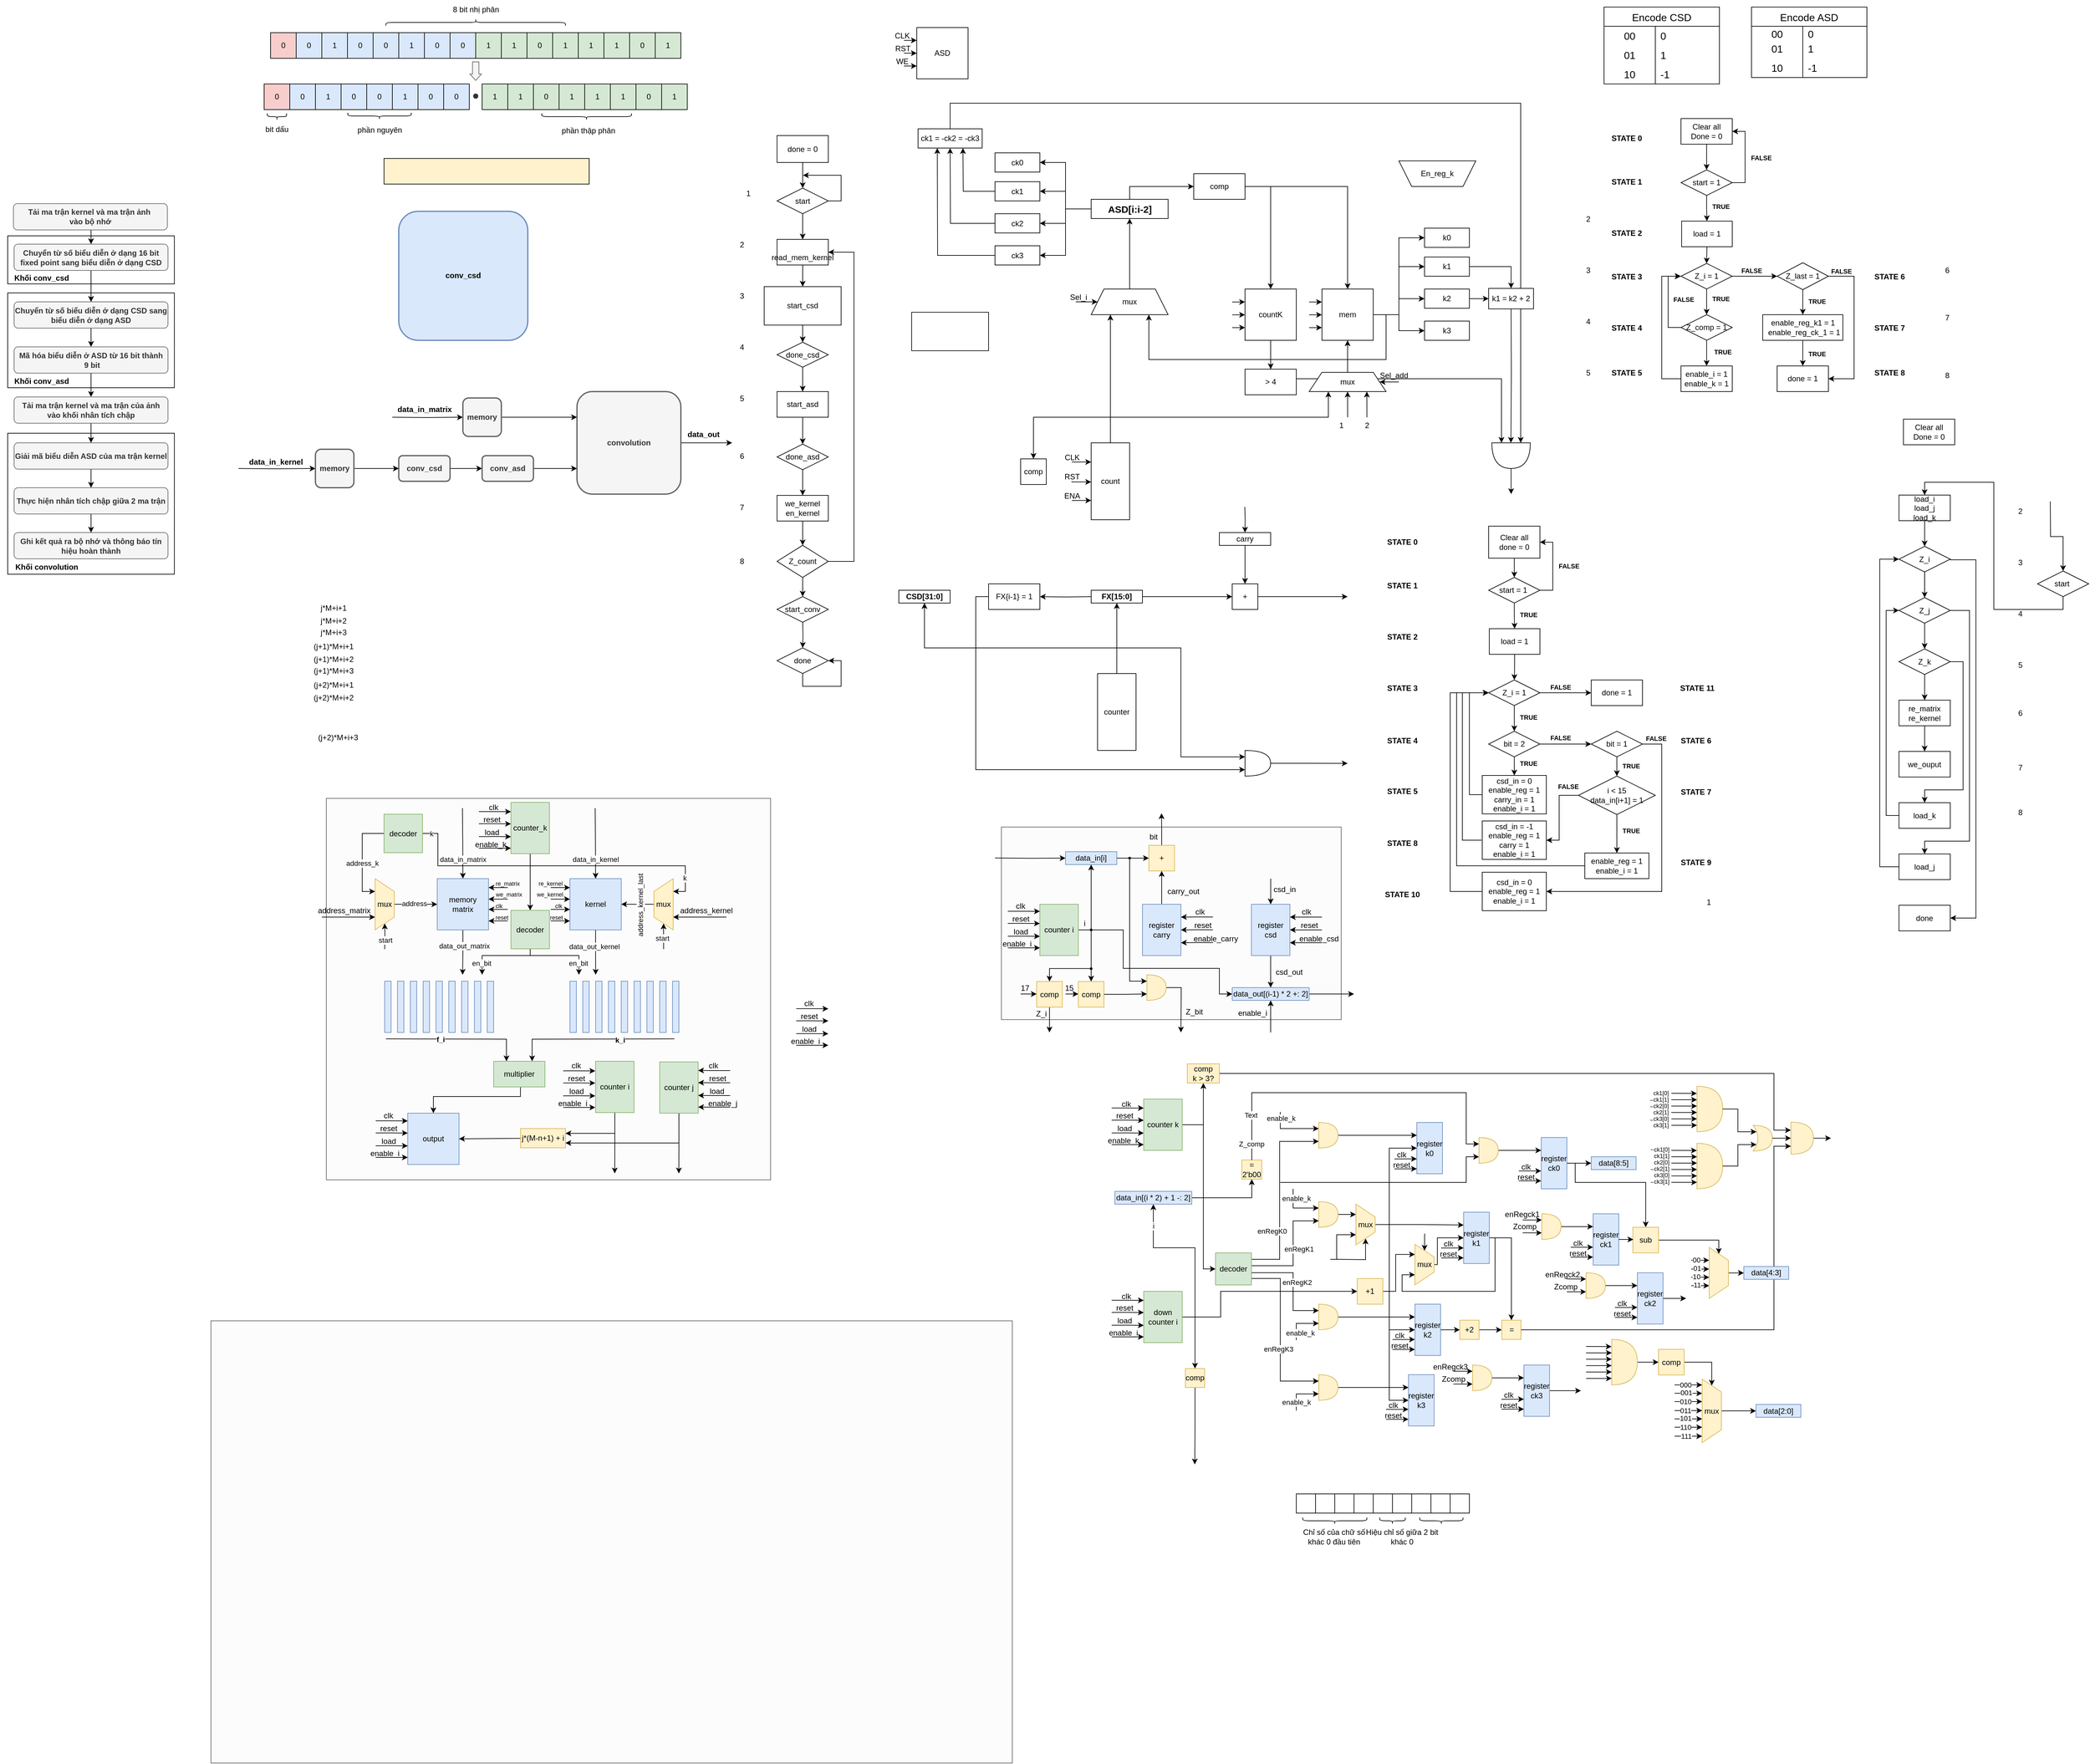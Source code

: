<mxfile version="26.2.13">
  <diagram name="Trang-1" id="ZTEf5k2u-yT7QT4qtRUc">
    <mxGraphModel dx="2145" dy="1455" grid="1" gridSize="10" guides="1" tooltips="1" connect="1" arrows="1" fold="1" page="1" pageScale="1" pageWidth="827" pageHeight="1169" math="0" shadow="0">
      <root>
        <mxCell id="0" />
        <mxCell id="1" parent="0" />
        <mxCell id="n5akObrAyf3s3qir8JeV-148" value="" style="rounded=0;whiteSpace=wrap;html=1;fillColor=light-dark(#fdfcfc, #1a1a1a);fontColor=#333333;strokeColor=#666666;movable=0;resizable=0;rotatable=0;deletable=0;editable=0;locked=1;connectable=0;" vertex="1" parent="1">
          <mxGeometry x="-873" y="1154.75" width="693" height="595.25" as="geometry" />
        </mxCell>
        <mxCell id="n5akObrAyf3s3qir8JeV-1" value="" style="rounded=0;whiteSpace=wrap;html=1;fillColor=light-dark(#fdfcfc, #1a1a1a);fontColor=#333333;strokeColor=#666666;" vertex="1" parent="1">
          <mxGeometry x="-1053" y="1970" width="1250" height="690" as="geometry" />
        </mxCell>
        <mxCell id="bhZKPFtzjyBWHODW-0KJ-58" value="" style="rounded=0;whiteSpace=wrap;html=1;fillColor=light-dark(#fdfcfc, #1a1a1a);fontColor=#333333;strokeColor=#666666;" parent="1" vertex="1">
          <mxGeometry x="180" y="1199.5" width="530" height="300.5" as="geometry" />
        </mxCell>
        <mxCell id="hMAy3AIzmUoGbarFBoKQ-63" value="" style="rounded=0;whiteSpace=wrap;html=1;" parent="1" vertex="1">
          <mxGeometry x="-1370" y="277" width="260" height="75" as="geometry" />
        </mxCell>
        <mxCell id="hMAy3AIzmUoGbarFBoKQ-60" value="" style="rounded=0;whiteSpace=wrap;html=1;" parent="1" vertex="1">
          <mxGeometry x="-1370" y="366" width="260" height="148" as="geometry" />
        </mxCell>
        <mxCell id="hMAy3AIzmUoGbarFBoKQ-58" value="" style="rounded=0;whiteSpace=wrap;html=1;" parent="1" vertex="1">
          <mxGeometry x="-1370" y="585" width="260" height="220" as="geometry" />
        </mxCell>
        <mxCell id="kykVUpYEriu8e2mIOXpI-62" style="edgeStyle=orthogonalEdgeStyle;rounded=0;orthogonalLoop=1;jettySize=auto;html=1;exitX=0;exitY=0.5;exitDx=0;exitDy=0;entryX=1;entryY=0.5;entryDx=0;entryDy=0;" parent="1" source="kykVUpYEriu8e2mIOXpI-2" target="kykVUpYEriu8e2mIOXpI-61" edge="1">
          <mxGeometry relative="1" as="geometry" />
        </mxCell>
        <mxCell id="kykVUpYEriu8e2mIOXpI-63" style="edgeStyle=orthogonalEdgeStyle;rounded=0;orthogonalLoop=1;jettySize=auto;html=1;exitX=0;exitY=0.5;exitDx=0;exitDy=0;entryX=1;entryY=0.5;entryDx=0;entryDy=0;" parent="1" source="kykVUpYEriu8e2mIOXpI-2" target="kykVUpYEriu8e2mIOXpI-57" edge="1">
          <mxGeometry relative="1" as="geometry" />
        </mxCell>
        <mxCell id="kykVUpYEriu8e2mIOXpI-65" style="edgeStyle=orthogonalEdgeStyle;rounded=0;orthogonalLoop=1;jettySize=auto;html=1;exitX=0;exitY=0.5;exitDx=0;exitDy=0;entryX=1;entryY=0.5;entryDx=0;entryDy=0;" parent="1" source="kykVUpYEriu8e2mIOXpI-2" target="kykVUpYEriu8e2mIOXpI-59" edge="1">
          <mxGeometry relative="1" as="geometry" />
        </mxCell>
        <mxCell id="kykVUpYEriu8e2mIOXpI-66" style="edgeStyle=orthogonalEdgeStyle;rounded=0;orthogonalLoop=1;jettySize=auto;html=1;exitX=0;exitY=0.5;exitDx=0;exitDy=0;entryX=1;entryY=0.5;entryDx=0;entryDy=0;" parent="1" source="kykVUpYEriu8e2mIOXpI-2" target="kykVUpYEriu8e2mIOXpI-60" edge="1">
          <mxGeometry relative="1" as="geometry" />
        </mxCell>
        <mxCell id="kykVUpYEriu8e2mIOXpI-2" value="" style="rounded=0;whiteSpace=wrap;html=1;" parent="1" vertex="1">
          <mxGeometry x="320" y="220" width="120" height="30" as="geometry" />
        </mxCell>
        <mxCell id="TvyI1OkQRVAZPM0vmnl8-29" style="edgeStyle=orthogonalEdgeStyle;rounded=0;orthogonalLoop=1;jettySize=auto;html=1;exitX=0;exitY=0.5;exitDx=0;exitDy=0;entryX=0.25;entryY=1;entryDx=0;entryDy=0;" parent="1" source="TvyI1OkQRVAZPM0vmnl8-3" target="TvyI1OkQRVAZPM0vmnl8-27" edge="1">
          <mxGeometry relative="1" as="geometry">
            <Array as="points">
              <mxPoint x="350" y="585" />
            </Array>
          </mxGeometry>
        </mxCell>
        <mxCell id="TvyI1OkQRVAZPM0vmnl8-110" style="edgeStyle=orthogonalEdgeStyle;rounded=0;orthogonalLoop=1;jettySize=auto;html=1;exitX=0.25;exitY=1;exitDx=0;exitDy=0;entryX=0.25;entryY=1;entryDx=0;entryDy=0;" parent="1" target="TvyI1OkQRVAZPM0vmnl8-3" edge="1">
          <mxGeometry relative="1" as="geometry">
            <mxPoint x="290" y="629.949" as="sourcePoint" />
          </mxGeometry>
        </mxCell>
        <mxCell id="TvyI1OkQRVAZPM0vmnl8-111" style="edgeStyle=orthogonalEdgeStyle;rounded=0;orthogonalLoop=1;jettySize=auto;html=1;" parent="1" target="TvyI1OkQRVAZPM0vmnl8-3" edge="1">
          <mxGeometry relative="1" as="geometry">
            <mxPoint x="290" y="660" as="sourcePoint" />
            <Array as="points">
              <mxPoint x="290" y="661" />
            </Array>
          </mxGeometry>
        </mxCell>
        <mxCell id="TvyI1OkQRVAZPM0vmnl8-112" style="edgeStyle=orthogonalEdgeStyle;rounded=0;orthogonalLoop=1;jettySize=auto;html=1;exitX=0.75;exitY=1;exitDx=0;exitDy=0;entryX=0.75;entryY=1;entryDx=0;entryDy=0;" parent="1" target="TvyI1OkQRVAZPM0vmnl8-3" edge="1">
          <mxGeometry relative="1" as="geometry">
            <mxPoint x="290" y="689.949" as="sourcePoint" />
          </mxGeometry>
        </mxCell>
        <mxCell id="TvyI1OkQRVAZPM0vmnl8-148" style="edgeStyle=orthogonalEdgeStyle;rounded=0;orthogonalLoop=1;jettySize=auto;html=1;exitX=0;exitY=0.5;exitDx=0;exitDy=0;entryX=0.5;entryY=0;entryDx=0;entryDy=0;" parent="1" source="TvyI1OkQRVAZPM0vmnl8-3" target="TvyI1OkQRVAZPM0vmnl8-146" edge="1">
          <mxGeometry relative="1" as="geometry">
            <Array as="points">
              <mxPoint x="350" y="560" />
              <mxPoint x="230" y="560" />
            </Array>
          </mxGeometry>
        </mxCell>
        <mxCell id="TvyI1OkQRVAZPM0vmnl8-154" style="edgeStyle=orthogonalEdgeStyle;rounded=0;orthogonalLoop=1;jettySize=auto;html=1;exitX=0;exitY=0.5;exitDx=0;exitDy=0;entryX=0.25;entryY=1;entryDx=0;entryDy=0;" parent="1" source="TvyI1OkQRVAZPM0vmnl8-3" target="TvyI1OkQRVAZPM0vmnl8-153" edge="1">
          <mxGeometry relative="1" as="geometry" />
        </mxCell>
        <mxCell id="TvyI1OkQRVAZPM0vmnl8-3" value="count" style="rounded=0;whiteSpace=wrap;html=1;direction=south;" parent="1" vertex="1">
          <mxGeometry x="320" y="600" width="60" height="120" as="geometry" />
        </mxCell>
        <mxCell id="TvyI1OkQRVAZPM0vmnl8-9" style="edgeStyle=orthogonalEdgeStyle;rounded=0;orthogonalLoop=1;jettySize=auto;html=1;exitX=1;exitY=0.5;exitDx=0;exitDy=0;" parent="1" source="TvyI1OkQRVAZPM0vmnl8-7" target="TvyI1OkQRVAZPM0vmnl8-8" edge="1">
          <mxGeometry relative="1" as="geometry" />
        </mxCell>
        <mxCell id="TvyI1OkQRVAZPM0vmnl8-7" value="comp" style="rounded=0;whiteSpace=wrap;html=1;" parent="1" vertex="1">
          <mxGeometry x="480" y="180" width="80" height="40" as="geometry" />
        </mxCell>
        <mxCell id="TvyI1OkQRVAZPM0vmnl8-14" style="edgeStyle=orthogonalEdgeStyle;rounded=0;orthogonalLoop=1;jettySize=auto;html=1;exitX=0.5;exitY=1;exitDx=0;exitDy=0;" parent="1" source="TvyI1OkQRVAZPM0vmnl8-8" target="TvyI1OkQRVAZPM0vmnl8-18" edge="1">
          <mxGeometry relative="1" as="geometry">
            <mxPoint x="600" y="520" as="targetPoint" />
          </mxGeometry>
        </mxCell>
        <mxCell id="TvyI1OkQRVAZPM0vmnl8-134" style="edgeStyle=orthogonalEdgeStyle;rounded=0;orthogonalLoop=1;jettySize=auto;html=1;exitX=0;exitY=0.25;exitDx=0;exitDy=0;entryX=0;entryY=0.25;entryDx=0;entryDy=0;" parent="1" target="TvyI1OkQRVAZPM0vmnl8-8" edge="1">
          <mxGeometry relative="1" as="geometry">
            <mxPoint x="540" y="380.238" as="sourcePoint" />
          </mxGeometry>
        </mxCell>
        <mxCell id="TvyI1OkQRVAZPM0vmnl8-135" style="edgeStyle=orthogonalEdgeStyle;rounded=0;orthogonalLoop=1;jettySize=auto;html=1;exitX=0;exitY=0.5;exitDx=0;exitDy=0;entryX=0;entryY=0.5;entryDx=0;entryDy=0;" parent="1" target="TvyI1OkQRVAZPM0vmnl8-8" edge="1">
          <mxGeometry relative="1" as="geometry">
            <mxPoint x="540" y="400.238" as="sourcePoint" />
          </mxGeometry>
        </mxCell>
        <mxCell id="TvyI1OkQRVAZPM0vmnl8-136" style="edgeStyle=orthogonalEdgeStyle;rounded=0;orthogonalLoop=1;jettySize=auto;html=1;exitX=0;exitY=0.75;exitDx=0;exitDy=0;entryX=0;entryY=0.75;entryDx=0;entryDy=0;" parent="1" target="TvyI1OkQRVAZPM0vmnl8-8" edge="1">
          <mxGeometry relative="1" as="geometry">
            <mxPoint x="540" y="420.238" as="sourcePoint" />
          </mxGeometry>
        </mxCell>
        <mxCell id="TvyI1OkQRVAZPM0vmnl8-8" value="countK" style="rounded=0;whiteSpace=wrap;html=1;" parent="1" vertex="1">
          <mxGeometry x="560" y="360" width="80" height="80" as="geometry" />
        </mxCell>
        <mxCell id="TvyI1OkQRVAZPM0vmnl8-11" style="edgeStyle=orthogonalEdgeStyle;rounded=0;orthogonalLoop=1;jettySize=auto;html=1;exitX=1;exitY=0.5;exitDx=0;exitDy=0;entryX=0.5;entryY=0;entryDx=0;entryDy=0;" parent="1" source="TvyI1OkQRVAZPM0vmnl8-7" target="TvyI1OkQRVAZPM0vmnl8-10" edge="1">
          <mxGeometry relative="1" as="geometry" />
        </mxCell>
        <mxCell id="TvyI1OkQRVAZPM0vmnl8-28" style="edgeStyle=orthogonalEdgeStyle;rounded=0;orthogonalLoop=1;jettySize=auto;html=1;exitX=1;exitY=0.5;exitDx=0;exitDy=0;entryX=0.75;entryY=1;entryDx=0;entryDy=0;" parent="1" source="TvyI1OkQRVAZPM0vmnl8-10" target="TvyI1OkQRVAZPM0vmnl8-27" edge="1">
          <mxGeometry relative="1" as="geometry">
            <Array as="points">
              <mxPoint x="780" y="400" />
              <mxPoint x="780" y="470" />
              <mxPoint x="410" y="470" />
            </Array>
          </mxGeometry>
        </mxCell>
        <mxCell id="TvyI1OkQRVAZPM0vmnl8-131" style="edgeStyle=orthogonalEdgeStyle;rounded=0;orthogonalLoop=1;jettySize=auto;html=1;exitX=0;exitY=0.25;exitDx=0;exitDy=0;entryX=0;entryY=0.25;entryDx=0;entryDy=0;" parent="1" target="TvyI1OkQRVAZPM0vmnl8-10" edge="1">
          <mxGeometry relative="1" as="geometry">
            <mxPoint x="660" y="380.238" as="sourcePoint" />
          </mxGeometry>
        </mxCell>
        <mxCell id="TvyI1OkQRVAZPM0vmnl8-132" style="edgeStyle=orthogonalEdgeStyle;rounded=0;orthogonalLoop=1;jettySize=auto;html=1;exitX=0;exitY=0.5;exitDx=0;exitDy=0;entryX=0;entryY=0.5;entryDx=0;entryDy=0;" parent="1" target="TvyI1OkQRVAZPM0vmnl8-10" edge="1">
          <mxGeometry relative="1" as="geometry">
            <mxPoint x="660" y="400.238" as="sourcePoint" />
          </mxGeometry>
        </mxCell>
        <mxCell id="TvyI1OkQRVAZPM0vmnl8-133" style="edgeStyle=orthogonalEdgeStyle;rounded=0;orthogonalLoop=1;jettySize=auto;html=1;exitX=0;exitY=0.75;exitDx=0;exitDy=0;entryX=0;entryY=0.75;entryDx=0;entryDy=0;" parent="1" target="TvyI1OkQRVAZPM0vmnl8-10" edge="1">
          <mxGeometry relative="1" as="geometry">
            <mxPoint x="660" y="420.238" as="sourcePoint" />
          </mxGeometry>
        </mxCell>
        <mxCell id="kykVUpYEriu8e2mIOXpI-12" style="edgeStyle=orthogonalEdgeStyle;rounded=0;orthogonalLoop=1;jettySize=auto;html=1;exitX=1;exitY=0.5;exitDx=0;exitDy=0;entryX=0;entryY=0.5;entryDx=0;entryDy=0;" parent="1" source="TvyI1OkQRVAZPM0vmnl8-10" target="kykVUpYEriu8e2mIOXpI-6" edge="1">
          <mxGeometry relative="1" as="geometry" />
        </mxCell>
        <mxCell id="kykVUpYEriu8e2mIOXpI-13" style="edgeStyle=orthogonalEdgeStyle;rounded=0;orthogonalLoop=1;jettySize=auto;html=1;exitX=1;exitY=0.5;exitDx=0;exitDy=0;entryX=0;entryY=0.5;entryDx=0;entryDy=0;" parent="1" source="TvyI1OkQRVAZPM0vmnl8-10" target="kykVUpYEriu8e2mIOXpI-8" edge="1">
          <mxGeometry relative="1" as="geometry" />
        </mxCell>
        <mxCell id="kykVUpYEriu8e2mIOXpI-14" style="edgeStyle=orthogonalEdgeStyle;rounded=0;orthogonalLoop=1;jettySize=auto;html=1;exitX=1;exitY=0.5;exitDx=0;exitDy=0;entryX=0;entryY=0.5;entryDx=0;entryDy=0;" parent="1" source="TvyI1OkQRVAZPM0vmnl8-10" target="kykVUpYEriu8e2mIOXpI-10" edge="1">
          <mxGeometry relative="1" as="geometry" />
        </mxCell>
        <mxCell id="kykVUpYEriu8e2mIOXpI-17" style="edgeStyle=orthogonalEdgeStyle;rounded=0;orthogonalLoop=1;jettySize=auto;html=1;exitX=1;exitY=0.5;exitDx=0;exitDy=0;entryX=0;entryY=0.5;entryDx=0;entryDy=0;" parent="1" source="TvyI1OkQRVAZPM0vmnl8-10" target="kykVUpYEriu8e2mIOXpI-15" edge="1">
          <mxGeometry relative="1" as="geometry" />
        </mxCell>
        <mxCell id="TvyI1OkQRVAZPM0vmnl8-10" value="mem" style="whiteSpace=wrap;html=1;aspect=fixed;" parent="1" vertex="1">
          <mxGeometry x="680" y="360" width="80" height="80" as="geometry" />
        </mxCell>
        <mxCell id="kykVUpYEriu8e2mIOXpI-18" style="edgeStyle=orthogonalEdgeStyle;rounded=0;orthogonalLoop=1;jettySize=auto;html=1;exitX=0.5;exitY=1;exitDx=0;exitDy=0;" parent="1" edge="1">
          <mxGeometry relative="1" as="geometry">
            <mxPoint x="960" y="600" as="targetPoint" />
            <mxPoint x="600" y="475" as="sourcePoint" />
            <Array as="points">
              <mxPoint x="600" y="500" />
              <mxPoint x="960" y="500" />
              <mxPoint x="960" y="600" />
            </Array>
          </mxGeometry>
        </mxCell>
        <mxCell id="TvyI1OkQRVAZPM0vmnl8-18" value="&amp;gt; 4" style="rounded=0;whiteSpace=wrap;html=1;" parent="1" vertex="1">
          <mxGeometry x="560" y="485" width="80" height="40" as="geometry" />
        </mxCell>
        <mxCell id="TvyI1OkQRVAZPM0vmnl8-118" style="edgeStyle=orthogonalEdgeStyle;rounded=0;orthogonalLoop=1;jettySize=auto;html=1;exitX=0.5;exitY=0;exitDx=0;exitDy=0;entryX=0;entryY=0.5;entryDx=0;entryDy=0;" parent="1" target="TvyI1OkQRVAZPM0vmnl8-7" edge="1">
          <mxGeometry relative="1" as="geometry">
            <mxPoint x="380" y="220" as="sourcePoint" />
            <Array as="points">
              <mxPoint x="380" y="200" />
            </Array>
          </mxGeometry>
        </mxCell>
        <mxCell id="TvyI1OkQRVAZPM0vmnl8-30" style="edgeStyle=orthogonalEdgeStyle;rounded=0;orthogonalLoop=1;jettySize=auto;html=1;entryX=0;entryY=0.5;entryDx=0;entryDy=0;" parent="1" target="TvyI1OkQRVAZPM0vmnl8-27" edge="1">
          <mxGeometry relative="1" as="geometry">
            <mxPoint x="296" y="380" as="sourcePoint" />
          </mxGeometry>
        </mxCell>
        <mxCell id="kykVUpYEriu8e2mIOXpI-4" style="edgeStyle=orthogonalEdgeStyle;rounded=0;orthogonalLoop=1;jettySize=auto;html=1;exitX=0.5;exitY=0;exitDx=0;exitDy=0;entryX=0.5;entryY=1;entryDx=0;entryDy=0;" parent="1" source="TvyI1OkQRVAZPM0vmnl8-27" target="kykVUpYEriu8e2mIOXpI-2" edge="1">
          <mxGeometry relative="1" as="geometry">
            <mxPoint x="379.783" y="260" as="targetPoint" />
          </mxGeometry>
        </mxCell>
        <mxCell id="TvyI1OkQRVAZPM0vmnl8-27" value="mux" style="shape=trapezoid;perimeter=trapezoidPerimeter;whiteSpace=wrap;html=1;fixedSize=1;" parent="1" vertex="1">
          <mxGeometry x="320" y="360" width="120" height="40" as="geometry" />
        </mxCell>
        <mxCell id="TvyI1OkQRVAZPM0vmnl8-34" style="edgeStyle=orthogonalEdgeStyle;rounded=0;orthogonalLoop=1;jettySize=auto;html=1;exitX=0.5;exitY=0;exitDx=0;exitDy=0;" parent="1" source="kykVUpYEriu8e2mIOXpI-70" edge="1">
          <mxGeometry relative="1" as="geometry">
            <mxPoint x="990" y="600" as="targetPoint" />
            <Array as="points">
              <mxPoint x="100" y="70" />
              <mxPoint x="990" y="70" />
            </Array>
            <mxPoint x="380" y="120" as="sourcePoint" />
          </mxGeometry>
        </mxCell>
        <mxCell id="TvyI1OkQRVAZPM0vmnl8-137" style="edgeStyle=orthogonalEdgeStyle;rounded=0;orthogonalLoop=1;jettySize=auto;html=1;exitX=0;exitY=0.25;exitDx=0;exitDy=0;entryX=0;entryY=0.25;entryDx=0;entryDy=0;" parent="1" target="TvyI1OkQRVAZPM0vmnl8-38" edge="1">
          <mxGeometry relative="1" as="geometry">
            <mxPoint x="28" y="-28" as="sourcePoint" />
          </mxGeometry>
        </mxCell>
        <mxCell id="TvyI1OkQRVAZPM0vmnl8-138" style="edgeStyle=orthogonalEdgeStyle;rounded=0;orthogonalLoop=1;jettySize=auto;html=1;exitX=0;exitY=0.5;exitDx=0;exitDy=0;entryX=0;entryY=0.5;entryDx=0;entryDy=0;" parent="1" target="TvyI1OkQRVAZPM0vmnl8-38" edge="1">
          <mxGeometry relative="1" as="geometry">
            <mxPoint x="28" y="-8" as="sourcePoint" />
          </mxGeometry>
        </mxCell>
        <mxCell id="TvyI1OkQRVAZPM0vmnl8-139" style="edgeStyle=orthogonalEdgeStyle;rounded=0;orthogonalLoop=1;jettySize=auto;html=1;exitX=0;exitY=0.75;exitDx=0;exitDy=0;entryX=0;entryY=0.75;entryDx=0;entryDy=0;" parent="1" target="TvyI1OkQRVAZPM0vmnl8-38" edge="1">
          <mxGeometry relative="1" as="geometry">
            <mxPoint x="28" y="12" as="sourcePoint" />
          </mxGeometry>
        </mxCell>
        <mxCell id="TvyI1OkQRVAZPM0vmnl8-38" value="ASD" style="whiteSpace=wrap;html=1;aspect=fixed;" parent="1" vertex="1">
          <mxGeometry x="48" y="-48" width="80" height="80" as="geometry" />
        </mxCell>
        <mxCell id="TvyI1OkQRVAZPM0vmnl8-51" style="edgeStyle=orthogonalEdgeStyle;rounded=0;orthogonalLoop=1;jettySize=auto;html=1;exitX=0;exitY=0.5;exitDx=0;exitDy=0;" parent="1" target="TvyI1OkQRVAZPM0vmnl8-53" edge="1">
          <mxGeometry relative="1" as="geometry">
            <mxPoint x="280" y="840" as="targetPoint" />
            <mxPoint x="320" y="840" as="sourcePoint" />
          </mxGeometry>
        </mxCell>
        <mxCell id="TvyI1OkQRVAZPM0vmnl8-50" style="edgeStyle=orthogonalEdgeStyle;rounded=0;orthogonalLoop=1;jettySize=auto;html=1;exitX=0;exitY=0.5;exitDx=0;exitDy=0;" parent="1" source="TvyI1OkQRVAZPM0vmnl8-41" edge="1">
          <mxGeometry relative="1" as="geometry">
            <mxPoint x="560" y="1090" as="targetPoint" />
            <Array as="points">
              <mxPoint x="360" y="920" />
              <mxPoint x="460" y="920" />
              <mxPoint x="460" y="1090" />
            </Array>
          </mxGeometry>
        </mxCell>
        <mxCell id="kykVUpYEriu8e2mIOXpI-75" style="edgeStyle=orthogonalEdgeStyle;rounded=0;orthogonalLoop=1;jettySize=auto;html=1;exitX=0;exitY=0.5;exitDx=0;exitDy=0;entryX=0.5;entryY=1;entryDx=0;entryDy=0;" parent="1" source="TvyI1OkQRVAZPM0vmnl8-41" target="kykVUpYEriu8e2mIOXpI-73" edge="1">
          <mxGeometry relative="1" as="geometry" />
        </mxCell>
        <mxCell id="kykVUpYEriu8e2mIOXpI-79" style="edgeStyle=orthogonalEdgeStyle;rounded=0;orthogonalLoop=1;jettySize=auto;html=1;exitX=0;exitY=0.5;exitDx=0;exitDy=0;entryX=0.5;entryY=1;entryDx=0;entryDy=0;" parent="1" source="TvyI1OkQRVAZPM0vmnl8-41" target="kykVUpYEriu8e2mIOXpI-76" edge="1">
          <mxGeometry relative="1" as="geometry">
            <Array as="points">
              <mxPoint x="360" y="920" />
              <mxPoint x="60" y="920" />
            </Array>
          </mxGeometry>
        </mxCell>
        <mxCell id="TvyI1OkQRVAZPM0vmnl8-41" value="counter" style="rounded=0;whiteSpace=wrap;html=1;direction=south;" parent="1" vertex="1">
          <mxGeometry x="330" y="960" width="60" height="120" as="geometry" />
        </mxCell>
        <mxCell id="TvyI1OkQRVAZPM0vmnl8-46" style="edgeStyle=orthogonalEdgeStyle;rounded=0;orthogonalLoop=1;jettySize=auto;html=1;exitX=0.5;exitY=1;exitDx=0;exitDy=0;" parent="1" source="TvyI1OkQRVAZPM0vmnl8-43" target="TvyI1OkQRVAZPM0vmnl8-44" edge="1">
          <mxGeometry relative="1" as="geometry" />
        </mxCell>
        <mxCell id="kykVUpYEriu8e2mIOXpI-77" style="edgeStyle=orthogonalEdgeStyle;rounded=0;orthogonalLoop=1;jettySize=auto;html=1;exitX=0.5;exitY=0;exitDx=0;exitDy=0;entryX=0.5;entryY=0;entryDx=0;entryDy=0;" parent="1" target="TvyI1OkQRVAZPM0vmnl8-43" edge="1">
          <mxGeometry relative="1" as="geometry">
            <mxPoint x="559.704" y="700" as="sourcePoint" />
          </mxGeometry>
        </mxCell>
        <mxCell id="TvyI1OkQRVAZPM0vmnl8-43" value="carry" style="rounded=0;whiteSpace=wrap;html=1;" parent="1" vertex="1">
          <mxGeometry x="520" y="740" width="80" height="20" as="geometry" />
        </mxCell>
        <mxCell id="TvyI1OkQRVAZPM0vmnl8-85" style="edgeStyle=orthogonalEdgeStyle;rounded=0;orthogonalLoop=1;jettySize=auto;html=1;exitX=1;exitY=0.5;exitDx=0;exitDy=0;" parent="1" source="TvyI1OkQRVAZPM0vmnl8-44" edge="1">
          <mxGeometry relative="1" as="geometry">
            <mxPoint x="720" y="840" as="targetPoint" />
          </mxGeometry>
        </mxCell>
        <mxCell id="TvyI1OkQRVAZPM0vmnl8-44" value="+" style="rounded=0;whiteSpace=wrap;html=1;" parent="1" vertex="1">
          <mxGeometry x="540" y="820" width="40" height="40" as="geometry" />
        </mxCell>
        <mxCell id="TvyI1OkQRVAZPM0vmnl8-54" style="edgeStyle=orthogonalEdgeStyle;rounded=0;orthogonalLoop=1;jettySize=auto;html=1;exitX=0;exitY=0.5;exitDx=0;exitDy=0;" parent="1" source="TvyI1OkQRVAZPM0vmnl8-53" edge="1">
          <mxGeometry relative="1" as="geometry">
            <mxPoint x="560" y="1110" as="targetPoint" />
            <mxPoint x="160" y="830" as="sourcePoint" />
            <Array as="points">
              <mxPoint x="140" y="840" />
              <mxPoint x="140" y="1110" />
            </Array>
          </mxGeometry>
        </mxCell>
        <mxCell id="TvyI1OkQRVAZPM0vmnl8-53" value="FX{i-1} = 1" style="rounded=0;whiteSpace=wrap;html=1;" parent="1" vertex="1">
          <mxGeometry x="160" y="820" width="80" height="40" as="geometry" />
        </mxCell>
        <mxCell id="TvyI1OkQRVAZPM0vmnl8-90" style="edgeStyle=orthogonalEdgeStyle;rounded=0;orthogonalLoop=1;jettySize=auto;html=1;exitX=1;exitY=0.5;exitDx=0;exitDy=0;exitPerimeter=0;" parent="1" source="TvyI1OkQRVAZPM0vmnl8-55" edge="1">
          <mxGeometry relative="1" as="geometry">
            <mxPoint x="720" y="1100.182" as="targetPoint" />
          </mxGeometry>
        </mxCell>
        <mxCell id="TvyI1OkQRVAZPM0vmnl8-55" value="" style="shape=or;whiteSpace=wrap;html=1;" parent="1" vertex="1">
          <mxGeometry x="560" y="1080" width="40" height="40" as="geometry" />
        </mxCell>
        <mxCell id="5OUNu-mXDKXS3Fbgeo7Q-131" style="edgeStyle=orthogonalEdgeStyle;rounded=0;orthogonalLoop=1;jettySize=auto;html=1;exitX=0.5;exitY=1;exitDx=0;exitDy=0;" parent="1" source="TvyI1OkQRVAZPM0vmnl8-93" edge="1">
          <mxGeometry relative="1" as="geometry">
            <mxPoint x="-660.421" y="1430" as="targetPoint" />
          </mxGeometry>
        </mxCell>
        <mxCell id="n5akObrAyf3s3qir8JeV-86" value="data_out_matrix" style="edgeLabel;html=1;align=center;verticalAlign=middle;resizable=0;points=[];" vertex="1" connectable="0" parent="5OUNu-mXDKXS3Fbgeo7Q-131">
          <mxGeometry x="-0.299" y="2" relative="1" as="geometry">
            <mxPoint as="offset" />
          </mxGeometry>
        </mxCell>
        <mxCell id="5OUNu-mXDKXS3Fbgeo7Q-148" style="edgeStyle=orthogonalEdgeStyle;rounded=0;orthogonalLoop=1;jettySize=auto;html=1;exitX=0.5;exitY=0;exitDx=0;exitDy=0;entryX=0.5;entryY=0;entryDx=0;entryDy=0;" parent="1" target="TvyI1OkQRVAZPM0vmnl8-93" edge="1">
          <mxGeometry relative="1" as="geometry">
            <mxPoint x="-660.667" y="1170" as="sourcePoint" />
          </mxGeometry>
        </mxCell>
        <mxCell id="n5akObrAyf3s3qir8JeV-88" value="data_in_matrix" style="edgeLabel;html=1;align=center;verticalAlign=middle;resizable=0;points=[];" vertex="1" connectable="0" parent="5OUNu-mXDKXS3Fbgeo7Q-148">
          <mxGeometry x="0.762" relative="1" as="geometry">
            <mxPoint y="-17" as="offset" />
          </mxGeometry>
        </mxCell>
        <mxCell id="n5akObrAyf3s3qir8JeV-111" style="edgeStyle=orthogonalEdgeStyle;rounded=0;orthogonalLoop=1;jettySize=auto;html=1;exitX=1;exitY=0.25;exitDx=0;exitDy=0;entryX=1;entryY=0.25;entryDx=0;entryDy=0;" edge="1" parent="1">
          <mxGeometry relative="1" as="geometry">
            <mxPoint x="-620" y="1294" as="targetPoint" />
            <mxPoint x="-590" y="1294" as="sourcePoint" />
          </mxGeometry>
        </mxCell>
        <mxCell id="TvyI1OkQRVAZPM0vmnl8-93" value="memory matrix" style="whiteSpace=wrap;html=1;aspect=fixed;fillColor=#dae8fc;strokeColor=#6c8ebf;" parent="1" vertex="1">
          <mxGeometry x="-700" y="1280" width="80" height="80" as="geometry" />
        </mxCell>
        <mxCell id="5OUNu-mXDKXS3Fbgeo7Q-144" style="edgeStyle=orthogonalEdgeStyle;rounded=0;orthogonalLoop=1;jettySize=auto;html=1;exitX=0.5;exitY=1;exitDx=0;exitDy=0;" parent="1" source="TvyI1OkQRVAZPM0vmnl8-94" edge="1">
          <mxGeometry relative="1" as="geometry">
            <mxPoint x="-452.857" y="1430" as="targetPoint" />
          </mxGeometry>
        </mxCell>
        <mxCell id="n5akObrAyf3s3qir8JeV-92" value="data_out_kernel" style="edgeLabel;html=1;align=center;verticalAlign=middle;resizable=0;points=[];" vertex="1" connectable="0" parent="5OUNu-mXDKXS3Fbgeo7Q-144">
          <mxGeometry x="-0.222" y="-2" relative="1" as="geometry">
            <mxPoint y="-2" as="offset" />
          </mxGeometry>
        </mxCell>
        <mxCell id="5OUNu-mXDKXS3Fbgeo7Q-149" style="edgeStyle=orthogonalEdgeStyle;rounded=0;orthogonalLoop=1;jettySize=auto;html=1;exitX=0.5;exitY=0;exitDx=0;exitDy=0;entryX=0.5;entryY=0;entryDx=0;entryDy=0;" parent="1" target="TvyI1OkQRVAZPM0vmnl8-94" edge="1">
          <mxGeometry relative="1" as="geometry">
            <mxPoint x="-453.667" y="1170" as="sourcePoint" />
          </mxGeometry>
        </mxCell>
        <mxCell id="n5akObrAyf3s3qir8JeV-93" value="data_in_kernel" style="edgeLabel;html=1;align=center;verticalAlign=middle;resizable=0;points=[];" vertex="1" connectable="0" parent="5OUNu-mXDKXS3Fbgeo7Q-149">
          <mxGeometry x="0.456" relative="1" as="geometry">
            <mxPoint as="offset" />
          </mxGeometry>
        </mxCell>
        <mxCell id="n5akObrAyf3s3qir8JeV-34" style="edgeStyle=orthogonalEdgeStyle;rounded=0;orthogonalLoop=1;jettySize=auto;html=1;exitX=0.5;exitY=1;exitDx=0;exitDy=0;entryX=1;entryY=0.5;entryDx=0;entryDy=0;" edge="1" parent="1" source="n5akObrAyf3s3qir8JeV-29" target="TvyI1OkQRVAZPM0vmnl8-94">
          <mxGeometry relative="1" as="geometry" />
        </mxCell>
        <mxCell id="n5akObrAyf3s3qir8JeV-110" value="address_kernel_last" style="edgeLabel;html=1;align=center;verticalAlign=middle;resizable=0;points=[];horizontal=0;" vertex="1" connectable="0" parent="n5akObrAyf3s3qir8JeV-34">
          <mxGeometry x="0.036" y="2" relative="1" as="geometry">
            <mxPoint x="5" as="offset" />
          </mxGeometry>
        </mxCell>
        <mxCell id="TvyI1OkQRVAZPM0vmnl8-94" value="kernel" style="whiteSpace=wrap;html=1;aspect=fixed;fillColor=#dae8fc;strokeColor=#6c8ebf;" parent="1" vertex="1">
          <mxGeometry x="-493" y="1280" width="80" height="80" as="geometry" />
        </mxCell>
        <mxCell id="n5akObrAyf3s3qir8JeV-20" style="edgeStyle=orthogonalEdgeStyle;rounded=0;orthogonalLoop=1;jettySize=auto;html=1;exitX=1;exitY=0.5;exitDx=0;exitDy=0;entryX=1;entryY=0.25;entryDx=0;entryDy=0;" edge="1" parent="1" source="TvyI1OkQRVAZPM0vmnl8-95" target="5OUNu-mXDKXS3Fbgeo7Q-101">
          <mxGeometry relative="1" as="geometry" />
        </mxCell>
        <mxCell id="n5akObrAyf3s3qir8JeV-23" style="edgeStyle=orthogonalEdgeStyle;rounded=0;orthogonalLoop=1;jettySize=auto;html=1;exitX=1;exitY=0.5;exitDx=0;exitDy=0;" edge="1" parent="1" source="TvyI1OkQRVAZPM0vmnl8-95">
          <mxGeometry relative="1" as="geometry">
            <mxPoint x="-423.118" y="1740.0" as="targetPoint" />
          </mxGeometry>
        </mxCell>
        <mxCell id="TvyI1OkQRVAZPM0vmnl8-95" value="counter i" style="rounded=0;whiteSpace=wrap;html=1;direction=south;fillColor=#d5e8d4;strokeColor=#82b366;" parent="1" vertex="1">
          <mxGeometry x="-453" y="1565" width="60" height="80" as="geometry" />
        </mxCell>
        <mxCell id="n5akObrAyf3s3qir8JeV-22" style="edgeStyle=orthogonalEdgeStyle;rounded=0;orthogonalLoop=1;jettySize=auto;html=1;exitX=1;exitY=0.5;exitDx=0;exitDy=0;entryX=1;entryY=0.75;entryDx=0;entryDy=0;" edge="1" parent="1" source="TvyI1OkQRVAZPM0vmnl8-96" target="5OUNu-mXDKXS3Fbgeo7Q-101">
          <mxGeometry relative="1" as="geometry" />
        </mxCell>
        <mxCell id="n5akObrAyf3s3qir8JeV-24" style="edgeStyle=orthogonalEdgeStyle;rounded=0;orthogonalLoop=1;jettySize=auto;html=1;exitX=1;exitY=0.5;exitDx=0;exitDy=0;" edge="1" parent="1" source="TvyI1OkQRVAZPM0vmnl8-96">
          <mxGeometry relative="1" as="geometry">
            <mxPoint x="-323.118" y="1740.0" as="targetPoint" />
          </mxGeometry>
        </mxCell>
        <mxCell id="TvyI1OkQRVAZPM0vmnl8-96" value="counter j" style="rounded=0;whiteSpace=wrap;html=1;direction=south;fillColor=#d5e8d4;strokeColor=#82b366;" parent="1" vertex="1">
          <mxGeometry x="-353" y="1566" width="60" height="80" as="geometry" />
        </mxCell>
        <mxCell id="TvyI1OkQRVAZPM0vmnl8-113" value="CLK" style="text;html=1;align=center;verticalAlign=middle;resizable=0;points=[];autosize=1;strokeColor=none;fillColor=none;" parent="1" vertex="1">
          <mxGeometry x="265" y="608" width="50" height="30" as="geometry" />
        </mxCell>
        <mxCell id="TvyI1OkQRVAZPM0vmnl8-114" value="RST" style="text;html=1;align=center;verticalAlign=middle;resizable=0;points=[];autosize=1;strokeColor=none;fillColor=none;" parent="1" vertex="1">
          <mxGeometry x="265" y="638" width="50" height="30" as="geometry" />
        </mxCell>
        <mxCell id="TvyI1OkQRVAZPM0vmnl8-115" value="ENA" style="text;html=1;align=center;verticalAlign=middle;resizable=0;points=[];autosize=1;strokeColor=none;fillColor=none;" parent="1" vertex="1">
          <mxGeometry x="265" y="668" width="50" height="30" as="geometry" />
        </mxCell>
        <mxCell id="TvyI1OkQRVAZPM0vmnl8-140" value="CLK" style="text;html=1;align=center;verticalAlign=middle;resizable=0;points=[];autosize=1;strokeColor=none;fillColor=none;" parent="1" vertex="1">
          <mxGeometry y="-50" width="50" height="30" as="geometry" />
        </mxCell>
        <mxCell id="TvyI1OkQRVAZPM0vmnl8-143" value="RST" style="text;html=1;align=center;verticalAlign=middle;resizable=0;points=[];autosize=1;strokeColor=none;fillColor=none;" parent="1" vertex="1">
          <mxGeometry x="1" y="-30" width="50" height="30" as="geometry" />
        </mxCell>
        <mxCell id="TvyI1OkQRVAZPM0vmnl8-144" value="WE" style="text;html=1;align=center;verticalAlign=middle;resizable=0;points=[];autosize=1;strokeColor=none;fillColor=none;" parent="1" vertex="1">
          <mxGeometry x="5" y="-10" width="40" height="30" as="geometry" />
        </mxCell>
        <mxCell id="TvyI1OkQRVAZPM0vmnl8-145" value="Sel_i" style="text;html=1;align=center;verticalAlign=middle;resizable=0;points=[];autosize=1;strokeColor=none;fillColor=none;" parent="1" vertex="1">
          <mxGeometry x="275" y="358" width="50" height="30" as="geometry" />
        </mxCell>
        <mxCell id="TvyI1OkQRVAZPM0vmnl8-146" value="comp" style="rounded=0;whiteSpace=wrap;html=1;" parent="1" vertex="1">
          <mxGeometry x="210" y="625" width="40" height="40" as="geometry" />
        </mxCell>
        <mxCell id="TvyI1OkQRVAZPM0vmnl8-155" style="edgeStyle=orthogonalEdgeStyle;rounded=0;orthogonalLoop=1;jettySize=auto;html=1;exitX=0.504;exitY=0.076;exitDx=0;exitDy=0;entryX=0.75;entryY=1;entryDx=0;entryDy=0;exitPerimeter=0;" parent="1" source="TvyI1OkQRVAZPM0vmnl8-158" target="TvyI1OkQRVAZPM0vmnl8-153" edge="1">
          <mxGeometry relative="1" as="geometry">
            <mxPoint x="740" y="560" as="sourcePoint" />
          </mxGeometry>
        </mxCell>
        <mxCell id="TvyI1OkQRVAZPM0vmnl8-156" style="edgeStyle=orthogonalEdgeStyle;rounded=0;orthogonalLoop=1;jettySize=auto;html=1;exitX=0.836;exitY=0.071;exitDx=0;exitDy=0;entryX=0.5;entryY=1;entryDx=0;entryDy=0;exitPerimeter=0;" parent="1" source="TvyI1OkQRVAZPM0vmnl8-157" target="TvyI1OkQRVAZPM0vmnl8-153" edge="1">
          <mxGeometry relative="1" as="geometry">
            <mxPoint x="710" y="560" as="sourcePoint" />
            <Array as="points">
              <mxPoint x="720" y="560" />
            </Array>
          </mxGeometry>
        </mxCell>
        <mxCell id="TvyI1OkQRVAZPM0vmnl8-159" style="edgeStyle=orthogonalEdgeStyle;rounded=0;orthogonalLoop=1;jettySize=auto;html=1;exitX=0.5;exitY=0;exitDx=0;exitDy=0;entryX=0.5;entryY=1;entryDx=0;entryDy=0;" parent="1" source="TvyI1OkQRVAZPM0vmnl8-153" target="TvyI1OkQRVAZPM0vmnl8-10" edge="1">
          <mxGeometry relative="1" as="geometry">
            <Array as="points">
              <mxPoint x="720" y="490" />
            </Array>
          </mxGeometry>
        </mxCell>
        <mxCell id="TvyI1OkQRVAZPM0vmnl8-160" style="edgeStyle=orthogonalEdgeStyle;rounded=0;orthogonalLoop=1;jettySize=auto;html=1;entryX=1;entryY=0.5;entryDx=0;entryDy=0;" parent="1" target="TvyI1OkQRVAZPM0vmnl8-153" edge="1">
          <mxGeometry relative="1" as="geometry">
            <mxPoint x="800" y="505" as="sourcePoint" />
          </mxGeometry>
        </mxCell>
        <mxCell id="TvyI1OkQRVAZPM0vmnl8-153" value="mux" style="shape=trapezoid;perimeter=trapezoidPerimeter;whiteSpace=wrap;html=1;fixedSize=1;" parent="1" vertex="1">
          <mxGeometry x="660" y="490" width="120" height="30" as="geometry" />
        </mxCell>
        <mxCell id="TvyI1OkQRVAZPM0vmnl8-157" value="1" style="text;html=1;align=center;verticalAlign=middle;resizable=0;points=[];autosize=1;strokeColor=none;fillColor=none;" parent="1" vertex="1">
          <mxGeometry x="695" y="558" width="30" height="30" as="geometry" />
        </mxCell>
        <mxCell id="TvyI1OkQRVAZPM0vmnl8-158" value="2" style="text;html=1;align=center;verticalAlign=middle;resizable=0;points=[];autosize=1;strokeColor=none;fillColor=none;" parent="1" vertex="1">
          <mxGeometry x="735" y="558" width="30" height="30" as="geometry" />
        </mxCell>
        <mxCell id="TvyI1OkQRVAZPM0vmnl8-161" value="Sel_add" style="text;html=1;align=center;verticalAlign=middle;resizable=0;points=[];autosize=1;strokeColor=none;fillColor=none;" parent="1" vertex="1">
          <mxGeometry x="757" y="480" width="70" height="30" as="geometry" />
        </mxCell>
        <mxCell id="kykVUpYEriu8e2mIOXpI-1" value="ASD[i:i-2]" style="text;html=1;align=center;verticalAlign=middle;resizable=0;points=[];autosize=1;strokeColor=none;fillColor=none;fontStyle=1;fontSize=15;" parent="1" vertex="1">
          <mxGeometry x="335" y="220" width="90" height="30" as="geometry" />
        </mxCell>
        <mxCell id="kykVUpYEriu8e2mIOXpI-25" style="edgeStyle=orthogonalEdgeStyle;rounded=0;orthogonalLoop=1;jettySize=auto;html=1;exitX=1;exitY=0.5;exitDx=0;exitDy=0;entryX=0.5;entryY=0;entryDx=0;entryDy=0;" parent="1" source="kykVUpYEriu8e2mIOXpI-6" target="kykVUpYEriu8e2mIOXpI-23" edge="1">
          <mxGeometry relative="1" as="geometry" />
        </mxCell>
        <mxCell id="kykVUpYEriu8e2mIOXpI-6" value="k1" style="rounded=0;whiteSpace=wrap;html=1;" parent="1" vertex="1">
          <mxGeometry x="840" y="310" width="70" height="30" as="geometry" />
        </mxCell>
        <mxCell id="kykVUpYEriu8e2mIOXpI-24" style="edgeStyle=orthogonalEdgeStyle;rounded=0;orthogonalLoop=1;jettySize=auto;html=1;exitX=1;exitY=0.5;exitDx=0;exitDy=0;entryX=0;entryY=0.5;entryDx=0;entryDy=0;" parent="1" source="kykVUpYEriu8e2mIOXpI-8" target="kykVUpYEriu8e2mIOXpI-23" edge="1">
          <mxGeometry relative="1" as="geometry" />
        </mxCell>
        <mxCell id="kykVUpYEriu8e2mIOXpI-8" value="k2" style="rounded=0;whiteSpace=wrap;html=1;" parent="1" vertex="1">
          <mxGeometry x="840" y="360" width="70" height="30" as="geometry" />
        </mxCell>
        <mxCell id="kykVUpYEriu8e2mIOXpI-10" value="k3" style="rounded=0;whiteSpace=wrap;html=1;" parent="1" vertex="1">
          <mxGeometry x="840" y="410" width="70" height="30" as="geometry" />
        </mxCell>
        <mxCell id="kykVUpYEriu8e2mIOXpI-15" value="k0" style="rounded=0;whiteSpace=wrap;html=1;" parent="1" vertex="1">
          <mxGeometry x="840" y="265" width="70" height="30" as="geometry" />
        </mxCell>
        <mxCell id="kykVUpYEriu8e2mIOXpI-26" style="edgeStyle=orthogonalEdgeStyle;rounded=0;orthogonalLoop=1;jettySize=auto;html=1;exitX=0.5;exitY=1;exitDx=0;exitDy=0;" parent="1" edge="1">
          <mxGeometry relative="1" as="geometry">
            <mxPoint x="974.75" y="600" as="targetPoint" />
            <mxPoint x="974.94" y="381" as="sourcePoint" />
          </mxGeometry>
        </mxCell>
        <mxCell id="kykVUpYEriu8e2mIOXpI-23" value="k1 = k2 + 2" style="rounded=0;whiteSpace=wrap;html=1;" parent="1" vertex="1">
          <mxGeometry x="940" y="359" width="70" height="32" as="geometry" />
        </mxCell>
        <mxCell id="kykVUpYEriu8e2mIOXpI-29" style="edgeStyle=orthogonalEdgeStyle;rounded=0;orthogonalLoop=1;jettySize=auto;html=1;exitX=1;exitY=0.5;exitDx=0;exitDy=0;exitPerimeter=0;" parent="1" source="kykVUpYEriu8e2mIOXpI-28" edge="1">
          <mxGeometry relative="1" as="geometry">
            <mxPoint x="975.103" y="680" as="targetPoint" />
          </mxGeometry>
        </mxCell>
        <mxCell id="kykVUpYEriu8e2mIOXpI-28" value="" style="shape=or;whiteSpace=wrap;html=1;direction=south;" parent="1" vertex="1">
          <mxGeometry x="945" y="600" width="60" height="40" as="geometry" />
        </mxCell>
        <mxCell id="kykVUpYEriu8e2mIOXpI-43" value="Encode CSD" style="shape=table;startSize=30;container=1;collapsible=0;childLayout=tableLayout;fixedRows=1;rowLines=0;fontStyle=0;strokeColor=default;fontSize=16;" parent="1" vertex="1">
          <mxGeometry x="1120" y="-80" width="180" height="120" as="geometry" />
        </mxCell>
        <mxCell id="kykVUpYEriu8e2mIOXpI-44" value="" style="shape=tableRow;horizontal=0;startSize=0;swimlaneHead=0;swimlaneBody=0;top=0;left=0;bottom=0;right=0;collapsible=0;dropTarget=0;fillColor=none;points=[[0,0.5],[1,0.5]];portConstraint=eastwest;strokeColor=inherit;fontSize=16;" parent="kykVUpYEriu8e2mIOXpI-43" vertex="1">
          <mxGeometry y="30" width="180" height="30" as="geometry" />
        </mxCell>
        <mxCell id="kykVUpYEriu8e2mIOXpI-45" value="00" style="shape=partialRectangle;html=1;whiteSpace=wrap;connectable=0;fillColor=none;top=0;left=0;bottom=0;right=0;overflow=hidden;pointerEvents=1;strokeColor=inherit;fontSize=16;" parent="kykVUpYEriu8e2mIOXpI-44" vertex="1">
          <mxGeometry width="80" height="30" as="geometry">
            <mxRectangle width="80" height="30" as="alternateBounds" />
          </mxGeometry>
        </mxCell>
        <mxCell id="kykVUpYEriu8e2mIOXpI-46" value="0" style="shape=partialRectangle;html=1;whiteSpace=wrap;connectable=0;fillColor=none;top=0;left=0;bottom=0;right=0;align=left;spacingLeft=6;overflow=hidden;strokeColor=inherit;fontSize=16;" parent="kykVUpYEriu8e2mIOXpI-44" vertex="1">
          <mxGeometry x="80" width="100" height="30" as="geometry">
            <mxRectangle width="100" height="30" as="alternateBounds" />
          </mxGeometry>
        </mxCell>
        <mxCell id="kykVUpYEriu8e2mIOXpI-47" value="" style="shape=tableRow;horizontal=0;startSize=0;swimlaneHead=0;swimlaneBody=0;top=0;left=0;bottom=0;right=0;collapsible=0;dropTarget=0;fillColor=none;points=[[0,0.5],[1,0.5]];portConstraint=eastwest;strokeColor=inherit;fontSize=16;" parent="kykVUpYEriu8e2mIOXpI-43" vertex="1">
          <mxGeometry y="60" width="180" height="30" as="geometry" />
        </mxCell>
        <mxCell id="kykVUpYEriu8e2mIOXpI-48" value="01" style="shape=partialRectangle;html=1;whiteSpace=wrap;connectable=0;fillColor=none;top=0;left=0;bottom=0;right=0;overflow=hidden;strokeColor=inherit;fontSize=16;" parent="kykVUpYEriu8e2mIOXpI-47" vertex="1">
          <mxGeometry width="80" height="30" as="geometry">
            <mxRectangle width="80" height="30" as="alternateBounds" />
          </mxGeometry>
        </mxCell>
        <mxCell id="kykVUpYEriu8e2mIOXpI-49" value="1" style="shape=partialRectangle;html=1;whiteSpace=wrap;connectable=0;fillColor=none;top=0;left=0;bottom=0;right=0;align=left;spacingLeft=6;overflow=hidden;strokeColor=inherit;fontSize=16;" parent="kykVUpYEriu8e2mIOXpI-47" vertex="1">
          <mxGeometry x="80" width="100" height="30" as="geometry">
            <mxRectangle width="100" height="30" as="alternateBounds" />
          </mxGeometry>
        </mxCell>
        <mxCell id="kykVUpYEriu8e2mIOXpI-50" value="" style="shape=tableRow;horizontal=0;startSize=0;swimlaneHead=0;swimlaneBody=0;top=0;left=0;bottom=0;right=0;collapsible=0;dropTarget=0;fillColor=none;points=[[0,0.5],[1,0.5]];portConstraint=eastwest;strokeColor=inherit;fontSize=16;" parent="kykVUpYEriu8e2mIOXpI-43" vertex="1">
          <mxGeometry y="90" width="180" height="30" as="geometry" />
        </mxCell>
        <mxCell id="kykVUpYEriu8e2mIOXpI-51" value="10" style="shape=partialRectangle;html=1;whiteSpace=wrap;connectable=0;fillColor=none;top=0;left=0;bottom=0;right=0;overflow=hidden;strokeColor=inherit;fontSize=16;" parent="kykVUpYEriu8e2mIOXpI-50" vertex="1">
          <mxGeometry width="80" height="30" as="geometry">
            <mxRectangle width="80" height="30" as="alternateBounds" />
          </mxGeometry>
        </mxCell>
        <mxCell id="kykVUpYEriu8e2mIOXpI-52" value="-1" style="shape=partialRectangle;html=1;whiteSpace=wrap;connectable=0;fillColor=none;top=0;left=0;bottom=0;right=0;align=left;spacingLeft=6;overflow=hidden;strokeColor=inherit;fontSize=16;" parent="kykVUpYEriu8e2mIOXpI-50" vertex="1">
          <mxGeometry x="80" width="100" height="30" as="geometry">
            <mxRectangle width="100" height="30" as="alternateBounds" />
          </mxGeometry>
        </mxCell>
        <mxCell id="kykVUpYEriu8e2mIOXpI-67" style="edgeStyle=orthogonalEdgeStyle;rounded=0;orthogonalLoop=1;jettySize=auto;html=1;exitX=0;exitY=0.5;exitDx=0;exitDy=0;" parent="1" source="kykVUpYEriu8e2mIOXpI-57" edge="1">
          <mxGeometry relative="1" as="geometry">
            <mxPoint x="120" y="140" as="targetPoint" />
          </mxGeometry>
        </mxCell>
        <mxCell id="kykVUpYEriu8e2mIOXpI-57" value="ck1" style="rounded=0;whiteSpace=wrap;html=1;" parent="1" vertex="1">
          <mxGeometry x="170" y="192.5" width="70" height="30" as="geometry" />
        </mxCell>
        <mxCell id="kykVUpYEriu8e2mIOXpI-68" style="edgeStyle=orthogonalEdgeStyle;rounded=0;orthogonalLoop=1;jettySize=auto;html=1;exitX=0;exitY=0.5;exitDx=0;exitDy=0;" parent="1" source="kykVUpYEriu8e2mIOXpI-59" edge="1">
          <mxGeometry relative="1" as="geometry">
            <mxPoint x="100" y="140" as="targetPoint" />
          </mxGeometry>
        </mxCell>
        <mxCell id="kykVUpYEriu8e2mIOXpI-59" value="ck2" style="rounded=0;whiteSpace=wrap;html=1;" parent="1" vertex="1">
          <mxGeometry x="170" y="242.5" width="70" height="30" as="geometry" />
        </mxCell>
        <mxCell id="kykVUpYEriu8e2mIOXpI-69" style="edgeStyle=orthogonalEdgeStyle;rounded=0;orthogonalLoop=1;jettySize=auto;html=1;exitX=0;exitY=0.5;exitDx=0;exitDy=0;" parent="1" source="kykVUpYEriu8e2mIOXpI-60" edge="1">
          <mxGeometry relative="1" as="geometry">
            <mxPoint x="80" y="140" as="targetPoint" />
          </mxGeometry>
        </mxCell>
        <mxCell id="kykVUpYEriu8e2mIOXpI-60" value="ck3" style="rounded=0;whiteSpace=wrap;html=1;" parent="1" vertex="1">
          <mxGeometry x="170" y="292.5" width="70" height="30" as="geometry" />
        </mxCell>
        <mxCell id="kykVUpYEriu8e2mIOXpI-61" value="ck0" style="rounded=0;whiteSpace=wrap;html=1;" parent="1" vertex="1">
          <mxGeometry x="170" y="147.5" width="70" height="30" as="geometry" />
        </mxCell>
        <mxCell id="kykVUpYEriu8e2mIOXpI-70" value="ck1 = -ck2 = -ck3" style="rounded=0;whiteSpace=wrap;html=1;" parent="1" vertex="1">
          <mxGeometry x="50" y="110" width="100" height="30" as="geometry" />
        </mxCell>
        <mxCell id="kykVUpYEriu8e2mIOXpI-72" value="En_reg_k" style="shape=trapezoid;perimeter=trapezoidPerimeter;whiteSpace=wrap;html=1;fixedSize=1;direction=west;" parent="1" vertex="1">
          <mxGeometry x="800" y="160" width="120" height="40" as="geometry" />
        </mxCell>
        <mxCell id="kykVUpYEriu8e2mIOXpI-74" style="edgeStyle=orthogonalEdgeStyle;rounded=0;orthogonalLoop=1;jettySize=auto;html=1;exitX=1;exitY=0.5;exitDx=0;exitDy=0;entryX=0;entryY=0.5;entryDx=0;entryDy=0;" parent="1" source="kykVUpYEriu8e2mIOXpI-73" target="TvyI1OkQRVAZPM0vmnl8-44" edge="1">
          <mxGeometry relative="1" as="geometry" />
        </mxCell>
        <mxCell id="kykVUpYEriu8e2mIOXpI-73" value="FX[15:0]" style="rounded=0;whiteSpace=wrap;html=1;fontStyle=1" parent="1" vertex="1">
          <mxGeometry x="320" y="830" width="80" height="20" as="geometry" />
        </mxCell>
        <mxCell id="kykVUpYEriu8e2mIOXpI-76" value="CSD[31:0]" style="rounded=0;whiteSpace=wrap;html=1;fontStyle=1" parent="1" vertex="1">
          <mxGeometry x="20" y="830" width="80" height="20" as="geometry" />
        </mxCell>
        <mxCell id="ax5gozk2TbE6IYt9XCmW-4" style="edgeStyle=orthogonalEdgeStyle;rounded=0;orthogonalLoop=1;jettySize=auto;html=1;exitX=0.5;exitY=1;exitDx=0;exitDy=0;" parent="1" source="ax5gozk2TbE6IYt9XCmW-1" target="ax5gozk2TbE6IYt9XCmW-3" edge="1">
          <mxGeometry relative="1" as="geometry" />
        </mxCell>
        <mxCell id="ax5gozk2TbE6IYt9XCmW-1" value="Clear all&lt;div&gt;Done = 0&lt;/div&gt;" style="rounded=0;whiteSpace=wrap;html=1;fontStyle=0" parent="1" vertex="1">
          <mxGeometry x="1240" y="94" width="80" height="40" as="geometry" />
        </mxCell>
        <mxCell id="ax5gozk2TbE6IYt9XCmW-6" style="edgeStyle=orthogonalEdgeStyle;rounded=0;orthogonalLoop=1;jettySize=auto;html=1;exitX=0.5;exitY=1;exitDx=0;exitDy=0;" parent="1" source="ax5gozk2TbE6IYt9XCmW-3" target="ax5gozk2TbE6IYt9XCmW-5" edge="1">
          <mxGeometry relative="1" as="geometry" />
        </mxCell>
        <mxCell id="XGV3VRCGkltaD3Hscr5w-4" style="edgeStyle=orthogonalEdgeStyle;rounded=0;orthogonalLoop=1;jettySize=auto;html=1;exitX=1;exitY=0.5;exitDx=0;exitDy=0;entryX=1;entryY=0.5;entryDx=0;entryDy=0;" parent="1" source="ax5gozk2TbE6IYt9XCmW-3" target="ax5gozk2TbE6IYt9XCmW-1" edge="1">
          <mxGeometry relative="1" as="geometry" />
        </mxCell>
        <mxCell id="ax5gozk2TbE6IYt9XCmW-3" value="start = 1" style="rhombus;whiteSpace=wrap;html=1;fontStyle=0" parent="1" vertex="1">
          <mxGeometry x="1240" y="174" width="80" height="40" as="geometry" />
        </mxCell>
        <mxCell id="ax5gozk2TbE6IYt9XCmW-10" style="edgeStyle=orthogonalEdgeStyle;rounded=0;orthogonalLoop=1;jettySize=auto;html=1;exitX=0.5;exitY=1;exitDx=0;exitDy=0;entryX=0.5;entryY=0;entryDx=0;entryDy=0;" parent="1" source="ax5gozk2TbE6IYt9XCmW-5" target="ax5gozk2TbE6IYt9XCmW-8" edge="1">
          <mxGeometry relative="1" as="geometry" />
        </mxCell>
        <mxCell id="ax5gozk2TbE6IYt9XCmW-5" value="load = 1" style="rounded=0;whiteSpace=wrap;html=1;fontStyle=0" parent="1" vertex="1">
          <mxGeometry x="1241" y="254" width="79" height="40" as="geometry" />
        </mxCell>
        <mxCell id="ax5gozk2TbE6IYt9XCmW-11" style="edgeStyle=orthogonalEdgeStyle;rounded=0;orthogonalLoop=1;jettySize=auto;html=1;exitX=0.5;exitY=1;exitDx=0;exitDy=0;" parent="1" source="ax5gozk2TbE6IYt9XCmW-8" target="ax5gozk2TbE6IYt9XCmW-12" edge="1">
          <mxGeometry relative="1" as="geometry">
            <mxPoint x="1280.043" y="400" as="targetPoint" />
          </mxGeometry>
        </mxCell>
        <mxCell id="XGV3VRCGkltaD3Hscr5w-7" style="edgeStyle=orthogonalEdgeStyle;rounded=0;orthogonalLoop=1;jettySize=auto;html=1;exitX=1;exitY=0.5;exitDx=0;exitDy=0;entryX=0;entryY=0.5;entryDx=0;entryDy=0;" parent="1" source="ax5gozk2TbE6IYt9XCmW-8" target="ax5gozk2TbE6IYt9XCmW-16" edge="1">
          <mxGeometry relative="1" as="geometry" />
        </mxCell>
        <mxCell id="ax5gozk2TbE6IYt9XCmW-8" value="Z_i = 1" style="rhombus;whiteSpace=wrap;html=1;fontStyle=0" parent="1" vertex="1">
          <mxGeometry x="1240" y="320" width="80" height="40" as="geometry" />
        </mxCell>
        <mxCell id="ax5gozk2TbE6IYt9XCmW-14" style="edgeStyle=orthogonalEdgeStyle;rounded=0;orthogonalLoop=1;jettySize=auto;html=1;exitX=0.5;exitY=1;exitDx=0;exitDy=0;" parent="1" source="ax5gozk2TbE6IYt9XCmW-12" target="ax5gozk2TbE6IYt9XCmW-15" edge="1">
          <mxGeometry relative="1" as="geometry">
            <mxPoint x="1280" y="480" as="targetPoint" />
          </mxGeometry>
        </mxCell>
        <mxCell id="XGV3VRCGkltaD3Hscr5w-5" style="edgeStyle=orthogonalEdgeStyle;rounded=0;orthogonalLoop=1;jettySize=auto;html=1;exitX=0;exitY=0.5;exitDx=0;exitDy=0;entryX=0;entryY=0.5;entryDx=0;entryDy=0;" parent="1" source="ax5gozk2TbE6IYt9XCmW-12" target="ax5gozk2TbE6IYt9XCmW-8" edge="1">
          <mxGeometry relative="1" as="geometry" />
        </mxCell>
        <mxCell id="ax5gozk2TbE6IYt9XCmW-12" value="Z_comp = 1" style="rhombus;whiteSpace=wrap;html=1;fontStyle=0" parent="1" vertex="1">
          <mxGeometry x="1240.04" y="400" width="80" height="40" as="geometry" />
        </mxCell>
        <mxCell id="XGV3VRCGkltaD3Hscr5w-6" style="edgeStyle=orthogonalEdgeStyle;rounded=0;orthogonalLoop=1;jettySize=auto;html=1;exitX=0;exitY=0.5;exitDx=0;exitDy=0;" parent="1" source="ax5gozk2TbE6IYt9XCmW-15" edge="1">
          <mxGeometry relative="1" as="geometry">
            <mxPoint x="1239.333" y="340" as="targetPoint" />
            <Array as="points">
              <mxPoint x="1210" y="500" />
              <mxPoint x="1210" y="340" />
            </Array>
          </mxGeometry>
        </mxCell>
        <mxCell id="ax5gozk2TbE6IYt9XCmW-15" value="enable_i = 1&lt;div&gt;enable_k = 1&lt;/div&gt;" style="rounded=0;whiteSpace=wrap;html=1;fontStyle=0" parent="1" vertex="1">
          <mxGeometry x="1240" y="480" width="80" height="40" as="geometry" />
        </mxCell>
        <mxCell id="ax5gozk2TbE6IYt9XCmW-17" style="edgeStyle=orthogonalEdgeStyle;rounded=0;orthogonalLoop=1;jettySize=auto;html=1;exitX=0.5;exitY=1;exitDx=0;exitDy=0;" parent="1" source="ax5gozk2TbE6IYt9XCmW-16" target="ax5gozk2TbE6IYt9XCmW-18" edge="1">
          <mxGeometry relative="1" as="geometry">
            <mxPoint x="1429" y="400" as="targetPoint" />
          </mxGeometry>
        </mxCell>
        <mxCell id="ax5gozk2TbE6IYt9XCmW-32" style="edgeStyle=orthogonalEdgeStyle;rounded=0;orthogonalLoop=1;jettySize=auto;html=1;exitX=1;exitY=0.5;exitDx=0;exitDy=0;entryX=1;entryY=0.5;entryDx=0;entryDy=0;" parent="1" source="ax5gozk2TbE6IYt9XCmW-16" target="ax5gozk2TbE6IYt9XCmW-22" edge="1">
          <mxGeometry relative="1" as="geometry">
            <Array as="points">
              <mxPoint x="1510" y="340" />
              <mxPoint x="1510" y="500" />
            </Array>
          </mxGeometry>
        </mxCell>
        <mxCell id="ax5gozk2TbE6IYt9XCmW-16" value="Z_last = 1" style="rhombus;whiteSpace=wrap;html=1;fontStyle=0" parent="1" vertex="1">
          <mxGeometry x="1390" y="319" width="80" height="42" as="geometry" />
        </mxCell>
        <mxCell id="ax5gozk2TbE6IYt9XCmW-21" style="edgeStyle=orthogonalEdgeStyle;rounded=0;orthogonalLoop=1;jettySize=auto;html=1;exitX=0.5;exitY=1;exitDx=0;exitDy=0;" parent="1" source="ax5gozk2TbE6IYt9XCmW-18" target="ax5gozk2TbE6IYt9XCmW-22" edge="1">
          <mxGeometry relative="1" as="geometry">
            <mxPoint x="1429" y="480" as="targetPoint" />
          </mxGeometry>
        </mxCell>
        <mxCell id="ax5gozk2TbE6IYt9XCmW-18" value="enable_reg_k1 = 1&lt;div&gt;&lt;span style=&quot;background-color: transparent; color: light-dark(rgb(0, 0, 0), rgb(255, 255, 255));&quot;&gt;&amp;nbsp;enable_reg_ck_1 = 1&lt;/span&gt;&lt;/div&gt;" style="rounded=0;whiteSpace=wrap;html=1;fontStyle=0" parent="1" vertex="1">
          <mxGeometry x="1367.5" y="400" width="125" height="40" as="geometry" />
        </mxCell>
        <mxCell id="ax5gozk2TbE6IYt9XCmW-22" value="done = 1" style="rounded=0;whiteSpace=wrap;html=1;fontStyle=0" parent="1" vertex="1">
          <mxGeometry x="1390" y="480" width="80" height="40" as="geometry" />
        </mxCell>
        <mxCell id="ax5gozk2TbE6IYt9XCmW-24" value="STATE 1" style="text;html=1;align=center;verticalAlign=middle;resizable=0;points=[];autosize=1;strokeColor=none;fillColor=none;fontStyle=1" parent="1" vertex="1">
          <mxGeometry x="1120" y="177.5" width="70" height="30" as="geometry" />
        </mxCell>
        <mxCell id="ax5gozk2TbE6IYt9XCmW-25" value="2" style="text;html=1;align=center;verticalAlign=middle;resizable=0;points=[];autosize=1;strokeColor=none;fillColor=none;" parent="1" vertex="1">
          <mxGeometry x="1080" y="236.25" width="30" height="30" as="geometry" />
        </mxCell>
        <mxCell id="ax5gozk2TbE6IYt9XCmW-26" value="3" style="text;html=1;align=center;verticalAlign=middle;resizable=0;points=[];autosize=1;strokeColor=none;fillColor=none;" parent="1" vertex="1">
          <mxGeometry x="1080" y="316.25" width="30" height="30" as="geometry" />
        </mxCell>
        <mxCell id="ax5gozk2TbE6IYt9XCmW-27" value="4" style="text;html=1;align=center;verticalAlign=middle;resizable=0;points=[];autosize=1;strokeColor=none;fillColor=none;" parent="1" vertex="1">
          <mxGeometry x="1080" y="396.25" width="30" height="30" as="geometry" />
        </mxCell>
        <mxCell id="ax5gozk2TbE6IYt9XCmW-28" value="5" style="text;html=1;align=center;verticalAlign=middle;resizable=0;points=[];autosize=1;strokeColor=none;fillColor=none;" parent="1" vertex="1">
          <mxGeometry x="1080" y="476.25" width="30" height="30" as="geometry" />
        </mxCell>
        <mxCell id="ax5gozk2TbE6IYt9XCmW-29" value="6" style="text;html=1;align=center;verticalAlign=middle;resizable=0;points=[];autosize=1;strokeColor=none;fillColor=none;" parent="1" vertex="1">
          <mxGeometry x="1640" y="316" width="30" height="30" as="geometry" />
        </mxCell>
        <mxCell id="ax5gozk2TbE6IYt9XCmW-30" value="7" style="text;html=1;align=center;verticalAlign=middle;resizable=0;points=[];autosize=1;strokeColor=none;fillColor=none;" parent="1" vertex="1">
          <mxGeometry x="1640" y="390" width="30" height="30" as="geometry" />
        </mxCell>
        <mxCell id="ax5gozk2TbE6IYt9XCmW-31" value="8" style="text;html=1;align=center;verticalAlign=middle;resizable=0;points=[];autosize=1;strokeColor=none;fillColor=none;" parent="1" vertex="1">
          <mxGeometry x="1640" y="480" width="30" height="30" as="geometry" />
        </mxCell>
        <mxCell id="ax5gozk2TbE6IYt9XCmW-39" value="Encode ASD" style="shape=table;startSize=30;container=1;collapsible=0;childLayout=tableLayout;fixedRows=1;rowLines=0;fontStyle=0;strokeColor=default;fontSize=16;" parent="1" vertex="1">
          <mxGeometry x="1350" y="-80" width="180" height="110" as="geometry" />
        </mxCell>
        <mxCell id="ax5gozk2TbE6IYt9XCmW-40" value="" style="shape=tableRow;horizontal=0;startSize=0;swimlaneHead=0;swimlaneBody=0;top=0;left=0;bottom=0;right=0;collapsible=0;dropTarget=0;fillColor=none;points=[[0,0.5],[1,0.5]];portConstraint=eastwest;strokeColor=inherit;fontSize=16;" parent="ax5gozk2TbE6IYt9XCmW-39" vertex="1">
          <mxGeometry y="30" width="180" height="20" as="geometry" />
        </mxCell>
        <mxCell id="ax5gozk2TbE6IYt9XCmW-41" value="00" style="shape=partialRectangle;html=1;whiteSpace=wrap;connectable=0;fillColor=none;top=0;left=0;bottom=0;right=0;overflow=hidden;pointerEvents=1;strokeColor=inherit;fontSize=16;" parent="ax5gozk2TbE6IYt9XCmW-40" vertex="1">
          <mxGeometry width="80" height="20" as="geometry">
            <mxRectangle width="80" height="20" as="alternateBounds" />
          </mxGeometry>
        </mxCell>
        <mxCell id="ax5gozk2TbE6IYt9XCmW-42" value="0" style="shape=partialRectangle;html=1;whiteSpace=wrap;connectable=0;fillColor=none;top=0;left=0;bottom=0;right=0;align=left;spacingLeft=6;overflow=hidden;strokeColor=inherit;fontSize=16;" parent="ax5gozk2TbE6IYt9XCmW-40" vertex="1">
          <mxGeometry x="80" width="100" height="20" as="geometry">
            <mxRectangle width="100" height="20" as="alternateBounds" />
          </mxGeometry>
        </mxCell>
        <mxCell id="ax5gozk2TbE6IYt9XCmW-43" value="" style="shape=tableRow;horizontal=0;startSize=0;swimlaneHead=0;swimlaneBody=0;top=0;left=0;bottom=0;right=0;collapsible=0;dropTarget=0;fillColor=none;points=[[0,0.5],[1,0.5]];portConstraint=eastwest;strokeColor=inherit;fontSize=16;" parent="ax5gozk2TbE6IYt9XCmW-39" vertex="1">
          <mxGeometry y="50" width="180" height="30" as="geometry" />
        </mxCell>
        <mxCell id="ax5gozk2TbE6IYt9XCmW-44" value="01" style="shape=partialRectangle;html=1;whiteSpace=wrap;connectable=0;fillColor=none;top=0;left=0;bottom=0;right=0;overflow=hidden;strokeColor=inherit;fontSize=16;" parent="ax5gozk2TbE6IYt9XCmW-43" vertex="1">
          <mxGeometry width="80" height="30" as="geometry">
            <mxRectangle width="80" height="30" as="alternateBounds" />
          </mxGeometry>
        </mxCell>
        <mxCell id="ax5gozk2TbE6IYt9XCmW-45" value="1" style="shape=partialRectangle;html=1;whiteSpace=wrap;connectable=0;fillColor=none;top=0;left=0;bottom=0;right=0;align=left;spacingLeft=6;overflow=hidden;strokeColor=inherit;fontSize=16;" parent="ax5gozk2TbE6IYt9XCmW-43" vertex="1">
          <mxGeometry x="80" width="100" height="30" as="geometry">
            <mxRectangle width="100" height="30" as="alternateBounds" />
          </mxGeometry>
        </mxCell>
        <mxCell id="ax5gozk2TbE6IYt9XCmW-46" value="" style="shape=tableRow;horizontal=0;startSize=0;swimlaneHead=0;swimlaneBody=0;top=0;left=0;bottom=0;right=0;collapsible=0;dropTarget=0;fillColor=none;points=[[0,0.5],[1,0.5]];portConstraint=eastwest;strokeColor=inherit;fontSize=16;" parent="ax5gozk2TbE6IYt9XCmW-39" vertex="1">
          <mxGeometry y="80" width="180" height="30" as="geometry" />
        </mxCell>
        <mxCell id="ax5gozk2TbE6IYt9XCmW-47" value="10" style="shape=partialRectangle;html=1;whiteSpace=wrap;connectable=0;fillColor=none;top=0;left=0;bottom=0;right=0;overflow=hidden;strokeColor=inherit;fontSize=16;" parent="ax5gozk2TbE6IYt9XCmW-46" vertex="1">
          <mxGeometry width="80" height="30" as="geometry">
            <mxRectangle width="80" height="30" as="alternateBounds" />
          </mxGeometry>
        </mxCell>
        <mxCell id="ax5gozk2TbE6IYt9XCmW-48" value="-1" style="shape=partialRectangle;html=1;whiteSpace=wrap;connectable=0;fillColor=none;top=0;left=0;bottom=0;right=0;align=left;spacingLeft=6;overflow=hidden;strokeColor=inherit;fontSize=16;" parent="ax5gozk2TbE6IYt9XCmW-46" vertex="1">
          <mxGeometry x="80" width="100" height="30" as="geometry">
            <mxRectangle width="100" height="30" as="alternateBounds" />
          </mxGeometry>
        </mxCell>
        <mxCell id="5OUNu-mXDKXS3Fbgeo7Q-1" style="edgeStyle=orthogonalEdgeStyle;rounded=0;orthogonalLoop=1;jettySize=auto;html=1;exitX=0.5;exitY=1;exitDx=0;exitDy=0;" parent="1" source="5OUNu-mXDKXS3Fbgeo7Q-2" target="5OUNu-mXDKXS3Fbgeo7Q-4" edge="1">
          <mxGeometry relative="1" as="geometry" />
        </mxCell>
        <mxCell id="5OUNu-mXDKXS3Fbgeo7Q-2" value="Clear all&lt;div&gt;done = 0&lt;/div&gt;" style="rounded=0;whiteSpace=wrap;html=1;" parent="1" vertex="1">
          <mxGeometry x="940" y="730" width="80" height="50" as="geometry" />
        </mxCell>
        <mxCell id="5OUNu-mXDKXS3Fbgeo7Q-3" style="edgeStyle=orthogonalEdgeStyle;rounded=0;orthogonalLoop=1;jettySize=auto;html=1;exitX=0.5;exitY=1;exitDx=0;exitDy=0;" parent="1" source="5OUNu-mXDKXS3Fbgeo7Q-4" target="5OUNu-mXDKXS3Fbgeo7Q-6" edge="1">
          <mxGeometry relative="1" as="geometry" />
        </mxCell>
        <mxCell id="XGV3VRCGkltaD3Hscr5w-1" style="edgeStyle=orthogonalEdgeStyle;rounded=0;orthogonalLoop=1;jettySize=auto;html=1;exitX=1;exitY=0.5;exitDx=0;exitDy=0;entryX=1;entryY=0.5;entryDx=0;entryDy=0;" parent="1" source="5OUNu-mXDKXS3Fbgeo7Q-4" target="5OUNu-mXDKXS3Fbgeo7Q-2" edge="1">
          <mxGeometry relative="1" as="geometry" />
        </mxCell>
        <mxCell id="5OUNu-mXDKXS3Fbgeo7Q-4" value="start = 1&amp;nbsp;" style="rhombus;whiteSpace=wrap;html=1;" parent="1" vertex="1">
          <mxGeometry x="940" y="810" width="80" height="40" as="geometry" />
        </mxCell>
        <mxCell id="5OUNu-mXDKXS3Fbgeo7Q-5" style="edgeStyle=orthogonalEdgeStyle;rounded=0;orthogonalLoop=1;jettySize=auto;html=1;exitX=0.5;exitY=1;exitDx=0;exitDy=0;entryX=0.5;entryY=0;entryDx=0;entryDy=0;" parent="1" source="5OUNu-mXDKXS3Fbgeo7Q-6" target="5OUNu-mXDKXS3Fbgeo7Q-9" edge="1">
          <mxGeometry relative="1" as="geometry" />
        </mxCell>
        <mxCell id="5OUNu-mXDKXS3Fbgeo7Q-6" value="load = 1" style="rounded=0;whiteSpace=wrap;html=1;" parent="1" vertex="1">
          <mxGeometry x="941" y="890" width="79" height="40" as="geometry" />
        </mxCell>
        <mxCell id="5OUNu-mXDKXS3Fbgeo7Q-53" style="edgeStyle=orthogonalEdgeStyle;rounded=0;orthogonalLoop=1;jettySize=auto;html=1;exitX=0.5;exitY=1;exitDx=0;exitDy=0;entryX=0.5;entryY=0;entryDx=0;entryDy=0;" parent="1" source="5OUNu-mXDKXS3Fbgeo7Q-9" target="5OUNu-mXDKXS3Fbgeo7Q-29" edge="1">
          <mxGeometry relative="1" as="geometry" />
        </mxCell>
        <mxCell id="XGV3VRCGkltaD3Hscr5w-2" style="edgeStyle=orthogonalEdgeStyle;rounded=0;orthogonalLoop=1;jettySize=auto;html=1;exitX=1;exitY=0.5;exitDx=0;exitDy=0;" parent="1" source="5OUNu-mXDKXS3Fbgeo7Q-9" target="XGV3VRCGkltaD3Hscr5w-3" edge="1">
          <mxGeometry relative="1" as="geometry">
            <mxPoint x="1090.0" y="1642.462" as="targetPoint" />
            <Array as="points">
              <mxPoint x="1160" y="990" />
              <mxPoint x="1160" y="990" />
            </Array>
          </mxGeometry>
        </mxCell>
        <mxCell id="5OUNu-mXDKXS3Fbgeo7Q-9" value="Z_i = 1" style="rhombus;whiteSpace=wrap;html=1;" parent="1" vertex="1">
          <mxGeometry x="940" y="970" width="80" height="40" as="geometry" />
        </mxCell>
        <mxCell id="5OUNu-mXDKXS3Fbgeo7Q-30" style="edgeStyle=orthogonalEdgeStyle;rounded=0;orthogonalLoop=1;jettySize=auto;html=1;exitX=0.5;exitY=1;exitDx=0;exitDy=0;" parent="1" source="5OUNu-mXDKXS3Fbgeo7Q-29" target="5OUNu-mXDKXS3Fbgeo7Q-32" edge="1">
          <mxGeometry relative="1" as="geometry">
            <mxPoint x="980" y="1120" as="targetPoint" />
          </mxGeometry>
        </mxCell>
        <mxCell id="5OUNu-mXDKXS3Fbgeo7Q-33" style="edgeStyle=orthogonalEdgeStyle;rounded=0;orthogonalLoop=1;jettySize=auto;html=1;exitX=1;exitY=0.5;exitDx=0;exitDy=0;" parent="1" source="5OUNu-mXDKXS3Fbgeo7Q-29" target="5OUNu-mXDKXS3Fbgeo7Q-34" edge="1">
          <mxGeometry relative="1" as="geometry">
            <mxPoint x="1040" y="1210" as="targetPoint" />
            <Array as="points">
              <mxPoint x="1130" y="1070" />
              <mxPoint x="1130" y="1070" />
            </Array>
          </mxGeometry>
        </mxCell>
        <mxCell id="5OUNu-mXDKXS3Fbgeo7Q-29" value="bit = 2" style="rhombus;whiteSpace=wrap;html=1;" parent="1" vertex="1">
          <mxGeometry x="940" y="1050" width="80" height="40" as="geometry" />
        </mxCell>
        <mxCell id="hMAy3AIzmUoGbarFBoKQ-38" style="edgeStyle=orthogonalEdgeStyle;rounded=0;orthogonalLoop=1;jettySize=auto;html=1;exitX=0;exitY=0.5;exitDx=0;exitDy=0;" parent="1" edge="1">
          <mxGeometry relative="1" as="geometry">
            <mxPoint x="939.999" y="990" as="targetPoint" />
            <mxPoint x="929.54" y="1149.0" as="sourcePoint" />
            <Array as="points">
              <mxPoint x="910" y="1149" />
              <mxPoint x="910" y="990" />
            </Array>
          </mxGeometry>
        </mxCell>
        <mxCell id="5OUNu-mXDKXS3Fbgeo7Q-32" value="csd_in = 0&lt;div&gt;enable_reg = 1&lt;/div&gt;&lt;div&gt;carry_in = 1&lt;/div&gt;&lt;div&gt;enable_i = 1&lt;/div&gt;" style="rounded=0;whiteSpace=wrap;html=1;" parent="1" vertex="1">
          <mxGeometry x="930" y="1119" width="100" height="60" as="geometry" />
        </mxCell>
        <mxCell id="5OUNu-mXDKXS3Fbgeo7Q-35" style="edgeStyle=orthogonalEdgeStyle;rounded=0;orthogonalLoop=1;jettySize=auto;html=1;exitX=0.5;exitY=1;exitDx=0;exitDy=0;" parent="1" source="5OUNu-mXDKXS3Fbgeo7Q-34" target="5OUNu-mXDKXS3Fbgeo7Q-36" edge="1">
          <mxGeometry relative="1" as="geometry">
            <mxPoint x="1300" y="975" as="targetPoint" />
          </mxGeometry>
        </mxCell>
        <mxCell id="5OUNu-mXDKXS3Fbgeo7Q-43" style="edgeStyle=orthogonalEdgeStyle;rounded=0;orthogonalLoop=1;jettySize=auto;html=1;exitX=1;exitY=0.5;exitDx=0;exitDy=0;" parent="1" source="5OUNu-mXDKXS3Fbgeo7Q-34" target="5OUNu-mXDKXS3Fbgeo7Q-44" edge="1">
          <mxGeometry relative="1" as="geometry">
            <mxPoint x="990.0" y="1530" as="targetPoint" />
            <Array as="points">
              <mxPoint x="1210" y="1070" />
              <mxPoint x="1210" y="1300" />
            </Array>
          </mxGeometry>
        </mxCell>
        <mxCell id="5OUNu-mXDKXS3Fbgeo7Q-34" value="bit = 1" style="rhombus;whiteSpace=wrap;html=1;" parent="1" vertex="1">
          <mxGeometry x="1100" y="1050" width="80" height="40" as="geometry" />
        </mxCell>
        <mxCell id="5OUNu-mXDKXS3Fbgeo7Q-38" style="edgeStyle=orthogonalEdgeStyle;rounded=0;orthogonalLoop=1;jettySize=auto;html=1;exitX=0.5;exitY=1;exitDx=0;exitDy=0;entryX=0.5;entryY=0;entryDx=0;entryDy=0;" parent="1" source="5OUNu-mXDKXS3Fbgeo7Q-36" target="5OUNu-mXDKXS3Fbgeo7Q-37" edge="1">
          <mxGeometry relative="1" as="geometry" />
        </mxCell>
        <mxCell id="hMAy3AIzmUoGbarFBoKQ-1" style="edgeStyle=orthogonalEdgeStyle;rounded=0;orthogonalLoop=1;jettySize=auto;html=1;entryX=1;entryY=0.5;entryDx=0;entryDy=0;" parent="1" source="5OUNu-mXDKXS3Fbgeo7Q-36" target="5OUNu-mXDKXS3Fbgeo7Q-40" edge="1">
          <mxGeometry relative="1" as="geometry">
            <Array as="points">
              <mxPoint x="1050" y="1150" />
              <mxPoint x="1050" y="1220" />
            </Array>
          </mxGeometry>
        </mxCell>
        <mxCell id="5OUNu-mXDKXS3Fbgeo7Q-36" value="i &amp;lt; 15&lt;div&gt;data_in[i+1] = 1&lt;/div&gt;" style="rhombus;whiteSpace=wrap;html=1;" parent="1" vertex="1">
          <mxGeometry x="1080" y="1120" width="120" height="60" as="geometry" />
        </mxCell>
        <mxCell id="5OUNu-mXDKXS3Fbgeo7Q-55" style="edgeStyle=orthogonalEdgeStyle;rounded=0;orthogonalLoop=1;jettySize=auto;html=1;exitX=0;exitY=0.5;exitDx=0;exitDy=0;entryX=0;entryY=0.5;entryDx=0;entryDy=0;" parent="1" source="5OUNu-mXDKXS3Fbgeo7Q-37" target="5OUNu-mXDKXS3Fbgeo7Q-9" edge="1">
          <mxGeometry relative="1" as="geometry">
            <mxPoint x="890" y="990" as="targetPoint" />
            <Array as="points">
              <mxPoint x="890" y="1260" />
              <mxPoint x="890" y="990" />
            </Array>
          </mxGeometry>
        </mxCell>
        <mxCell id="5OUNu-mXDKXS3Fbgeo7Q-37" value="&lt;div&gt;enable_reg = 1&lt;/div&gt;&lt;div&gt;enable_i = 1&lt;/div&gt;" style="rounded=0;whiteSpace=wrap;html=1;" parent="1" vertex="1">
          <mxGeometry x="1090" y="1240" width="100" height="40" as="geometry" />
        </mxCell>
        <mxCell id="hMAy3AIzmUoGbarFBoKQ-26" style="edgeStyle=orthogonalEdgeStyle;rounded=0;orthogonalLoop=1;jettySize=auto;html=1;exitX=0;exitY=0.5;exitDx=0;exitDy=0;" parent="1" edge="1">
          <mxGeometry relative="1" as="geometry">
            <mxPoint x="940.143" y="990" as="targetPoint" />
            <mxPoint x="929" y="1220" as="sourcePoint" />
            <Array as="points">
              <mxPoint x="899" y="1220" />
              <mxPoint x="899" y="990" />
            </Array>
          </mxGeometry>
        </mxCell>
        <mxCell id="5OUNu-mXDKXS3Fbgeo7Q-40" value="csd_in = -1&lt;div&gt;enable_reg = 1&lt;/div&gt;&lt;div&gt;carry = 1&lt;/div&gt;&lt;div&gt;enable_i = 1&lt;/div&gt;" style="rounded=0;whiteSpace=wrap;html=1;" parent="1" vertex="1">
          <mxGeometry x="930" y="1190" width="100" height="60" as="geometry" />
        </mxCell>
        <mxCell id="5OUNu-mXDKXS3Fbgeo7Q-57" style="edgeStyle=orthogonalEdgeStyle;rounded=0;orthogonalLoop=1;jettySize=auto;html=1;exitX=0;exitY=0.5;exitDx=0;exitDy=0;" parent="1" source="5OUNu-mXDKXS3Fbgeo7Q-44" edge="1">
          <mxGeometry relative="1" as="geometry">
            <mxPoint x="940" y="990" as="targetPoint" />
            <Array as="points">
              <mxPoint x="880" y="1300" />
              <mxPoint x="880" y="990" />
            </Array>
          </mxGeometry>
        </mxCell>
        <mxCell id="5OUNu-mXDKXS3Fbgeo7Q-44" value="csd_in = 0&lt;div&gt;enable_reg = 1&lt;/div&gt;&lt;div&gt;enable_i = 1&lt;/div&gt;" style="rounded=0;whiteSpace=wrap;html=1;" parent="1" vertex="1">
          <mxGeometry x="930" y="1270" width="100" height="60" as="geometry" />
        </mxCell>
        <mxCell id="5OUNu-mXDKXS3Fbgeo7Q-74" value="output" style="whiteSpace=wrap;html=1;aspect=fixed;fillColor=#dae8fc;strokeColor=#6c8ebf;" parent="1" vertex="1">
          <mxGeometry x="-746" y="1646" width="80" height="80" as="geometry" />
        </mxCell>
        <mxCell id="5OUNu-mXDKXS3Fbgeo7Q-100" style="edgeStyle=orthogonalEdgeStyle;rounded=0;orthogonalLoop=1;jettySize=auto;html=1;exitX=0.523;exitY=1.009;exitDx=0;exitDy=0;entryX=0.5;entryY=0;entryDx=0;entryDy=0;exitPerimeter=0;" parent="1" source="5OUNu-mXDKXS3Fbgeo7Q-89" target="5OUNu-mXDKXS3Fbgeo7Q-74" edge="1">
          <mxGeometry relative="1" as="geometry">
            <mxPoint x="-541" y="1605" as="sourcePoint" />
            <Array as="points">
              <mxPoint x="-570" y="1620" />
              <mxPoint x="-706" y="1620" />
            </Array>
          </mxGeometry>
        </mxCell>
        <mxCell id="5OUNu-mXDKXS3Fbgeo7Q-142" style="edgeStyle=orthogonalEdgeStyle;rounded=0;orthogonalLoop=1;jettySize=auto;html=1;entryX=0.25;entryY=0;entryDx=0;entryDy=0;" parent="1" target="5OUNu-mXDKXS3Fbgeo7Q-89" edge="1">
          <mxGeometry relative="1" as="geometry">
            <mxPoint x="-780" y="1530" as="sourcePoint" />
          </mxGeometry>
        </mxCell>
        <mxCell id="n5akObrAyf3s3qir8JeV-103" value="f_i" style="edgeLabel;html=1;align=center;verticalAlign=middle;resizable=0;points=[];fontStyle=1" vertex="1" connectable="0" parent="5OUNu-mXDKXS3Fbgeo7Q-142">
          <mxGeometry x="-0.242" y="-1" relative="1" as="geometry">
            <mxPoint as="offset" />
          </mxGeometry>
        </mxCell>
        <mxCell id="5OUNu-mXDKXS3Fbgeo7Q-143" style="edgeStyle=orthogonalEdgeStyle;rounded=0;orthogonalLoop=1;jettySize=auto;html=1;entryX=0.75;entryY=0;entryDx=0;entryDy=0;" parent="1" target="5OUNu-mXDKXS3Fbgeo7Q-89" edge="1">
          <mxGeometry relative="1" as="geometry">
            <mxPoint x="-330" y="1530" as="sourcePoint" />
          </mxGeometry>
        </mxCell>
        <mxCell id="n5akObrAyf3s3qir8JeV-104" value="k_i" style="edgeLabel;html=1;align=center;verticalAlign=middle;resizable=0;points=[];fontStyle=1" vertex="1" connectable="0" parent="5OUNu-mXDKXS3Fbgeo7Q-143">
          <mxGeometry x="-0.332" y="2" relative="1" as="geometry">
            <mxPoint as="offset" />
          </mxGeometry>
        </mxCell>
        <mxCell id="5OUNu-mXDKXS3Fbgeo7Q-89" value="multiplier" style="rounded=0;whiteSpace=wrap;html=1;fillColor=#d5e8d4;strokeColor=#82b366;" parent="1" vertex="1">
          <mxGeometry x="-612" y="1565" width="80" height="40" as="geometry" />
        </mxCell>
        <mxCell id="5OUNu-mXDKXS3Fbgeo7Q-98" style="edgeStyle=orthogonalEdgeStyle;rounded=0;orthogonalLoop=1;jettySize=auto;html=1;exitX=0.5;exitY=1;exitDx=0;exitDy=0;" parent="1" source="5OUNu-mXDKXS3Fbgeo7Q-97" target="5OUNu-mXDKXS3Fbgeo7Q-99" edge="1">
          <mxGeometry relative="1" as="geometry">
            <mxPoint x="1619.707" y="831.5" as="targetPoint" />
          </mxGeometry>
        </mxCell>
        <mxCell id="ijU9ZQkTrucVjMaR8Pvr-43" style="edgeStyle=orthogonalEdgeStyle;rounded=0;orthogonalLoop=1;jettySize=auto;html=1;exitX=1;exitY=0.5;exitDx=0;exitDy=0;" parent="1" source="5OUNu-mXDKXS3Fbgeo7Q-97" target="ijU9ZQkTrucVjMaR8Pvr-44" edge="1">
          <mxGeometry relative="1" as="geometry">
            <mxPoint x="1620.04" y="1321.5" as="targetPoint" />
            <Array as="points">
              <mxPoint x="1700.04" y="782.5" />
              <mxPoint x="1700.04" y="1341.5" />
            </Array>
          </mxGeometry>
        </mxCell>
        <mxCell id="5OUNu-mXDKXS3Fbgeo7Q-97" value="Z_i" style="rhombus;whiteSpace=wrap;html=1;" parent="1" vertex="1">
          <mxGeometry x="1580.04" y="761.5" width="80" height="40" as="geometry" />
        </mxCell>
        <mxCell id="ijU9ZQkTrucVjMaR8Pvr-7" style="edgeStyle=orthogonalEdgeStyle;rounded=0;orthogonalLoop=1;jettySize=auto;html=1;" parent="1" source="5OUNu-mXDKXS3Fbgeo7Q-97" target="ijU9ZQkTrucVjMaR8Pvr-8" edge="1">
          <mxGeometry relative="1" as="geometry">
            <mxPoint x="1620.707" y="921.5" as="targetPoint" />
          </mxGeometry>
        </mxCell>
        <mxCell id="ijU9ZQkTrucVjMaR8Pvr-26" style="edgeStyle=orthogonalEdgeStyle;rounded=0;orthogonalLoop=1;jettySize=auto;html=1;exitX=1;exitY=0.5;exitDx=0;exitDy=0;" parent="1" source="5OUNu-mXDKXS3Fbgeo7Q-99" target="ijU9ZQkTrucVjMaR8Pvr-27" edge="1">
          <mxGeometry relative="1" as="geometry">
            <mxPoint x="1690.04" y="1041.5" as="targetPoint" />
            <Array as="points">
              <mxPoint x="1690.04" y="861.5" />
              <mxPoint x="1690.04" y="1221.5" />
              <mxPoint x="1620.04" y="1221.5" />
            </Array>
          </mxGeometry>
        </mxCell>
        <mxCell id="5OUNu-mXDKXS3Fbgeo7Q-99" value="Z_j" style="rhombus;whiteSpace=wrap;html=1;" parent="1" vertex="1">
          <mxGeometry x="1580.04" y="841.5" width="80" height="40" as="geometry" />
        </mxCell>
        <mxCell id="n5akObrAyf3s3qir8JeV-19" style="edgeStyle=orthogonalEdgeStyle;rounded=0;orthogonalLoop=1;jettySize=auto;html=1;exitX=0;exitY=0.5;exitDx=0;exitDy=0;entryX=1;entryY=0.5;entryDx=0;entryDy=0;" edge="1" parent="1" target="5OUNu-mXDKXS3Fbgeo7Q-74">
          <mxGeometry relative="1" as="geometry">
            <mxPoint x="-539.0" y="1685" as="sourcePoint" />
          </mxGeometry>
        </mxCell>
        <mxCell id="5OUNu-mXDKXS3Fbgeo7Q-101" value="&lt;span style=&quot;text-wrap-mode: nowrap;&quot;&gt;j*(M-n+1)&lt;/span&gt;&lt;span style=&quot;text-wrap-mode: nowrap; background-color: transparent; color: light-dark(rgb(0, 0, 0), rgb(255, 255, 255));&quot;&gt;&amp;nbsp;+ i&lt;/span&gt;" style="rounded=0;whiteSpace=wrap;html=1;horizontal=1;fillColor=#fff2cc;strokeColor=#d6b656;" parent="1" vertex="1">
          <mxGeometry x="-570" y="1670" width="70" height="30" as="geometry" />
        </mxCell>
        <mxCell id="5OUNu-mXDKXS3Fbgeo7Q-113" value="" style="rounded=0;whiteSpace=wrap;html=1;direction=south;fillColor=#dae8fc;strokeColor=#6c8ebf;" parent="1" vertex="1">
          <mxGeometry x="-782" y="1440" width="10" height="80" as="geometry" />
        </mxCell>
        <mxCell id="5OUNu-mXDKXS3Fbgeo7Q-122" value="" style="rounded=0;whiteSpace=wrap;html=1;direction=south;fillColor=#dae8fc;strokeColor=#6c8ebf;" parent="1" vertex="1">
          <mxGeometry x="-762" y="1440" width="10" height="80" as="geometry" />
        </mxCell>
        <mxCell id="5OUNu-mXDKXS3Fbgeo7Q-123" value="" style="rounded=0;whiteSpace=wrap;html=1;direction=south;fillColor=#dae8fc;strokeColor=#6c8ebf;" parent="1" vertex="1">
          <mxGeometry x="-742" y="1440" width="10" height="80" as="geometry" />
        </mxCell>
        <mxCell id="5OUNu-mXDKXS3Fbgeo7Q-124" value="" style="rounded=0;whiteSpace=wrap;html=1;direction=south;fillColor=#dae8fc;strokeColor=#6c8ebf;" parent="1" vertex="1">
          <mxGeometry x="-722" y="1440" width="10" height="80" as="geometry" />
        </mxCell>
        <mxCell id="5OUNu-mXDKXS3Fbgeo7Q-125" value="" style="rounded=0;whiteSpace=wrap;html=1;direction=south;fillColor=#dae8fc;strokeColor=#6c8ebf;" parent="1" vertex="1">
          <mxGeometry x="-702" y="1440" width="10" height="80" as="geometry" />
        </mxCell>
        <mxCell id="5OUNu-mXDKXS3Fbgeo7Q-126" value="" style="rounded=0;whiteSpace=wrap;html=1;direction=south;fillColor=#dae8fc;strokeColor=#6c8ebf;" parent="1" vertex="1">
          <mxGeometry x="-682" y="1440" width="10" height="80" as="geometry" />
        </mxCell>
        <mxCell id="5OUNu-mXDKXS3Fbgeo7Q-127" value="" style="rounded=0;whiteSpace=wrap;html=1;direction=south;fillColor=#dae8fc;strokeColor=#6c8ebf;" parent="1" vertex="1">
          <mxGeometry x="-662" y="1440" width="10" height="80" as="geometry" />
        </mxCell>
        <mxCell id="5OUNu-mXDKXS3Fbgeo7Q-128" value="" style="rounded=0;whiteSpace=wrap;html=1;direction=south;fillColor=#dae8fc;strokeColor=#6c8ebf;" parent="1" vertex="1">
          <mxGeometry x="-642" y="1440" width="10" height="80" as="geometry" />
        </mxCell>
        <mxCell id="5OUNu-mXDKXS3Fbgeo7Q-129" value="" style="rounded=0;whiteSpace=wrap;html=1;direction=south;fillColor=#dae8fc;strokeColor=#6c8ebf;" parent="1" vertex="1">
          <mxGeometry x="-622" y="1440" width="10" height="80" as="geometry" />
        </mxCell>
        <mxCell id="5OUNu-mXDKXS3Fbgeo7Q-133" value="" style="rounded=0;whiteSpace=wrap;html=1;direction=south;fillColor=#dae8fc;strokeColor=#6c8ebf;" parent="1" vertex="1">
          <mxGeometry x="-493" y="1440" width="10" height="80" as="geometry" />
        </mxCell>
        <mxCell id="5OUNu-mXDKXS3Fbgeo7Q-134" value="" style="rounded=0;whiteSpace=wrap;html=1;direction=south;fillColor=#dae8fc;strokeColor=#6c8ebf;" parent="1" vertex="1">
          <mxGeometry x="-473" y="1440" width="10" height="80" as="geometry" />
        </mxCell>
        <mxCell id="5OUNu-mXDKXS3Fbgeo7Q-135" value="" style="rounded=0;whiteSpace=wrap;html=1;direction=south;fillColor=#dae8fc;strokeColor=#6c8ebf;" parent="1" vertex="1">
          <mxGeometry x="-453" y="1440" width="10" height="80" as="geometry" />
        </mxCell>
        <mxCell id="5OUNu-mXDKXS3Fbgeo7Q-136" value="" style="rounded=0;whiteSpace=wrap;html=1;direction=south;fillColor=#dae8fc;strokeColor=#6c8ebf;" parent="1" vertex="1">
          <mxGeometry x="-433" y="1440" width="10" height="80" as="geometry" />
        </mxCell>
        <mxCell id="5OUNu-mXDKXS3Fbgeo7Q-137" value="" style="rounded=0;whiteSpace=wrap;html=1;direction=south;fillColor=#dae8fc;strokeColor=#6c8ebf;" parent="1" vertex="1">
          <mxGeometry x="-413" y="1440" width="10" height="80" as="geometry" />
        </mxCell>
        <mxCell id="5OUNu-mXDKXS3Fbgeo7Q-138" value="" style="rounded=0;whiteSpace=wrap;html=1;direction=south;fillColor=#dae8fc;strokeColor=#6c8ebf;" parent="1" vertex="1">
          <mxGeometry x="-393" y="1440" width="10" height="80" as="geometry" />
        </mxCell>
        <mxCell id="5OUNu-mXDKXS3Fbgeo7Q-139" value="" style="rounded=0;whiteSpace=wrap;html=1;direction=south;fillColor=#dae8fc;strokeColor=#6c8ebf;" parent="1" vertex="1">
          <mxGeometry x="-373" y="1440" width="10" height="80" as="geometry" />
        </mxCell>
        <mxCell id="5OUNu-mXDKXS3Fbgeo7Q-140" value="" style="rounded=0;whiteSpace=wrap;html=1;direction=south;fillColor=#dae8fc;strokeColor=#6c8ebf;" parent="1" vertex="1">
          <mxGeometry x="-353" y="1440" width="10" height="80" as="geometry" />
        </mxCell>
        <mxCell id="5OUNu-mXDKXS3Fbgeo7Q-141" value="" style="rounded=0;whiteSpace=wrap;html=1;direction=south;fillColor=#dae8fc;strokeColor=#6c8ebf;" parent="1" vertex="1">
          <mxGeometry x="-333" y="1440" width="10" height="80" as="geometry" />
        </mxCell>
        <mxCell id="5OUNu-mXDKXS3Fbgeo7Q-157" value="j*M+i+1" style="text;html=1;align=center;verticalAlign=middle;resizable=0;points=[];autosize=1;strokeColor=none;fillColor=none;" parent="1" vertex="1">
          <mxGeometry x="-892" y="843" width="60" height="30" as="geometry" />
        </mxCell>
        <mxCell id="5OUNu-mXDKXS3Fbgeo7Q-158" value="j*M+i+2" style="text;html=1;align=center;verticalAlign=middle;resizable=0;points=[];autosize=1;strokeColor=none;fillColor=none;" parent="1" vertex="1">
          <mxGeometry x="-892" y="863" width="60" height="30" as="geometry" />
        </mxCell>
        <mxCell id="5OUNu-mXDKXS3Fbgeo7Q-163" value="j*M+i+3" style="text;html=1;align=center;verticalAlign=middle;resizable=0;points=[];autosize=1;strokeColor=none;fillColor=none;" parent="1" vertex="1">
          <mxGeometry x="-892" y="881" width="60" height="30" as="geometry" />
        </mxCell>
        <mxCell id="5OUNu-mXDKXS3Fbgeo7Q-164" value="(j+1)*M+i+1" style="text;html=1;align=center;verticalAlign=middle;resizable=0;points=[];autosize=1;strokeColor=none;fillColor=none;" parent="1" vertex="1">
          <mxGeometry x="-907" y="903" width="90" height="30" as="geometry" />
        </mxCell>
        <mxCell id="5OUNu-mXDKXS3Fbgeo7Q-165" value="(j+1)*M+i+2" style="text;html=1;align=center;verticalAlign=middle;resizable=0;points=[];autosize=1;strokeColor=none;fillColor=none;" parent="1" vertex="1">
          <mxGeometry x="-907" y="923" width="90" height="30" as="geometry" />
        </mxCell>
        <mxCell id="5OUNu-mXDKXS3Fbgeo7Q-166" value="(j+1)*M+i+3" style="text;html=1;align=center;verticalAlign=middle;resizable=0;points=[];autosize=1;strokeColor=none;fillColor=none;" parent="1" vertex="1">
          <mxGeometry x="-907" y="941" width="90" height="30" as="geometry" />
        </mxCell>
        <mxCell id="5OUNu-mXDKXS3Fbgeo7Q-167" value="(j+2)*M+i+1" style="text;html=1;align=center;verticalAlign=middle;resizable=0;points=[];autosize=1;strokeColor=none;fillColor=none;" parent="1" vertex="1">
          <mxGeometry x="-907" y="963" width="90" height="30" as="geometry" />
        </mxCell>
        <mxCell id="5OUNu-mXDKXS3Fbgeo7Q-168" value="(j+2)*M+i+2" style="text;html=1;align=center;verticalAlign=middle;resizable=0;points=[];autosize=1;strokeColor=none;fillColor=none;" parent="1" vertex="1">
          <mxGeometry x="-907" y="983" width="90" height="30" as="geometry" />
        </mxCell>
        <mxCell id="5OUNu-mXDKXS3Fbgeo7Q-169" value="(j+2)*M+i+3" style="text;html=1;align=center;verticalAlign=middle;resizable=0;points=[];autosize=1;strokeColor=none;fillColor=none;" parent="1" vertex="1">
          <mxGeometry x="-900" y="1045" width="90" height="30" as="geometry" />
        </mxCell>
        <mxCell id="ijU9ZQkTrucVjMaR8Pvr-57" style="edgeStyle=orthogonalEdgeStyle;rounded=0;orthogonalLoop=1;jettySize=auto;html=1;exitX=1;exitY=0.5;exitDx=0;exitDy=0;" parent="1" source="ijU9ZQkTrucVjMaR8Pvr-4" edge="1" target="n5akObrAyf3s3qir8JeV-9">
          <mxGeometry relative="1" as="geometry">
            <mxPoint x="-554.857" y="1308" as="targetPoint" />
          </mxGeometry>
        </mxCell>
        <mxCell id="n5akObrAyf3s3qir8JeV-38" style="edgeStyle=orthogonalEdgeStyle;rounded=0;orthogonalLoop=1;jettySize=auto;html=1;exitX=1;exitY=0.5;exitDx=0;exitDy=0;entryX=1;entryY=0.5;entryDx=0;entryDy=0;" edge="1" parent="1" source="ijU9ZQkTrucVjMaR8Pvr-4">
          <mxGeometry relative="1" as="geometry">
            <mxPoint x="-766" y="1209.5" as="targetPoint" />
            <mxPoint x="-604" y="1241" as="sourcePoint" />
            <Array as="points">
              <mxPoint x="-555" y="1260" />
              <mxPoint x="-699" y="1260" />
              <mxPoint x="-699" y="1210" />
            </Array>
          </mxGeometry>
        </mxCell>
        <mxCell id="n5akObrAyf3s3qir8JeV-96" value="k" style="edgeLabel;html=1;align=center;verticalAlign=middle;resizable=0;points=[];" vertex="1" connectable="0" parent="n5akObrAyf3s3qir8JeV-38">
          <mxGeometry x="0.598" relative="1" as="geometry">
            <mxPoint as="offset" />
          </mxGeometry>
        </mxCell>
        <mxCell id="n5akObrAyf3s3qir8JeV-41" style="edgeStyle=orthogonalEdgeStyle;rounded=0;orthogonalLoop=1;jettySize=auto;html=1;exitX=1;exitY=0.5;exitDx=0;exitDy=0;entryX=0.25;entryY=0;entryDx=0;entryDy=0;" edge="1" parent="1" source="ijU9ZQkTrucVjMaR8Pvr-4" target="n5akObrAyf3s3qir8JeV-29">
          <mxGeometry relative="1" as="geometry">
            <Array as="points">
              <mxPoint x="-555" y="1260" />
              <mxPoint x="-313" y="1260" />
              <mxPoint x="-313" y="1300" />
            </Array>
          </mxGeometry>
        </mxCell>
        <mxCell id="n5akObrAyf3s3qir8JeV-95" value="k" style="edgeLabel;html=1;align=center;verticalAlign=middle;resizable=0;points=[];" vertex="1" connectable="0" parent="n5akObrAyf3s3qir8JeV-41">
          <mxGeometry x="0.751" y="-1" relative="1" as="geometry">
            <mxPoint as="offset" />
          </mxGeometry>
        </mxCell>
        <mxCell id="ijU9ZQkTrucVjMaR8Pvr-4" value="counter_k" style="rounded=0;whiteSpace=wrap;html=1;direction=south;fillColor=#d5e8d4;strokeColor=#82b366;" parent="1" vertex="1">
          <mxGeometry x="-585" y="1161" width="60" height="80" as="geometry" />
        </mxCell>
        <mxCell id="ijU9ZQkTrucVjMaR8Pvr-30" style="edgeStyle=orthogonalEdgeStyle;rounded=0;orthogonalLoop=1;jettySize=auto;html=1;exitX=0.5;exitY=1;exitDx=0;exitDy=0;" parent="1" source="ijU9ZQkTrucVjMaR8Pvr-8" target="ijU9ZQkTrucVjMaR8Pvr-31" edge="1">
          <mxGeometry relative="1" as="geometry">
            <mxPoint x="1620.54" y="1001.5" as="targetPoint" />
          </mxGeometry>
        </mxCell>
        <mxCell id="ijU9ZQkTrucVjMaR8Pvr-32" style="edgeStyle=orthogonalEdgeStyle;rounded=0;orthogonalLoop=1;jettySize=auto;html=1;exitX=1;exitY=0.5;exitDx=0;exitDy=0;" parent="1" source="ijU9ZQkTrucVjMaR8Pvr-8" target="ijU9ZQkTrucVjMaR8Pvr-33" edge="1">
          <mxGeometry relative="1" as="geometry">
            <mxPoint x="1620.04" y="1121.5" as="targetPoint" />
            <Array as="points">
              <mxPoint x="1680.04" y="941.5" />
              <mxPoint x="1680.04" y="1141.5" />
              <mxPoint x="1620.04" y="1141.5" />
            </Array>
          </mxGeometry>
        </mxCell>
        <mxCell id="ijU9ZQkTrucVjMaR8Pvr-8" value="Z_k" style="rhombus;whiteSpace=wrap;html=1;" parent="1" vertex="1">
          <mxGeometry x="1580.04" y="921.5" width="80" height="40" as="geometry" />
        </mxCell>
        <mxCell id="ijU9ZQkTrucVjMaR8Pvr-11" style="edgeStyle=orthogonalEdgeStyle;rounded=0;orthogonalLoop=1;jettySize=auto;html=1;exitX=0.5;exitY=0;exitDx=0;exitDy=0;entryX=0;entryY=0.5;entryDx=0;entryDy=0;" parent="1" source="ijU9ZQkTrucVjMaR8Pvr-9" target="TvyI1OkQRVAZPM0vmnl8-93" edge="1">
          <mxGeometry relative="1" as="geometry" />
        </mxCell>
        <mxCell id="n5akObrAyf3s3qir8JeV-105" value="address" style="edgeLabel;html=1;align=center;verticalAlign=middle;resizable=0;points=[];" vertex="1" connectable="0" parent="ijU9ZQkTrucVjMaR8Pvr-11">
          <mxGeometry x="0.021" y="-1" relative="1" as="geometry">
            <mxPoint x="-3" y="-2" as="offset" />
          </mxGeometry>
        </mxCell>
        <mxCell id="n5akObrAyf3s3qir8JeV-16" style="edgeStyle=orthogonalEdgeStyle;rounded=0;orthogonalLoop=1;jettySize=auto;html=1;exitX=1;exitY=0.5;exitDx=0;exitDy=0;entryX=1;entryY=0.5;entryDx=0;entryDy=0;" edge="1" parent="1" target="ijU9ZQkTrucVjMaR8Pvr-9">
          <mxGeometry relative="1" as="geometry">
            <mxPoint x="-782" y="1390" as="sourcePoint" />
          </mxGeometry>
        </mxCell>
        <mxCell id="n5akObrAyf3s3qir8JeV-102" value="start" style="edgeLabel;html=1;align=center;verticalAlign=middle;resizable=0;points=[];" vertex="1" connectable="0" parent="n5akObrAyf3s3qir8JeV-16">
          <mxGeometry x="-0.284" relative="1" as="geometry">
            <mxPoint as="offset" />
          </mxGeometry>
        </mxCell>
        <mxCell id="n5akObrAyf3s3qir8JeV-36" style="edgeStyle=orthogonalEdgeStyle;rounded=0;orthogonalLoop=1;jettySize=auto;html=1;entryX=0.75;entryY=1;entryDx=0;entryDy=0;" edge="1" parent="1" target="ijU9ZQkTrucVjMaR8Pvr-9">
          <mxGeometry relative="1" as="geometry">
            <mxPoint x="-880" y="1340" as="sourcePoint" />
            <Array as="points">
              <mxPoint x="-818" y="1340" />
              <mxPoint x="-818" y="1340" />
            </Array>
          </mxGeometry>
        </mxCell>
        <mxCell id="ijU9ZQkTrucVjMaR8Pvr-9" value="mux" style="shape=trapezoid;perimeter=trapezoidPerimeter;whiteSpace=wrap;html=1;fixedSize=1;direction=south;fillColor=#fff2cc;strokeColor=#d6b656;" parent="1" vertex="1">
          <mxGeometry x="-797" y="1280" width="30" height="80" as="geometry" />
        </mxCell>
        <mxCell id="ijU9ZQkTrucVjMaR8Pvr-28" style="edgeStyle=orthogonalEdgeStyle;rounded=0;orthogonalLoop=1;jettySize=auto;html=1;exitX=0;exitY=0.5;exitDx=0;exitDy=0;entryX=0;entryY=0.5;entryDx=0;entryDy=0;" parent="1" source="ijU9ZQkTrucVjMaR8Pvr-27" target="5OUNu-mXDKXS3Fbgeo7Q-97" edge="1">
          <mxGeometry relative="1" as="geometry">
            <Array as="points">
              <mxPoint x="1550.04" y="1261.5" />
              <mxPoint x="1550.04" y="781.5" />
            </Array>
          </mxGeometry>
        </mxCell>
        <mxCell id="ijU9ZQkTrucVjMaR8Pvr-27" value="load_j" style="rounded=0;whiteSpace=wrap;html=1;" parent="1" vertex="1">
          <mxGeometry x="1580.04" y="1241.5" width="80" height="40" as="geometry" />
        </mxCell>
        <mxCell id="ijU9ZQkTrucVjMaR8Pvr-35" style="edgeStyle=orthogonalEdgeStyle;rounded=0;orthogonalLoop=1;jettySize=auto;html=1;exitX=0.5;exitY=1;exitDx=0;exitDy=0;" parent="1" source="ijU9ZQkTrucVjMaR8Pvr-31" target="ijU9ZQkTrucVjMaR8Pvr-36" edge="1">
          <mxGeometry relative="1" as="geometry">
            <mxPoint x="1620.183" y="1081.5" as="targetPoint" />
          </mxGeometry>
        </mxCell>
        <mxCell id="ijU9ZQkTrucVjMaR8Pvr-31" value="re_matrix&lt;div&gt;re_kernel&lt;/div&gt;" style="rounded=0;whiteSpace=wrap;html=1;" parent="1" vertex="1">
          <mxGeometry x="1580.04" y="1001.5" width="80" height="40" as="geometry" />
        </mxCell>
        <mxCell id="ijU9ZQkTrucVjMaR8Pvr-34" style="edgeStyle=orthogonalEdgeStyle;rounded=0;orthogonalLoop=1;jettySize=auto;html=1;exitX=0;exitY=0.5;exitDx=0;exitDy=0;entryX=0;entryY=0.5;entryDx=0;entryDy=0;" parent="1" source="ijU9ZQkTrucVjMaR8Pvr-33" target="5OUNu-mXDKXS3Fbgeo7Q-99" edge="1">
          <mxGeometry relative="1" as="geometry">
            <Array as="points">
              <mxPoint x="1560.04" y="1181.5" />
              <mxPoint x="1560.04" y="861.5" />
            </Array>
          </mxGeometry>
        </mxCell>
        <mxCell id="ijU9ZQkTrucVjMaR8Pvr-33" value="load_k" style="rounded=0;whiteSpace=wrap;html=1;" parent="1" vertex="1">
          <mxGeometry x="1580.04" y="1161.5" width="80" height="40" as="geometry" />
        </mxCell>
        <mxCell id="ijU9ZQkTrucVjMaR8Pvr-36" value="we_ouput" style="rounded=0;whiteSpace=wrap;html=1;" parent="1" vertex="1">
          <mxGeometry x="1580.04" y="1081.5" width="80" height="40" as="geometry" />
        </mxCell>
        <mxCell id="ijU9ZQkTrucVjMaR8Pvr-38" style="edgeStyle=orthogonalEdgeStyle;rounded=0;orthogonalLoop=1;jettySize=auto;html=1;exitX=0.5;exitY=1;exitDx=0;exitDy=0;entryX=0.5;entryY=0;entryDx=0;entryDy=0;" parent="1" source="ijU9ZQkTrucVjMaR8Pvr-37" target="5OUNu-mXDKXS3Fbgeo7Q-97" edge="1">
          <mxGeometry relative="1" as="geometry" />
        </mxCell>
        <mxCell id="ijU9ZQkTrucVjMaR8Pvr-37" value="load_i&lt;div&gt;load_j&lt;/div&gt;&lt;div&gt;load_k&lt;/div&gt;" style="rounded=0;whiteSpace=wrap;html=1;" parent="1" vertex="1">
          <mxGeometry x="1580.04" y="681.5" width="80" height="40" as="geometry" />
        </mxCell>
        <mxCell id="ijU9ZQkTrucVjMaR8Pvr-39" style="edgeStyle=orthogonalEdgeStyle;rounded=0;orthogonalLoop=1;jettySize=auto;html=1;exitX=0.5;exitY=1;exitDx=0;exitDy=0;" parent="1" target="ijU9ZQkTrucVjMaR8Pvr-41" edge="1">
          <mxGeometry relative="1" as="geometry">
            <mxPoint x="1816.04" y="691.5" as="sourcePoint" />
          </mxGeometry>
        </mxCell>
        <mxCell id="ijU9ZQkTrucVjMaR8Pvr-40" value="Clear all&lt;div&gt;Done = 0&lt;/div&gt;" style="rounded=0;whiteSpace=wrap;html=1;" parent="1" vertex="1">
          <mxGeometry x="1587" y="563" width="80" height="40" as="geometry" />
        </mxCell>
        <mxCell id="ijU9ZQkTrucVjMaR8Pvr-42" style="edgeStyle=orthogonalEdgeStyle;rounded=0;orthogonalLoop=1;jettySize=auto;html=1;exitX=0.5;exitY=1;exitDx=0;exitDy=0;entryX=0.5;entryY=0;entryDx=0;entryDy=0;" parent="1" source="ijU9ZQkTrucVjMaR8Pvr-41" target="ijU9ZQkTrucVjMaR8Pvr-37" edge="1">
          <mxGeometry relative="1" as="geometry" />
        </mxCell>
        <mxCell id="ijU9ZQkTrucVjMaR8Pvr-41" value="start&amp;nbsp;" style="rhombus;whiteSpace=wrap;html=1;" parent="1" vertex="1">
          <mxGeometry x="1796.04" y="800" width="80" height="40" as="geometry" />
        </mxCell>
        <mxCell id="ijU9ZQkTrucVjMaR8Pvr-44" value="done" style="rounded=0;whiteSpace=wrap;html=1;" parent="1" vertex="1">
          <mxGeometry x="1580.04" y="1321.5" width="80" height="40" as="geometry" />
        </mxCell>
        <mxCell id="ijU9ZQkTrucVjMaR8Pvr-58" value="1" style="text;html=1;align=center;verticalAlign=middle;resizable=0;points=[];autosize=1;strokeColor=none;fillColor=none;" parent="1" vertex="1">
          <mxGeometry x="1268" y="1301.5" width="30" height="30" as="geometry" />
        </mxCell>
        <mxCell id="ijU9ZQkTrucVjMaR8Pvr-59" value="2" style="text;html=1;align=center;verticalAlign=middle;resizable=0;points=[];autosize=1;strokeColor=none;fillColor=none;" parent="1" vertex="1">
          <mxGeometry x="1754.04" y="691.5" width="30" height="30" as="geometry" />
        </mxCell>
        <mxCell id="ijU9ZQkTrucVjMaR8Pvr-60" value="3" style="text;html=1;align=center;verticalAlign=middle;resizable=0;points=[];autosize=1;strokeColor=none;fillColor=none;" parent="1" vertex="1">
          <mxGeometry x="1754.04" y="771.5" width="30" height="30" as="geometry" />
        </mxCell>
        <mxCell id="ijU9ZQkTrucVjMaR8Pvr-61" value="4" style="text;html=1;align=center;verticalAlign=middle;resizable=0;points=[];autosize=1;strokeColor=none;fillColor=none;" parent="1" vertex="1">
          <mxGeometry x="1754.04" y="851.5" width="30" height="30" as="geometry" />
        </mxCell>
        <mxCell id="ijU9ZQkTrucVjMaR8Pvr-62" value="5" style="text;html=1;align=center;verticalAlign=middle;resizable=0;points=[];autosize=1;strokeColor=none;fillColor=none;" parent="1" vertex="1">
          <mxGeometry x="1754.04" y="931.5" width="30" height="30" as="geometry" />
        </mxCell>
        <mxCell id="ijU9ZQkTrucVjMaR8Pvr-63" value="6" style="text;html=1;align=center;verticalAlign=middle;resizable=0;points=[];autosize=1;strokeColor=none;fillColor=none;" parent="1" vertex="1">
          <mxGeometry x="1754.04" y="1006.5" width="30" height="30" as="geometry" />
        </mxCell>
        <mxCell id="ijU9ZQkTrucVjMaR8Pvr-64" value="7" style="text;html=1;align=center;verticalAlign=middle;resizable=0;points=[];autosize=1;strokeColor=none;fillColor=none;" parent="1" vertex="1">
          <mxGeometry x="1754.04" y="1091.5" width="30" height="30" as="geometry" />
        </mxCell>
        <mxCell id="ijU9ZQkTrucVjMaR8Pvr-65" value="8" style="text;html=1;align=center;verticalAlign=middle;resizable=0;points=[];autosize=1;strokeColor=none;fillColor=none;" parent="1" vertex="1">
          <mxGeometry x="1754.04" y="1161.5" width="30" height="30" as="geometry" />
        </mxCell>
        <mxCell id="cwP7a5yxXjcLfUf3axWk-11" style="edgeStyle=orthogonalEdgeStyle;rounded=0;orthogonalLoop=1;jettySize=auto;html=1;exitX=1;exitY=0.5;exitDx=0;exitDy=0;" parent="1" source="cwP7a5yxXjcLfUf3axWk-2" edge="1">
          <mxGeometry relative="1" as="geometry">
            <mxPoint x="-240" y="600" as="targetPoint" />
            <Array as="points">
              <mxPoint x="-280" y="600" />
            </Array>
          </mxGeometry>
        </mxCell>
        <mxCell id="cwP7a5yxXjcLfUf3axWk-2" value="convolution" style="rounded=1;whiteSpace=wrap;html=1;fontStyle=1;fillColor=#f5f5f5;strokeColor=#666666;fontColor=#333333;shadow=0;glass=0;gradientColor=none;strokeWidth=2;" parent="1" vertex="1">
          <mxGeometry x="-482" y="520" width="162" height="160" as="geometry" />
        </mxCell>
        <mxCell id="cwP7a5yxXjcLfUf3axWk-6" style="edgeStyle=orthogonalEdgeStyle;rounded=0;orthogonalLoop=1;jettySize=auto;html=1;exitX=1;exitY=0.5;exitDx=0;exitDy=0;entryX=0;entryY=0.5;entryDx=0;entryDy=0;" parent="1" source="cwP7a5yxXjcLfUf3axWk-4" target="cwP7a5yxXjcLfUf3axWk-5" edge="1">
          <mxGeometry relative="1" as="geometry" />
        </mxCell>
        <mxCell id="cwP7a5yxXjcLfUf3axWk-4" value="&lt;b&gt;conv_csd&lt;/b&gt;" style="rounded=1;whiteSpace=wrap;html=1;fillColor=#f5f5f5;fontColor=#333333;strokeColor=#666666;strokeWidth=2;" parent="1" vertex="1">
          <mxGeometry x="-760" y="620" width="80" height="40" as="geometry" />
        </mxCell>
        <mxCell id="cwP7a5yxXjcLfUf3axWk-7" style="edgeStyle=orthogonalEdgeStyle;rounded=0;orthogonalLoop=1;jettySize=auto;html=1;exitX=1;exitY=0.5;exitDx=0;exitDy=0;entryX=0;entryY=0.75;entryDx=0;entryDy=0;" parent="1" source="cwP7a5yxXjcLfUf3axWk-5" target="cwP7a5yxXjcLfUf3axWk-2" edge="1">
          <mxGeometry relative="1" as="geometry" />
        </mxCell>
        <mxCell id="cwP7a5yxXjcLfUf3axWk-5" value="conv_asd" style="rounded=1;whiteSpace=wrap;html=1;shadow=0;fontStyle=1;fillColor=#f5f5f5;fontColor=#333333;strokeColor=#666666;strokeWidth=2;" parent="1" vertex="1">
          <mxGeometry x="-630" y="620" width="80" height="40" as="geometry" />
        </mxCell>
        <mxCell id="cwP7a5yxXjcLfUf3axWk-9" value="data_in_kernel" style="text;html=1;align=center;verticalAlign=middle;resizable=0;points=[];autosize=1;strokeColor=none;fillColor=none;fontStyle=1" parent="1" vertex="1">
          <mxGeometry x="-1002" y="615" width="100" height="30" as="geometry" />
        </mxCell>
        <mxCell id="cwP7a5yxXjcLfUf3axWk-13" style="edgeStyle=orthogonalEdgeStyle;rounded=0;orthogonalLoop=1;jettySize=auto;html=1;exitX=0.5;exitY=1;exitDx=0;exitDy=0;" parent="1" source="cwP7a5yxXjcLfUf3axWk-12" target="cwP7a5yxXjcLfUf3axWk-14" edge="1">
          <mxGeometry relative="1" as="geometry">
            <mxPoint x="-130.421" y="202.5" as="targetPoint" />
          </mxGeometry>
        </mxCell>
        <mxCell id="cwP7a5yxXjcLfUf3axWk-12" value="done = 0" style="rounded=0;whiteSpace=wrap;html=1;" parent="1" vertex="1">
          <mxGeometry x="-170" y="120.5" width="80" height="42" as="geometry" />
        </mxCell>
        <mxCell id="cwP7a5yxXjcLfUf3axWk-16" style="edgeStyle=orthogonalEdgeStyle;rounded=0;orthogonalLoop=1;jettySize=auto;html=1;exitX=1;exitY=0.5;exitDx=0;exitDy=0;" parent="1" source="cwP7a5yxXjcLfUf3axWk-14" edge="1">
          <mxGeometry relative="1" as="geometry">
            <mxPoint x="-130.0" y="182.5" as="targetPoint" />
          </mxGeometry>
        </mxCell>
        <mxCell id="E9aHD0z_7GoztwtsPgHb-12" style="edgeStyle=orthogonalEdgeStyle;rounded=0;orthogonalLoop=1;jettySize=auto;html=1;exitX=0.5;exitY=1;exitDx=0;exitDy=0;entryX=0.5;entryY=0;entryDx=0;entryDy=0;" parent="1" source="cwP7a5yxXjcLfUf3axWk-14" target="xc9B63lMDByOjSrd4_ln-23" edge="1">
          <mxGeometry relative="1" as="geometry" />
        </mxCell>
        <mxCell id="cwP7a5yxXjcLfUf3axWk-14" value="start" style="rhombus;whiteSpace=wrap;html=1;" parent="1" vertex="1">
          <mxGeometry x="-170" y="202.5" width="80" height="40" as="geometry" />
        </mxCell>
        <mxCell id="cwP7a5yxXjcLfUf3axWk-21" style="edgeStyle=orthogonalEdgeStyle;rounded=0;orthogonalLoop=1;jettySize=auto;html=1;exitX=0.5;exitY=1;exitDx=0;exitDy=0;" parent="1" source="cwP7a5yxXjcLfUf3axWk-20" target="xc9B63lMDByOjSrd4_ln-26" edge="1">
          <mxGeometry relative="1" as="geometry">
            <mxPoint x="-130.0" y="522" as="targetPoint" />
          </mxGeometry>
        </mxCell>
        <mxCell id="cwP7a5yxXjcLfUf3axWk-20" value="done_csd" style="rhombus;whiteSpace=wrap;html=1;" parent="1" vertex="1">
          <mxGeometry x="-170" y="443" width="80" height="39" as="geometry" />
        </mxCell>
        <mxCell id="cwP7a5yxXjcLfUf3axWk-25" style="edgeStyle=orthogonalEdgeStyle;rounded=0;orthogonalLoop=1;jettySize=auto;html=1;exitX=0.5;exitY=1;exitDx=0;exitDy=0;" parent="1" source="cwP7a5yxXjcLfUf3axWk-24" target="cwP7a5yxXjcLfUf3axWk-26" edge="1">
          <mxGeometry relative="1" as="geometry">
            <mxPoint x="-129.846" y="682" as="targetPoint" />
          </mxGeometry>
        </mxCell>
        <mxCell id="cwP7a5yxXjcLfUf3axWk-24" value="done_asd" style="rhombus;whiteSpace=wrap;html=1;" parent="1" vertex="1">
          <mxGeometry x="-170" y="602" width="80" height="40" as="geometry" />
        </mxCell>
        <mxCell id="E9aHD0z_7GoztwtsPgHb-18" style="edgeStyle=orthogonalEdgeStyle;rounded=0;orthogonalLoop=1;jettySize=auto;html=1;exitX=0.5;exitY=1;exitDx=0;exitDy=0;" parent="1" source="cwP7a5yxXjcLfUf3axWk-26" target="E9aHD0z_7GoztwtsPgHb-19" edge="1">
          <mxGeometry relative="1" as="geometry">
            <mxPoint x="-129.769" y="760" as="targetPoint" />
          </mxGeometry>
        </mxCell>
        <mxCell id="cwP7a5yxXjcLfUf3axWk-26" value="we_kernel&lt;div&gt;en_kernel&lt;/div&gt;" style="rounded=0;whiteSpace=wrap;html=1;" parent="1" vertex="1">
          <mxGeometry x="-170" y="682" width="80" height="40" as="geometry" />
        </mxCell>
        <mxCell id="xc9B63lMDByOjSrd4_ln-20" style="edgeStyle=orthogonalEdgeStyle;rounded=0;orthogonalLoop=1;jettySize=auto;html=1;exitX=0.5;exitY=1;exitDx=0;exitDy=0;entryX=0.5;entryY=0;entryDx=0;entryDy=0;" parent="1" target="xc9B63lMDByOjSrd4_ln-18" edge="1">
          <mxGeometry relative="1" as="geometry">
            <mxPoint x="-130" y="879.9" as="sourcePoint" />
          </mxGeometry>
        </mxCell>
        <mxCell id="xc9B63lMDByOjSrd4_ln-18" value="done" style="rhombus;whiteSpace=wrap;html=1;" parent="1" vertex="1">
          <mxGeometry x="-170" y="919.9" width="80" height="40" as="geometry" />
        </mxCell>
        <mxCell id="xc9B63lMDByOjSrd4_ln-19" style="edgeStyle=orthogonalEdgeStyle;rounded=0;orthogonalLoop=1;jettySize=auto;html=1;exitX=0.5;exitY=1;exitDx=0;exitDy=0;entryX=1;entryY=0.5;entryDx=0;entryDy=0;" parent="1" source="xc9B63lMDByOjSrd4_ln-18" target="xc9B63lMDByOjSrd4_ln-18" edge="1">
          <mxGeometry relative="1" as="geometry" />
        </mxCell>
        <mxCell id="xc9B63lMDByOjSrd4_ln-21" value="" style="rounded=0;whiteSpace=wrap;html=1;" parent="1" vertex="1">
          <mxGeometry x="40" y="396.25" width="120" height="60" as="geometry" />
        </mxCell>
        <mxCell id="E9aHD0z_7GoztwtsPgHb-13" style="edgeStyle=orthogonalEdgeStyle;rounded=0;orthogonalLoop=1;jettySize=auto;html=1;exitX=0.5;exitY=1;exitDx=0;exitDy=0;" parent="1" source="xc9B63lMDByOjSrd4_ln-23" target="E9aHD0z_7GoztwtsPgHb-14" edge="1">
          <mxGeometry relative="1" as="geometry">
            <mxPoint x="-129.769" y="360" as="targetPoint" />
          </mxGeometry>
        </mxCell>
        <mxCell id="xc9B63lMDByOjSrd4_ln-23" value="&lt;br&gt;&lt;div&gt;read_mem_kernel&lt;/div&gt;" style="rounded=0;whiteSpace=wrap;html=1;" parent="1" vertex="1">
          <mxGeometry x="-170" y="282.5" width="80" height="40" as="geometry" />
        </mxCell>
        <mxCell id="xc9B63lMDByOjSrd4_ln-27" style="edgeStyle=orthogonalEdgeStyle;rounded=0;orthogonalLoop=1;jettySize=auto;html=1;exitX=0.5;exitY=1;exitDx=0;exitDy=0;entryX=0.5;entryY=0;entryDx=0;entryDy=0;" parent="1" source="xc9B63lMDByOjSrd4_ln-26" target="cwP7a5yxXjcLfUf3axWk-24" edge="1">
          <mxGeometry relative="1" as="geometry" />
        </mxCell>
        <mxCell id="xc9B63lMDByOjSrd4_ln-26" value="start_asd" style="rounded=0;whiteSpace=wrap;html=1;" parent="1" vertex="1">
          <mxGeometry x="-170" y="520" width="80" height="40" as="geometry" />
        </mxCell>
        <mxCell id="xc9B63lMDByOjSrd4_ln-45" value="1" style="text;html=1;align=center;verticalAlign=middle;resizable=0;points=[];autosize=1;strokeColor=none;fillColor=none;" parent="1" vertex="1">
          <mxGeometry x="-230" y="196.25" width="30" height="30" as="geometry" />
        </mxCell>
        <mxCell id="xc9B63lMDByOjSrd4_ln-46" value="2" style="text;html=1;align=center;verticalAlign=middle;resizable=0;points=[];autosize=1;strokeColor=none;fillColor=none;" parent="1" vertex="1">
          <mxGeometry x="-240" y="276.25" width="30" height="30" as="geometry" />
        </mxCell>
        <mxCell id="xc9B63lMDByOjSrd4_ln-47" value="3" style="text;html=1;align=center;verticalAlign=middle;resizable=0;points=[];autosize=1;strokeColor=none;fillColor=none;" parent="1" vertex="1">
          <mxGeometry x="-240" y="356.25" width="30" height="30" as="geometry" />
        </mxCell>
        <mxCell id="xc9B63lMDByOjSrd4_ln-48" value="4" style="text;html=1;align=center;verticalAlign=middle;resizable=0;points=[];autosize=1;strokeColor=none;fillColor=none;" parent="1" vertex="1">
          <mxGeometry x="-240" y="436.25" width="30" height="30" as="geometry" />
        </mxCell>
        <mxCell id="xc9B63lMDByOjSrd4_ln-49" value="5" style="text;html=1;align=center;verticalAlign=middle;resizable=0;points=[];autosize=1;strokeColor=none;fillColor=none;" parent="1" vertex="1">
          <mxGeometry x="-240" y="516.25" width="30" height="30" as="geometry" />
        </mxCell>
        <mxCell id="xc9B63lMDByOjSrd4_ln-50" value="6" style="text;html=1;align=center;verticalAlign=middle;resizable=0;points=[];autosize=1;strokeColor=none;fillColor=none;" parent="1" vertex="1">
          <mxGeometry x="-240" y="605.75" width="30" height="30" as="geometry" />
        </mxCell>
        <mxCell id="xc9B63lMDByOjSrd4_ln-51" value="7" style="text;html=1;align=center;verticalAlign=middle;resizable=0;points=[];autosize=1;strokeColor=none;fillColor=none;" parent="1" vertex="1">
          <mxGeometry x="-240" y="685.75" width="30" height="30" as="geometry" />
        </mxCell>
        <mxCell id="xc9B63lMDByOjSrd4_ln-52" value="8" style="text;html=1;align=center;verticalAlign=middle;resizable=0;points=[];autosize=1;strokeColor=none;fillColor=none;" parent="1" vertex="1">
          <mxGeometry x="-240" y="770" width="30" height="30" as="geometry" />
        </mxCell>
        <mxCell id="E9aHD0z_7GoztwtsPgHb-2" style="edgeStyle=orthogonalEdgeStyle;rounded=0;orthogonalLoop=1;jettySize=auto;html=1;exitX=1;exitY=0.5;exitDx=0;exitDy=0;entryX=0;entryY=0.5;entryDx=0;entryDy=0;fontStyle=1" parent="1" source="E9aHD0z_7GoztwtsPgHb-1" target="cwP7a5yxXjcLfUf3axWk-4" edge="1">
          <mxGeometry relative="1" as="geometry" />
        </mxCell>
        <mxCell id="keDyLJro790wF8iokpXK-7" style="edgeStyle=orthogonalEdgeStyle;rounded=0;orthogonalLoop=1;jettySize=auto;html=1;exitX=0;exitY=0.5;exitDx=0;exitDy=0;entryX=0;entryY=0.5;entryDx=0;entryDy=0;" parent="1" target="E9aHD0z_7GoztwtsPgHb-1" edge="1">
          <mxGeometry relative="1" as="geometry">
            <mxPoint x="-1010" y="640" as="sourcePoint" />
          </mxGeometry>
        </mxCell>
        <mxCell id="E9aHD0z_7GoztwtsPgHb-1" value="memory" style="whiteSpace=wrap;html=1;aspect=fixed;fontStyle=1;rounded=1;fillColor=#f5f5f5;fontColor=#333333;strokeColor=#666666;strokeWidth=2;" parent="1" vertex="1">
          <mxGeometry x="-890" y="610" width="60" height="60" as="geometry" />
        </mxCell>
        <mxCell id="E9aHD0z_7GoztwtsPgHb-10" value="start_conv" style="rhombus;whiteSpace=wrap;html=1;" parent="1" vertex="1">
          <mxGeometry x="-170" y="839.9" width="80" height="40" as="geometry" />
        </mxCell>
        <mxCell id="E9aHD0z_7GoztwtsPgHb-24" style="edgeStyle=orthogonalEdgeStyle;rounded=0;orthogonalLoop=1;jettySize=auto;html=1;exitX=0.5;exitY=1;exitDx=0;exitDy=0;entryX=0.5;entryY=0;entryDx=0;entryDy=0;" parent="1" source="E9aHD0z_7GoztwtsPgHb-14" target="cwP7a5yxXjcLfUf3axWk-20" edge="1">
          <mxGeometry relative="1" as="geometry" />
        </mxCell>
        <mxCell id="E9aHD0z_7GoztwtsPgHb-14" value="start_csd" style="rounded=0;whiteSpace=wrap;html=1;" parent="1" vertex="1">
          <mxGeometry x="-189.999" y="356.25" width="120" height="60" as="geometry" />
        </mxCell>
        <mxCell id="E9aHD0z_7GoztwtsPgHb-22" style="edgeStyle=orthogonalEdgeStyle;rounded=0;orthogonalLoop=1;jettySize=auto;html=1;exitX=0.5;exitY=1;exitDx=0;exitDy=0;entryX=0.5;entryY=0;entryDx=0;entryDy=0;" parent="1" source="E9aHD0z_7GoztwtsPgHb-19" target="E9aHD0z_7GoztwtsPgHb-10" edge="1">
          <mxGeometry relative="1" as="geometry" />
        </mxCell>
        <mxCell id="E9aHD0z_7GoztwtsPgHb-23" style="edgeStyle=orthogonalEdgeStyle;rounded=0;orthogonalLoop=1;jettySize=auto;html=1;exitX=1;exitY=0.5;exitDx=0;exitDy=0;entryX=1;entryY=0.5;entryDx=0;entryDy=0;" parent="1" source="E9aHD0z_7GoztwtsPgHb-19" target="xc9B63lMDByOjSrd4_ln-23" edge="1">
          <mxGeometry relative="1" as="geometry">
            <Array as="points">
              <mxPoint x="-50" y="785" />
              <mxPoint x="-50" y="302" />
            </Array>
          </mxGeometry>
        </mxCell>
        <mxCell id="E9aHD0z_7GoztwtsPgHb-19" value="Z_count" style="rhombus;whiteSpace=wrap;html=1;" parent="1" vertex="1">
          <mxGeometry x="-170" y="759.9" width="80" height="50.1" as="geometry" />
        </mxCell>
        <mxCell id="keDyLJro790wF8iokpXK-3" style="edgeStyle=orthogonalEdgeStyle;rounded=0;orthogonalLoop=1;jettySize=auto;html=1;exitX=1;exitY=0.5;exitDx=0;exitDy=0;entryX=0;entryY=0.25;entryDx=0;entryDy=0;" parent="1" source="keDyLJro790wF8iokpXK-2" target="cwP7a5yxXjcLfUf3axWk-2" edge="1">
          <mxGeometry relative="1" as="geometry">
            <Array as="points">
              <mxPoint x="-590" y="560" />
            </Array>
          </mxGeometry>
        </mxCell>
        <mxCell id="keDyLJro790wF8iokpXK-5" style="edgeStyle=orthogonalEdgeStyle;rounded=0;orthogonalLoop=1;jettySize=auto;html=1;entryX=0;entryY=0.5;entryDx=0;entryDy=0;" parent="1" target="keDyLJro790wF8iokpXK-2" edge="1">
          <mxGeometry relative="1" as="geometry">
            <mxPoint x="-770" y="560" as="sourcePoint" />
          </mxGeometry>
        </mxCell>
        <mxCell id="keDyLJro790wF8iokpXK-2" value="&lt;b&gt;memory&lt;/b&gt;" style="whiteSpace=wrap;html=1;aspect=fixed;rounded=1;fillColor=#f5f5f5;fontColor=#333333;strokeColor=#666666;strokeWidth=2;" parent="1" vertex="1">
          <mxGeometry x="-660" y="530" width="60" height="60" as="geometry" />
        </mxCell>
        <mxCell id="keDyLJro790wF8iokpXK-4" value="data_in_matrix" style="text;html=1;align=center;verticalAlign=middle;resizable=0;points=[];autosize=1;strokeColor=none;fillColor=none;fontStyle=1" parent="1" vertex="1">
          <mxGeometry x="-770" y="533" width="100" height="30" as="geometry" />
        </mxCell>
        <mxCell id="T3masuTGV1DfvO4TBSr5-1" value="conv_csd" style="whiteSpace=wrap;html=1;aspect=fixed;fillColor=#dae8fc;strokeColor=#6c8ebf;strokeWidth=2;rounded=1;fontStyle=1" parent="1" vertex="1">
          <mxGeometry x="-760" y="238.75" width="201.25" height="201.25" as="geometry" />
        </mxCell>
        <mxCell id="XGV3VRCGkltaD3Hscr5w-3" value="done = 1" style="rounded=0;whiteSpace=wrap;html=1;" parent="1" vertex="1">
          <mxGeometry x="1100" y="970" width="80" height="40" as="geometry" />
        </mxCell>
        <mxCell id="XGV3VRCGkltaD3Hscr5w-8" value="STATE 2" style="text;html=1;align=center;verticalAlign=middle;resizable=0;points=[];autosize=1;strokeColor=none;fillColor=none;fontStyle=1" parent="1" vertex="1">
          <mxGeometry x="1120" y="258" width="70" height="30" as="geometry" />
        </mxCell>
        <mxCell id="XGV3VRCGkltaD3Hscr5w-9" value="STATE 3" style="text;html=1;align=center;verticalAlign=middle;resizable=0;points=[];autosize=1;strokeColor=none;fillColor=none;fontStyle=1" parent="1" vertex="1">
          <mxGeometry x="1120" y="325.75" width="70" height="30" as="geometry" />
        </mxCell>
        <mxCell id="XGV3VRCGkltaD3Hscr5w-10" value="STATE 4" style="text;html=1;align=center;verticalAlign=middle;resizable=0;points=[];autosize=1;strokeColor=none;fillColor=none;fontStyle=1" parent="1" vertex="1">
          <mxGeometry x="1120" y="406.25" width="70" height="30" as="geometry" />
        </mxCell>
        <mxCell id="XGV3VRCGkltaD3Hscr5w-11" value="STATE 5" style="text;html=1;align=center;verticalAlign=middle;resizable=0;points=[];autosize=1;strokeColor=none;fillColor=none;fontStyle=1" parent="1" vertex="1">
          <mxGeometry x="1120" y="476.25" width="70" height="30" as="geometry" />
        </mxCell>
        <mxCell id="XGV3VRCGkltaD3Hscr5w-12" value="STATE 0" style="text;html=1;align=center;verticalAlign=middle;resizable=0;points=[];autosize=1;strokeColor=none;fillColor=none;fontStyle=1" parent="1" vertex="1">
          <mxGeometry x="1120" y="110" width="70" height="30" as="geometry" />
        </mxCell>
        <mxCell id="XGV3VRCGkltaD3Hscr5w-16" value="STATE 6" style="text;html=1;align=center;verticalAlign=middle;resizable=0;points=[];autosize=1;strokeColor=none;fillColor=none;fontStyle=1" parent="1" vertex="1">
          <mxGeometry x="1530" y="325.75" width="70" height="30" as="geometry" />
        </mxCell>
        <mxCell id="XGV3VRCGkltaD3Hscr5w-17" value="STATE 7" style="text;html=1;align=center;verticalAlign=middle;resizable=0;points=[];autosize=1;strokeColor=none;fillColor=none;fontStyle=1" parent="1" vertex="1">
          <mxGeometry x="1530" y="406.25" width="70" height="30" as="geometry" />
        </mxCell>
        <mxCell id="XGV3VRCGkltaD3Hscr5w-18" value="STATE 8" style="text;html=1;align=center;verticalAlign=middle;resizable=0;points=[];autosize=1;strokeColor=none;fillColor=none;fontStyle=1" parent="1" vertex="1">
          <mxGeometry x="1530" y="476.25" width="70" height="30" as="geometry" />
        </mxCell>
        <mxCell id="hMAy3AIzmUoGbarFBoKQ-2" value="STATE 1" style="text;html=1;align=center;verticalAlign=middle;resizable=0;points=[];autosize=1;strokeColor=none;fillColor=none;fontStyle=1" parent="1" vertex="1">
          <mxGeometry x="770" y="807.5" width="70" height="30" as="geometry" />
        </mxCell>
        <mxCell id="hMAy3AIzmUoGbarFBoKQ-3" value="STATE 2" style="text;html=1;align=center;verticalAlign=middle;resizable=0;points=[];autosize=1;strokeColor=none;fillColor=none;fontStyle=1" parent="1" vertex="1">
          <mxGeometry x="770" y="888" width="70" height="30" as="geometry" />
        </mxCell>
        <mxCell id="hMAy3AIzmUoGbarFBoKQ-4" value="STATE 3" style="text;html=1;align=center;verticalAlign=middle;resizable=0;points=[];autosize=1;strokeColor=none;fillColor=none;fontStyle=1" parent="1" vertex="1">
          <mxGeometry x="770" y="968" width="70" height="30" as="geometry" />
        </mxCell>
        <mxCell id="hMAy3AIzmUoGbarFBoKQ-5" value="STATE 4" style="text;html=1;align=center;verticalAlign=middle;resizable=0;points=[];autosize=1;strokeColor=none;fillColor=none;fontStyle=1" parent="1" vertex="1">
          <mxGeometry x="770" y="1050" width="70" height="30" as="geometry" />
        </mxCell>
        <mxCell id="hMAy3AIzmUoGbarFBoKQ-6" value="STATE 5" style="text;html=1;align=center;verticalAlign=middle;resizable=0;points=[];autosize=1;strokeColor=none;fillColor=none;fontStyle=1" parent="1" vertex="1">
          <mxGeometry x="770" y="1129" width="70" height="30" as="geometry" />
        </mxCell>
        <mxCell id="hMAy3AIzmUoGbarFBoKQ-7" value="STATE 0" style="text;html=1;align=center;verticalAlign=middle;resizable=0;points=[];autosize=1;strokeColor=none;fillColor=none;fontStyle=1" parent="1" vertex="1">
          <mxGeometry x="770" y="740" width="70" height="30" as="geometry" />
        </mxCell>
        <mxCell id="hMAy3AIzmUoGbarFBoKQ-8" value="STATE 8" style="text;html=1;align=center;verticalAlign=middle;resizable=0;points=[];autosize=1;strokeColor=none;fillColor=none;fontStyle=1" parent="1" vertex="1">
          <mxGeometry x="770" y="1209.5" width="70" height="30" as="geometry" />
        </mxCell>
        <mxCell id="hMAy3AIzmUoGbarFBoKQ-9" value="STATE 10" style="text;html=1;align=center;verticalAlign=middle;resizable=0;points=[];autosize=1;strokeColor=none;fillColor=none;fontStyle=1" parent="1" vertex="1">
          <mxGeometry x="765" y="1290" width="80" height="30" as="geometry" />
        </mxCell>
        <mxCell id="hMAy3AIzmUoGbarFBoKQ-10" value="STATE 11" style="text;html=1;align=center;verticalAlign=middle;resizable=0;points=[];autosize=1;strokeColor=none;fillColor=none;fontStyle=1" parent="1" vertex="1">
          <mxGeometry x="1225" y="968" width="80" height="30" as="geometry" />
        </mxCell>
        <mxCell id="hMAy3AIzmUoGbarFBoKQ-11" value="STATE 6" style="text;html=1;align=center;verticalAlign=middle;resizable=0;points=[];autosize=1;strokeColor=none;fillColor=none;fontStyle=1" parent="1" vertex="1">
          <mxGeometry x="1228" y="1050" width="70" height="30" as="geometry" />
        </mxCell>
        <mxCell id="hMAy3AIzmUoGbarFBoKQ-12" value="STATE 7" style="text;html=1;align=center;verticalAlign=middle;resizable=0;points=[];autosize=1;strokeColor=none;fillColor=none;fontStyle=1" parent="1" vertex="1">
          <mxGeometry x="1228" y="1130" width="70" height="30" as="geometry" />
        </mxCell>
        <mxCell id="hMAy3AIzmUoGbarFBoKQ-13" value="STATE 9" style="text;html=1;align=center;verticalAlign=middle;resizable=0;points=[];autosize=1;strokeColor=none;fillColor=none;fontStyle=1" parent="1" vertex="1">
          <mxGeometry x="1228" y="1239.5" width="70" height="30" as="geometry" />
        </mxCell>
        <mxCell id="hMAy3AIzmUoGbarFBoKQ-16" value="TRUE" style="text;html=1;align=center;verticalAlign=middle;resizable=0;points=[];autosize=1;strokeColor=none;fillColor=none;fontStyle=1;fontSize=10;" parent="1" vertex="1">
          <mxGeometry x="1277" y="216" width="50" height="30" as="geometry" />
        </mxCell>
        <mxCell id="hMAy3AIzmUoGbarFBoKQ-17" value="FALSE" style="text;html=1;align=center;verticalAlign=middle;resizable=0;points=[];autosize=1;strokeColor=none;fillColor=none;fontStyle=1;fontSize=10;" parent="1" vertex="1">
          <mxGeometry x="1340" y="140" width="50" height="30" as="geometry" />
        </mxCell>
        <mxCell id="hMAy3AIzmUoGbarFBoKQ-18" value="TRUE" style="text;html=1;align=center;verticalAlign=middle;resizable=0;points=[];autosize=1;strokeColor=none;fillColor=none;fontStyle=1;fontSize=10;" parent="1" vertex="1">
          <mxGeometry x="1277" y="360" width="50" height="30" as="geometry" />
        </mxCell>
        <mxCell id="hMAy3AIzmUoGbarFBoKQ-19" value="TRUE" style="text;html=1;align=center;verticalAlign=middle;resizable=0;points=[];autosize=1;strokeColor=none;fillColor=none;fontStyle=1;fontSize=10;" parent="1" vertex="1">
          <mxGeometry x="1280" y="443" width="50" height="30" as="geometry" />
        </mxCell>
        <mxCell id="hMAy3AIzmUoGbarFBoKQ-20" value="TRUE" style="text;html=1;align=center;verticalAlign=middle;resizable=0;points=[];autosize=1;strokeColor=none;fillColor=none;fontStyle=1;fontSize=10;" parent="1" vertex="1">
          <mxGeometry x="1427" y="364" width="50" height="30" as="geometry" />
        </mxCell>
        <mxCell id="hMAy3AIzmUoGbarFBoKQ-21" value="TRUE" style="text;html=1;align=center;verticalAlign=middle;resizable=0;points=[];autosize=1;strokeColor=none;fillColor=none;fontStyle=1;fontSize=10;" parent="1" vertex="1">
          <mxGeometry x="1427" y="446.25" width="50" height="30" as="geometry" />
        </mxCell>
        <mxCell id="hMAy3AIzmUoGbarFBoKQ-23" value="FALSE" style="text;html=1;align=center;verticalAlign=middle;resizable=0;points=[];autosize=1;strokeColor=none;fillColor=none;fontStyle=1;fontSize=10;" parent="1" vertex="1">
          <mxGeometry x="1325.04" y="316" width="50" height="30" as="geometry" />
        </mxCell>
        <mxCell id="hMAy3AIzmUoGbarFBoKQ-24" value="FALSE" style="text;html=1;align=center;verticalAlign=middle;resizable=0;points=[];autosize=1;strokeColor=none;fillColor=none;fontStyle=1;fontSize=10;" parent="1" vertex="1">
          <mxGeometry x="1465" y="317" width="50" height="30" as="geometry" />
        </mxCell>
        <mxCell id="hMAy3AIzmUoGbarFBoKQ-25" value="FALSE" style="text;html=1;align=center;verticalAlign=middle;resizable=0;points=[];autosize=1;strokeColor=none;fillColor=none;fontStyle=1;fontSize=10;" parent="1" vertex="1">
          <mxGeometry x="1219" y="361" width="50" height="30" as="geometry" />
        </mxCell>
        <mxCell id="hMAy3AIzmUoGbarFBoKQ-27" value="TRUE" style="text;html=1;align=center;verticalAlign=middle;resizable=0;points=[];autosize=1;strokeColor=none;fillColor=none;fontStyle=1;fontSize=10;" parent="1" vertex="1">
          <mxGeometry x="977" y="853" width="50" height="30" as="geometry" />
        </mxCell>
        <mxCell id="hMAy3AIzmUoGbarFBoKQ-28" value="FALSE" style="text;html=1;align=center;verticalAlign=middle;resizable=0;points=[];autosize=1;strokeColor=none;fillColor=none;fontStyle=1;fontSize=10;" parent="1" vertex="1">
          <mxGeometry x="1040" y="777" width="50" height="30" as="geometry" />
        </mxCell>
        <mxCell id="hMAy3AIzmUoGbarFBoKQ-29" value="TRUE" style="text;html=1;align=center;verticalAlign=middle;resizable=0;points=[];autosize=1;strokeColor=none;fillColor=none;fontStyle=1;fontSize=10;" parent="1" vertex="1">
          <mxGeometry x="977" y="1013" width="50" height="30" as="geometry" />
        </mxCell>
        <mxCell id="hMAy3AIzmUoGbarFBoKQ-30" value="FALSE" style="text;html=1;align=center;verticalAlign=middle;resizable=0;points=[];autosize=1;strokeColor=none;fillColor=none;fontStyle=1;fontSize=10;" parent="1" vertex="1">
          <mxGeometry x="1027" y="966" width="50" height="30" as="geometry" />
        </mxCell>
        <mxCell id="hMAy3AIzmUoGbarFBoKQ-31" value="TRUE" style="text;html=1;align=center;verticalAlign=middle;resizable=0;points=[];autosize=1;strokeColor=none;fillColor=none;fontStyle=1;fontSize=10;" parent="1" vertex="1">
          <mxGeometry x="977" y="1085" width="50" height="30" as="geometry" />
        </mxCell>
        <mxCell id="hMAy3AIzmUoGbarFBoKQ-32" value="FALSE" style="text;html=1;align=center;verticalAlign=middle;resizable=0;points=[];autosize=1;strokeColor=none;fillColor=none;fontStyle=1;fontSize=10;" parent="1" vertex="1">
          <mxGeometry x="1027" y="1045" width="50" height="30" as="geometry" />
        </mxCell>
        <mxCell id="hMAy3AIzmUoGbarFBoKQ-33" value="TRUE" style="text;html=1;align=center;verticalAlign=middle;resizable=0;points=[];autosize=1;strokeColor=none;fillColor=none;fontStyle=1;fontSize=10;" parent="1" vertex="1">
          <mxGeometry x="1137" y="1089" width="50" height="30" as="geometry" />
        </mxCell>
        <mxCell id="hMAy3AIzmUoGbarFBoKQ-34" value="FALSE" style="text;html=1;align=center;verticalAlign=middle;resizable=0;points=[];autosize=1;strokeColor=none;fillColor=none;fontStyle=1;fontSize=10;" parent="1" vertex="1">
          <mxGeometry x="1176" y="1046" width="50" height="30" as="geometry" />
        </mxCell>
        <mxCell id="hMAy3AIzmUoGbarFBoKQ-35" value="TRUE" style="text;html=1;align=center;verticalAlign=middle;resizable=0;points=[];autosize=1;strokeColor=none;fillColor=none;fontStyle=1;fontSize=10;" parent="1" vertex="1">
          <mxGeometry x="1137" y="1190" width="50" height="30" as="geometry" />
        </mxCell>
        <mxCell id="hMAy3AIzmUoGbarFBoKQ-36" value="FALSE" style="text;html=1;align=center;verticalAlign=middle;resizable=0;points=[];autosize=1;strokeColor=none;fillColor=none;fontStyle=1;fontSize=10;" parent="1" vertex="1">
          <mxGeometry x="1039" y="1121" width="50" height="30" as="geometry" />
        </mxCell>
        <mxCell id="hMAy3AIzmUoGbarFBoKQ-65" style="edgeStyle=orthogonalEdgeStyle;rounded=0;orthogonalLoop=1;jettySize=auto;html=1;exitX=0.5;exitY=1;exitDx=0;exitDy=0;entryX=0.5;entryY=0;entryDx=0;entryDy=0;" parent="1" source="hMAy3AIzmUoGbarFBoKQ-40" target="hMAy3AIzmUoGbarFBoKQ-42" edge="1">
          <mxGeometry relative="1" as="geometry" />
        </mxCell>
        <mxCell id="hMAy3AIzmUoGbarFBoKQ-40" value="Chuyển từ số biểu diễn ở dạng 16 bit fixed point sang biểu diễn ở dạng CSD" style="rounded=1;whiteSpace=wrap;html=1;fontStyle=1;fillColor=#f5f5f5;fontColor=#333333;strokeColor=#666666;" parent="1" vertex="1">
          <mxGeometry x="-1360" y="290" width="240" height="41" as="geometry" />
        </mxCell>
        <mxCell id="hMAy3AIzmUoGbarFBoKQ-45" style="edgeStyle=orthogonalEdgeStyle;rounded=0;orthogonalLoop=1;jettySize=auto;html=1;exitX=0.5;exitY=1;exitDx=0;exitDy=0;entryX=0.5;entryY=0;entryDx=0;entryDy=0;" parent="1" source="hMAy3AIzmUoGbarFBoKQ-42" target="hMAy3AIzmUoGbarFBoKQ-44" edge="1">
          <mxGeometry relative="1" as="geometry" />
        </mxCell>
        <mxCell id="hMAy3AIzmUoGbarFBoKQ-42" value="Chuyển từ số biểu diễn ở dạng CSD sang biểu diễn ở dạng ASD" style="rounded=1;whiteSpace=wrap;html=1;fontStyle=1;fillColor=#f5f5f5;fontColor=#333333;strokeColor=#666666;" parent="1" vertex="1">
          <mxGeometry x="-1360" y="380" width="240" height="41" as="geometry" />
        </mxCell>
        <mxCell id="hMAy3AIzmUoGbarFBoKQ-61" style="edgeStyle=orthogonalEdgeStyle;rounded=0;orthogonalLoop=1;jettySize=auto;html=1;exitX=0.5;exitY=1;exitDx=0;exitDy=0;entryX=0.5;entryY=0;entryDx=0;entryDy=0;" parent="1" source="hMAy3AIzmUoGbarFBoKQ-44" target="hMAy3AIzmUoGbarFBoKQ-47" edge="1">
          <mxGeometry relative="1" as="geometry" />
        </mxCell>
        <mxCell id="hMAy3AIzmUoGbarFBoKQ-44" value="Mã hóa biểu diễn ở ASD từ 16 bit thành&lt;div&gt;&amp;nbsp;9 bit&lt;/div&gt;" style="rounded=1;whiteSpace=wrap;html=1;fontStyle=1;fillColor=#f5f5f5;fontColor=#333333;strokeColor=#666666;" parent="1" vertex="1">
          <mxGeometry x="-1360" y="450.25" width="240" height="41" as="geometry" />
        </mxCell>
        <mxCell id="hMAy3AIzmUoGbarFBoKQ-52" style="edgeStyle=orthogonalEdgeStyle;rounded=0;orthogonalLoop=1;jettySize=auto;html=1;exitX=0.5;exitY=1;exitDx=0;exitDy=0;" parent="1" source="hMAy3AIzmUoGbarFBoKQ-47" target="hMAy3AIzmUoGbarFBoKQ-48" edge="1">
          <mxGeometry relative="1" as="geometry" />
        </mxCell>
        <mxCell id="hMAy3AIzmUoGbarFBoKQ-47" value="Tải ma trận kernel và ma trận của ảnh vào khối nhân tích chập" style="rounded=1;whiteSpace=wrap;html=1;fontStyle=1;fillColor=#f5f5f5;fontColor=#333333;strokeColor=#666666;" parent="1" vertex="1">
          <mxGeometry x="-1360" y="528.37" width="240" height="41" as="geometry" />
        </mxCell>
        <mxCell id="hMAy3AIzmUoGbarFBoKQ-53" style="edgeStyle=orthogonalEdgeStyle;rounded=0;orthogonalLoop=1;jettySize=auto;html=1;exitX=0.5;exitY=1;exitDx=0;exitDy=0;" parent="1" source="hMAy3AIzmUoGbarFBoKQ-48" target="hMAy3AIzmUoGbarFBoKQ-49" edge="1">
          <mxGeometry relative="1" as="geometry" />
        </mxCell>
        <mxCell id="hMAy3AIzmUoGbarFBoKQ-48" value="Giải mã biểu diễn ASD của ma trận kernel" style="rounded=1;whiteSpace=wrap;html=1;fontStyle=1;fillColor=#f5f5f5;fontColor=#333333;strokeColor=#666666;" parent="1" vertex="1">
          <mxGeometry x="-1360" y="600" width="240" height="41" as="geometry" />
        </mxCell>
        <mxCell id="hMAy3AIzmUoGbarFBoKQ-54" style="edgeStyle=orthogonalEdgeStyle;rounded=0;orthogonalLoop=1;jettySize=auto;html=1;exitX=0.5;exitY=1;exitDx=0;exitDy=0;entryX=0.5;entryY=0;entryDx=0;entryDy=0;" parent="1" source="hMAy3AIzmUoGbarFBoKQ-49" target="hMAy3AIzmUoGbarFBoKQ-50" edge="1">
          <mxGeometry relative="1" as="geometry" />
        </mxCell>
        <mxCell id="hMAy3AIzmUoGbarFBoKQ-49" value="Thực hiện nhân tích chập giữa 2 ma trận" style="rounded=1;whiteSpace=wrap;html=1;fontStyle=1;fillColor=#f5f5f5;fontColor=#333333;strokeColor=#666666;" parent="1" vertex="1">
          <mxGeometry x="-1360" y="670" width="240" height="41" as="geometry" />
        </mxCell>
        <mxCell id="hMAy3AIzmUoGbarFBoKQ-50" value="Ghi kết quả ra bộ nhớ và thông báo tín hiệu hoàn thành" style="rounded=1;whiteSpace=wrap;html=1;fontStyle=1;fillColor=#f5f5f5;fontColor=#333333;strokeColor=#666666;" parent="1" vertex="1">
          <mxGeometry x="-1360" y="740" width="240" height="41" as="geometry" />
        </mxCell>
        <mxCell id="hMAy3AIzmUoGbarFBoKQ-57" value="data_out" style="text;html=1;align=center;verticalAlign=middle;resizable=0;points=[];autosize=1;strokeColor=none;fillColor=none;fontStyle=1" parent="1" vertex="1">
          <mxGeometry x="-320" y="572" width="70" height="30" as="geometry" />
        </mxCell>
        <mxCell id="hMAy3AIzmUoGbarFBoKQ-59" value="Khối convolution" style="text;html=1;align=center;verticalAlign=middle;whiteSpace=wrap;rounded=0;fontStyle=1" parent="1" vertex="1">
          <mxGeometry x="-1374" y="779" width="130" height="30" as="geometry" />
        </mxCell>
        <mxCell id="hMAy3AIzmUoGbarFBoKQ-62" value="Khối conv_asd" style="text;html=1;align=center;verticalAlign=middle;whiteSpace=wrap;rounded=0;fontStyle=1" parent="1" vertex="1">
          <mxGeometry x="-1382" y="489" width="130" height="30" as="geometry" />
        </mxCell>
        <mxCell id="hMAy3AIzmUoGbarFBoKQ-66" value="Khối conv_csd" style="text;html=1;align=center;verticalAlign=middle;whiteSpace=wrap;rounded=0;fontStyle=1" parent="1" vertex="1">
          <mxGeometry x="-1382" y="328" width="130" height="30" as="geometry" />
        </mxCell>
        <mxCell id="hMAy3AIzmUoGbarFBoKQ-69" style="edgeStyle=orthogonalEdgeStyle;rounded=0;orthogonalLoop=1;jettySize=auto;html=1;exitX=0.5;exitY=1;exitDx=0;exitDy=0;entryX=0.5;entryY=0;entryDx=0;entryDy=0;" parent="1" source="hMAy3AIzmUoGbarFBoKQ-68" target="hMAy3AIzmUoGbarFBoKQ-40" edge="1">
          <mxGeometry relative="1" as="geometry" />
        </mxCell>
        <mxCell id="hMAy3AIzmUoGbarFBoKQ-68" value="Tải ma trận kernel và ma trận ảnh&amp;nbsp;&lt;div&gt;vào bộ nhớ&lt;/div&gt;" style="rounded=1;whiteSpace=wrap;html=1;fontStyle=1;fillColor=#f5f5f5;fontColor=#333333;strokeColor=#666666;" parent="1" vertex="1">
          <mxGeometry x="-1361" y="226.75" width="240" height="41" as="geometry" />
        </mxCell>
        <mxCell id="hMAy3AIzmUoGbarFBoKQ-97" value="" style="group;fillColor=#fff2cc;strokeColor=light-dark(#000000, #6d5100);container=0;" parent="1" vertex="1" connectable="0">
          <mxGeometry x="-783" y="156.25" width="320" height="40" as="geometry" />
        </mxCell>
        <mxCell id="hMAy3AIzmUoGbarFBoKQ-109" value="" style="ellipse;whiteSpace=wrap;html=1;aspect=fixed;fillColor=light-dark(#333333,#1A1A1A);fontColor=#333333;strokeColor=none;fillStyle=auto;fontStyle=0" parent="1" vertex="1">
          <mxGeometry x="-644" y="55" width="8" height="8" as="geometry" />
        </mxCell>
        <mxCell id="hMAy3AIzmUoGbarFBoKQ-112" value="bit dấu" style="text;html=1;align=center;verticalAlign=middle;whiteSpace=wrap;rounded=0;fontStyle=0;fontFamily=Helvetica;" parent="1" vertex="1">
          <mxGeometry x="-980" y="96" width="60" height="30" as="geometry" />
        </mxCell>
        <mxCell id="hMAy3AIzmUoGbarFBoKQ-113" value="" style="shape=curlyBracket;whiteSpace=wrap;html=1;rounded=1;labelPosition=left;verticalLabelPosition=middle;align=right;verticalAlign=middle;direction=north;fontStyle=0" parent="1" vertex="1">
          <mxGeometry x="-839.5" y="85" width="99" height="10" as="geometry" />
        </mxCell>
        <mxCell id="hMAy3AIzmUoGbarFBoKQ-114" value="" style="shape=curlyBracket;whiteSpace=wrap;html=1;rounded=1;labelPosition=left;verticalLabelPosition=middle;align=right;verticalAlign=middle;direction=north;size=0.5;fontStyle=0" parent="1" vertex="1">
          <mxGeometry x="-537" y="86" width="140" height="10" as="geometry" />
        </mxCell>
        <mxCell id="hMAy3AIzmUoGbarFBoKQ-115" value="" style="shape=curlyBracket;whiteSpace=wrap;html=1;rounded=1;labelPosition=left;verticalLabelPosition=middle;align=right;verticalAlign=middle;direction=north;fontStyle=0" parent="1" vertex="1">
          <mxGeometry x="-965" y="86" width="30" height="10" as="geometry" />
        </mxCell>
        <mxCell id="hMAy3AIzmUoGbarFBoKQ-116" value="phần nguyên" style="text;html=1;align=center;verticalAlign=middle;whiteSpace=wrap;rounded=0;fontStyle=0;fontFamily=Helvetica;" parent="1" vertex="1">
          <mxGeometry x="-832.5" y="97" width="85" height="30" as="geometry" />
        </mxCell>
        <mxCell id="hMAy3AIzmUoGbarFBoKQ-117" value="phần thập phân" style="text;html=1;align=center;verticalAlign=middle;whiteSpace=wrap;rounded=0;fontStyle=0;fontFamily=Helvetica;" parent="1" vertex="1">
          <mxGeometry x="-521.5" y="98" width="113.5" height="30" as="geometry" />
        </mxCell>
        <mxCell id="hMAy3AIzmUoGbarFBoKQ-118" value="" style="shape=curlyBracket;whiteSpace=wrap;html=1;rounded=1;labelPosition=left;verticalLabelPosition=middle;align=right;verticalAlign=middle;direction=south;size=0.5;fontStyle=0" parent="1" vertex="1">
          <mxGeometry x="-780" y="-61" width="280" height="10" as="geometry" />
        </mxCell>
        <mxCell id="hMAy3AIzmUoGbarFBoKQ-119" value="8 bit nhị phân" style="text;html=1;align=center;verticalAlign=middle;whiteSpace=wrap;rounded=0;fontStyle=0;fontFamily=Helvetica;" parent="1" vertex="1">
          <mxGeometry x="-682.5" y="-91" width="85" height="30" as="geometry" />
        </mxCell>
        <mxCell id="hMAy3AIzmUoGbarFBoKQ-120" value="" style="shape=flexArrow;endArrow=classic;html=1;rounded=0;endWidth=7.091;endSize=3.004;fillColor=#f5f5f5;strokeColor=#666666;" parent="1" edge="1">
          <mxGeometry width="50" height="50" relative="1" as="geometry">
            <mxPoint x="-640" y="5" as="sourcePoint" />
            <mxPoint x="-640" y="35" as="targetPoint" />
          </mxGeometry>
        </mxCell>
        <mxCell id="hMAy3AIzmUoGbarFBoKQ-83" value="0" style="whiteSpace=wrap;html=1;aspect=fixed;fillColor=#f8cecc;strokeColor=light-dark(#000000, #6d5100);fontStyle=0;container=0;" parent="1" vertex="1">
          <mxGeometry x="-960" y="-40" width="40" height="40" as="geometry" />
        </mxCell>
        <mxCell id="hMAy3AIzmUoGbarFBoKQ-123" value="" style="group" parent="1" vertex="1" connectable="0">
          <mxGeometry x="-920" y="-40" width="120" height="40" as="geometry" />
        </mxCell>
        <mxCell id="hMAy3AIzmUoGbarFBoKQ-84" value="0" style="whiteSpace=wrap;html=1;aspect=fixed;fillColor=#dae8fc;strokeColor=light-dark(#000000, #6d5100);fontStyle=0;container=0;" parent="hMAy3AIzmUoGbarFBoKQ-123" vertex="1">
          <mxGeometry width="40" height="40" as="geometry" />
        </mxCell>
        <mxCell id="hMAy3AIzmUoGbarFBoKQ-85" value="1" style="whiteSpace=wrap;html=1;aspect=fixed;fillColor=#dae8fc;strokeColor=light-dark(#000000, #6d5100);fontStyle=0;container=0;" parent="hMAy3AIzmUoGbarFBoKQ-123" vertex="1">
          <mxGeometry x="40" width="40" height="40" as="geometry" />
        </mxCell>
        <mxCell id="hMAy3AIzmUoGbarFBoKQ-86" value="0" style="whiteSpace=wrap;html=1;aspect=fixed;fillColor=#dae8fc;strokeColor=light-dark(#000000, #6d5100);fontStyle=0;container=0;" parent="hMAy3AIzmUoGbarFBoKQ-123" vertex="1">
          <mxGeometry x="80" width="40" height="40" as="geometry" />
        </mxCell>
        <mxCell id="hMAy3AIzmUoGbarFBoKQ-125" value="0" style="whiteSpace=wrap;html=1;aspect=fixed;fillColor=#dae8fc;strokeColor=light-dark(#000000, #6d5100);fontStyle=0;container=0;" parent="1" vertex="1">
          <mxGeometry x="-800" y="-40" width="40" height="40" as="geometry" />
        </mxCell>
        <mxCell id="hMAy3AIzmUoGbarFBoKQ-126" value="1" style="whiteSpace=wrap;html=1;aspect=fixed;fillColor=#dae8fc;strokeColor=light-dark(#000000, #6d5100);fontStyle=0;container=0;" parent="1" vertex="1">
          <mxGeometry x="-760" y="-40" width="40" height="40" as="geometry" />
        </mxCell>
        <mxCell id="hMAy3AIzmUoGbarFBoKQ-127" value="0" style="whiteSpace=wrap;html=1;aspect=fixed;fillColor=#dae8fc;strokeColor=light-dark(#000000, #6d5100);fontStyle=0;container=0;" parent="1" vertex="1">
          <mxGeometry x="-720" y="-40" width="40" height="40" as="geometry" />
        </mxCell>
        <mxCell id="hMAy3AIzmUoGbarFBoKQ-128" value="0" style="whiteSpace=wrap;html=1;aspect=fixed;fillColor=#dae8fc;strokeColor=light-dark(#000000, #6d5100);fontStyle=0;container=0;" parent="1" vertex="1">
          <mxGeometry x="-680" y="-40" width="40" height="40" as="geometry" />
        </mxCell>
        <mxCell id="hMAy3AIzmUoGbarFBoKQ-134" value="" style="group" parent="1" vertex="1" connectable="0">
          <mxGeometry x="-640" y="-40" width="320" height="40" as="geometry" />
        </mxCell>
        <mxCell id="hMAy3AIzmUoGbarFBoKQ-121" value="" style="group" parent="hMAy3AIzmUoGbarFBoKQ-134" vertex="1" connectable="0">
          <mxGeometry width="160" height="40" as="geometry" />
        </mxCell>
        <mxCell id="hMAy3AIzmUoGbarFBoKQ-87" value="1" style="whiteSpace=wrap;html=1;aspect=fixed;fillColor=#d5e8d4;strokeColor=light-dark(#000000, #6d5100);fontStyle=0;container=0;" parent="hMAy3AIzmUoGbarFBoKQ-121" vertex="1">
          <mxGeometry width="40" height="40" as="geometry" />
        </mxCell>
        <mxCell id="hMAy3AIzmUoGbarFBoKQ-88" value="1" style="whiteSpace=wrap;html=1;aspect=fixed;fillColor=#d5e8d4;strokeColor=light-dark(#000000, #6d5100);fontStyle=0;container=0;" parent="hMAy3AIzmUoGbarFBoKQ-121" vertex="1">
          <mxGeometry x="40" width="40" height="40" as="geometry" />
        </mxCell>
        <mxCell id="hMAy3AIzmUoGbarFBoKQ-89" value="0" style="whiteSpace=wrap;html=1;aspect=fixed;fillColor=#d5e8d4;strokeColor=light-dark(#000000, #6d5100);fontStyle=0;container=0;" parent="hMAy3AIzmUoGbarFBoKQ-121" vertex="1">
          <mxGeometry x="80" width="40" height="40" as="geometry" />
        </mxCell>
        <mxCell id="hMAy3AIzmUoGbarFBoKQ-90" value="1" style="whiteSpace=wrap;html=1;aspect=fixed;fillColor=#d5e8d4;strokeColor=light-dark(#000000, #6d5100);fontStyle=0;container=0;" parent="hMAy3AIzmUoGbarFBoKQ-121" vertex="1">
          <mxGeometry x="120" width="40" height="40" as="geometry" />
        </mxCell>
        <mxCell id="hMAy3AIzmUoGbarFBoKQ-129" value="" style="group" parent="hMAy3AIzmUoGbarFBoKQ-134" vertex="1" connectable="0">
          <mxGeometry x="160" width="160" height="40" as="geometry" />
        </mxCell>
        <mxCell id="hMAy3AIzmUoGbarFBoKQ-130" value="1" style="whiteSpace=wrap;html=1;aspect=fixed;fillColor=#d5e8d4;strokeColor=light-dark(#000000, #6d5100);fontStyle=0;container=0;" parent="hMAy3AIzmUoGbarFBoKQ-129" vertex="1">
          <mxGeometry width="40" height="40" as="geometry" />
        </mxCell>
        <mxCell id="hMAy3AIzmUoGbarFBoKQ-131" value="1" style="whiteSpace=wrap;html=1;aspect=fixed;fillColor=#d5e8d4;strokeColor=light-dark(#000000, #6d5100);fontStyle=0;container=0;" parent="hMAy3AIzmUoGbarFBoKQ-129" vertex="1">
          <mxGeometry x="40" width="40" height="40" as="geometry" />
        </mxCell>
        <mxCell id="hMAy3AIzmUoGbarFBoKQ-132" value="0" style="whiteSpace=wrap;html=1;aspect=fixed;fillColor=#d5e8d4;strokeColor=light-dark(#000000, #6d5100);fontStyle=0;container=0;" parent="hMAy3AIzmUoGbarFBoKQ-129" vertex="1">
          <mxGeometry x="80" width="40" height="40" as="geometry" />
        </mxCell>
        <mxCell id="hMAy3AIzmUoGbarFBoKQ-133" value="1" style="whiteSpace=wrap;html=1;aspect=fixed;fillColor=#d5e8d4;strokeColor=light-dark(#000000, #6d5100);fontStyle=0;container=0;" parent="hMAy3AIzmUoGbarFBoKQ-129" vertex="1">
          <mxGeometry x="120" width="40" height="40" as="geometry" />
        </mxCell>
        <mxCell id="hMAy3AIzmUoGbarFBoKQ-135" value="0" style="whiteSpace=wrap;html=1;aspect=fixed;fillColor=#f8cecc;strokeColor=light-dark(#000000, #6d5100);fontStyle=0;container=0;" parent="1" vertex="1">
          <mxGeometry x="-970" y="40" width="40" height="40" as="geometry" />
        </mxCell>
        <mxCell id="hMAy3AIzmUoGbarFBoKQ-136" value="" style="group" parent="1" vertex="1" connectable="0">
          <mxGeometry x="-930" y="40" width="120" height="40" as="geometry" />
        </mxCell>
        <mxCell id="hMAy3AIzmUoGbarFBoKQ-137" value="0" style="whiteSpace=wrap;html=1;aspect=fixed;fillColor=#dae8fc;strokeColor=light-dark(#000000, #6d5100);fontStyle=0;container=0;" parent="hMAy3AIzmUoGbarFBoKQ-136" vertex="1">
          <mxGeometry width="40" height="40" as="geometry" />
        </mxCell>
        <mxCell id="hMAy3AIzmUoGbarFBoKQ-138" value="1" style="whiteSpace=wrap;html=1;aspect=fixed;fillColor=#dae8fc;strokeColor=light-dark(#000000, #6d5100);fontStyle=0;container=0;" parent="hMAy3AIzmUoGbarFBoKQ-136" vertex="1">
          <mxGeometry x="40" width="40" height="40" as="geometry" />
        </mxCell>
        <mxCell id="hMAy3AIzmUoGbarFBoKQ-139" value="0" style="whiteSpace=wrap;html=1;aspect=fixed;fillColor=#dae8fc;strokeColor=light-dark(#000000, #6d5100);fontStyle=0;container=0;" parent="hMAy3AIzmUoGbarFBoKQ-136" vertex="1">
          <mxGeometry x="80" width="40" height="40" as="geometry" />
        </mxCell>
        <mxCell id="hMAy3AIzmUoGbarFBoKQ-140" value="0" style="whiteSpace=wrap;html=1;aspect=fixed;fillColor=#dae8fc;strokeColor=light-dark(#000000, #6d5100);fontStyle=0;container=0;" parent="1" vertex="1">
          <mxGeometry x="-810" y="40" width="40" height="40" as="geometry" />
        </mxCell>
        <mxCell id="hMAy3AIzmUoGbarFBoKQ-141" value="1" style="whiteSpace=wrap;html=1;aspect=fixed;fillColor=#dae8fc;strokeColor=light-dark(#000000, #6d5100);fontStyle=0;container=0;" parent="1" vertex="1">
          <mxGeometry x="-770" y="40" width="40" height="40" as="geometry" />
        </mxCell>
        <mxCell id="hMAy3AIzmUoGbarFBoKQ-142" value="0" style="whiteSpace=wrap;html=1;aspect=fixed;fillColor=#dae8fc;strokeColor=light-dark(#000000, #6d5100);fontStyle=0;container=0;" parent="1" vertex="1">
          <mxGeometry x="-730" y="40" width="40" height="40" as="geometry" />
        </mxCell>
        <mxCell id="hMAy3AIzmUoGbarFBoKQ-143" value="0" style="whiteSpace=wrap;html=1;aspect=fixed;fillColor=#dae8fc;strokeColor=light-dark(#000000, #6d5100);fontStyle=0;container=0;" parent="1" vertex="1">
          <mxGeometry x="-690" y="40" width="40" height="40" as="geometry" />
        </mxCell>
        <mxCell id="hMAy3AIzmUoGbarFBoKQ-144" value="" style="group" parent="1" vertex="1" connectable="0">
          <mxGeometry x="-630" y="40" width="320" height="40" as="geometry" />
        </mxCell>
        <mxCell id="hMAy3AIzmUoGbarFBoKQ-145" value="" style="group" parent="hMAy3AIzmUoGbarFBoKQ-144" vertex="1" connectable="0">
          <mxGeometry width="160" height="40" as="geometry" />
        </mxCell>
        <mxCell id="hMAy3AIzmUoGbarFBoKQ-146" value="1" style="whiteSpace=wrap;html=1;aspect=fixed;fillColor=#d5e8d4;strokeColor=light-dark(#000000, #6d5100);fontStyle=0;container=0;" parent="hMAy3AIzmUoGbarFBoKQ-145" vertex="1">
          <mxGeometry width="40" height="40" as="geometry" />
        </mxCell>
        <mxCell id="hMAy3AIzmUoGbarFBoKQ-147" value="1" style="whiteSpace=wrap;html=1;aspect=fixed;fillColor=#d5e8d4;strokeColor=light-dark(#000000, #6d5100);fontStyle=0;container=0;" parent="hMAy3AIzmUoGbarFBoKQ-145" vertex="1">
          <mxGeometry x="40" width="40" height="40" as="geometry" />
        </mxCell>
        <mxCell id="hMAy3AIzmUoGbarFBoKQ-148" value="0" style="whiteSpace=wrap;html=1;aspect=fixed;fillColor=#d5e8d4;strokeColor=light-dark(#000000, #6d5100);fontStyle=0;container=0;" parent="hMAy3AIzmUoGbarFBoKQ-145" vertex="1">
          <mxGeometry x="80" width="40" height="40" as="geometry" />
        </mxCell>
        <mxCell id="hMAy3AIzmUoGbarFBoKQ-149" value="1" style="whiteSpace=wrap;html=1;aspect=fixed;fillColor=#d5e8d4;strokeColor=light-dark(#000000, #6d5100);fontStyle=0;container=0;" parent="hMAy3AIzmUoGbarFBoKQ-145" vertex="1">
          <mxGeometry x="120" width="40" height="40" as="geometry" />
        </mxCell>
        <mxCell id="hMAy3AIzmUoGbarFBoKQ-150" value="" style="group" parent="hMAy3AIzmUoGbarFBoKQ-144" vertex="1" connectable="0">
          <mxGeometry x="160" width="160" height="40" as="geometry" />
        </mxCell>
        <mxCell id="hMAy3AIzmUoGbarFBoKQ-151" value="1" style="whiteSpace=wrap;html=1;aspect=fixed;fillColor=#d5e8d4;strokeColor=light-dark(#000000, #6d5100);fontStyle=0;container=0;" parent="hMAy3AIzmUoGbarFBoKQ-150" vertex="1">
          <mxGeometry width="40" height="40" as="geometry" />
        </mxCell>
        <mxCell id="hMAy3AIzmUoGbarFBoKQ-152" value="1" style="whiteSpace=wrap;html=1;aspect=fixed;fillColor=#d5e8d4;strokeColor=light-dark(#000000, #6d5100);fontStyle=0;container=0;" parent="hMAy3AIzmUoGbarFBoKQ-150" vertex="1">
          <mxGeometry x="40" width="40" height="40" as="geometry" />
        </mxCell>
        <mxCell id="hMAy3AIzmUoGbarFBoKQ-153" value="0" style="whiteSpace=wrap;html=1;aspect=fixed;fillColor=#d5e8d4;strokeColor=light-dark(#000000, #6d5100);fontStyle=0;container=0;" parent="hMAy3AIzmUoGbarFBoKQ-150" vertex="1">
          <mxGeometry x="80" width="40" height="40" as="geometry" />
        </mxCell>
        <mxCell id="hMAy3AIzmUoGbarFBoKQ-154" value="1" style="whiteSpace=wrap;html=1;aspect=fixed;fillColor=#d5e8d4;strokeColor=light-dark(#000000, #6d5100);fontStyle=0;container=0;" parent="hMAy3AIzmUoGbarFBoKQ-150" vertex="1">
          <mxGeometry x="120" width="40" height="40" as="geometry" />
        </mxCell>
        <mxCell id="bhZKPFtzjyBWHODW-0KJ-5" style="edgeStyle=orthogonalEdgeStyle;rounded=0;orthogonalLoop=1;jettySize=auto;html=1;exitX=1;exitY=0.5;exitDx=0;exitDy=0;" parent="1" source="bhZKPFtzjyBWHODW-0KJ-1" target="bhZKPFtzjyBWHODW-0KJ-6" edge="1">
          <mxGeometry relative="1" as="geometry">
            <mxPoint x="340" y="1240" as="targetPoint" />
          </mxGeometry>
        </mxCell>
        <mxCell id="bhZKPFtzjyBWHODW-0KJ-13" style="edgeStyle=orthogonalEdgeStyle;rounded=0;orthogonalLoop=1;jettySize=auto;html=1;exitX=1;exitY=0.5;exitDx=0;exitDy=0;" parent="1" source="bhZKPFtzjyBWHODW-0KJ-1" target="bhZKPFtzjyBWHODW-0KJ-14" edge="1">
          <mxGeometry relative="1" as="geometry">
            <mxPoint x="320" y="1480" as="targetPoint" />
          </mxGeometry>
        </mxCell>
        <mxCell id="bhZKPFtzjyBWHODW-0KJ-20" style="edgeStyle=orthogonalEdgeStyle;rounded=0;orthogonalLoop=1;jettySize=auto;html=1;exitX=1;exitY=0.5;exitDx=0;exitDy=0;" parent="1" source="bhZKPFtzjyBWHODW-0KJ-1" target="bhZKPFtzjyBWHODW-0KJ-22" edge="1">
          <mxGeometry relative="1" as="geometry">
            <mxPoint x="400" y="1500" as="targetPoint" />
            <Array as="points">
              <mxPoint x="370" y="1360" />
              <mxPoint x="370" y="1420" />
              <mxPoint x="520" y="1420" />
              <mxPoint x="520" y="1460" />
            </Array>
          </mxGeometry>
        </mxCell>
        <mxCell id="bhZKPFtzjyBWHODW-0KJ-42" style="edgeStyle=orthogonalEdgeStyle;rounded=0;orthogonalLoop=1;jettySize=auto;html=1;exitX=0;exitY=0.25;exitDx=0;exitDy=0;entryX=0;entryY=0.25;entryDx=0;entryDy=0;" parent="1" edge="1">
          <mxGeometry relative="1" as="geometry">
            <mxPoint x="240" y="1350" as="targetPoint" />
            <mxPoint x="190" y="1349.833" as="sourcePoint" />
            <Array as="points">
              <mxPoint x="210" y="1350" />
            </Array>
          </mxGeometry>
        </mxCell>
        <mxCell id="bhZKPFtzjyBWHODW-0KJ-43" style="edgeStyle=orthogonalEdgeStyle;rounded=0;orthogonalLoop=1;jettySize=auto;html=1;exitX=0;exitY=0.5;exitDx=0;exitDy=0;entryX=0;entryY=0.5;entryDx=0;entryDy=0;" parent="1" edge="1">
          <mxGeometry relative="1" as="geometry">
            <mxPoint x="240" y="1370" as="targetPoint" />
            <mxPoint x="190" y="1369.833" as="sourcePoint" />
            <Array as="points">
              <mxPoint x="215" y="1370" />
            </Array>
          </mxGeometry>
        </mxCell>
        <mxCell id="bhZKPFtzjyBWHODW-0KJ-45" style="edgeStyle=orthogonalEdgeStyle;rounded=0;orthogonalLoop=1;jettySize=auto;html=1;entryX=0;entryY=0.75;entryDx=0;entryDy=0;" parent="1" edge="1">
          <mxGeometry relative="1" as="geometry">
            <mxPoint x="240" y="1388.0" as="targetPoint" />
            <mxPoint x="190" y="1388" as="sourcePoint" />
            <Array as="points">
              <mxPoint x="220" y="1388" />
              <mxPoint x="220" y="1388" />
            </Array>
          </mxGeometry>
        </mxCell>
        <mxCell id="bhZKPFtzjyBWHODW-0KJ-63" style="edgeStyle=orthogonalEdgeStyle;rounded=0;orthogonalLoop=1;jettySize=auto;html=1;exitX=1;exitY=0.5;exitDx=0;exitDy=0;entryX=0.5;entryY=0;entryDx=0;entryDy=0;" parent="1" source="bhZKPFtzjyBWHODW-0KJ-1" target="bhZKPFtzjyBWHODW-0KJ-61" edge="1">
          <mxGeometry relative="1" as="geometry">
            <Array as="points">
              <mxPoint x="320" y="1360" />
            </Array>
          </mxGeometry>
        </mxCell>
        <mxCell id="bhZKPFtzjyBWHODW-0KJ-1" value="counter&amp;nbsp;&lt;span style=&quot;background-color: transparent; color: light-dark(rgb(0, 0, 0), rgb(255, 255, 255));&quot;&gt;i&lt;/span&gt;" style="rounded=0;whiteSpace=wrap;html=1;fillColor=#d5e8d4;strokeColor=#82b366;" parent="1" vertex="1">
          <mxGeometry x="240" y="1320" width="60" height="80" as="geometry" />
        </mxCell>
        <mxCell id="bhZKPFtzjyBWHODW-0KJ-9" style="edgeStyle=orthogonalEdgeStyle;rounded=0;orthogonalLoop=1;jettySize=auto;html=1;exitX=0.5;exitY=0;exitDx=0;exitDy=0;entryX=0.5;entryY=1;entryDx=0;entryDy=0;" parent="1" target="bhZKPFtzjyBWHODW-0KJ-8" edge="1">
          <mxGeometry relative="1" as="geometry">
            <mxPoint x="400.0" y="1320" as="sourcePoint" />
          </mxGeometry>
        </mxCell>
        <mxCell id="bhZKPFtzjyBWHODW-0KJ-36" style="edgeStyle=orthogonalEdgeStyle;rounded=0;orthogonalLoop=1;jettySize=auto;html=1;exitX=1;exitY=0.25;exitDx=0;exitDy=0;entryX=1;entryY=0.25;entryDx=0;entryDy=0;" parent="1" target="bhZKPFtzjyBWHODW-0KJ-2" edge="1">
          <mxGeometry relative="1" as="geometry">
            <mxPoint x="510" y="1339.848" as="sourcePoint" />
            <Array as="points">
              <mxPoint x="485" y="1340" />
            </Array>
          </mxGeometry>
        </mxCell>
        <mxCell id="bhZKPFtzjyBWHODW-0KJ-37" style="edgeStyle=orthogonalEdgeStyle;rounded=0;orthogonalLoop=1;jettySize=auto;html=1;exitX=1;exitY=0.5;exitDx=0;exitDy=0;entryX=1;entryY=0.5;entryDx=0;entryDy=0;" parent="1" target="bhZKPFtzjyBWHODW-0KJ-2" edge="1">
          <mxGeometry relative="1" as="geometry">
            <mxPoint x="510" y="1359.848" as="sourcePoint" />
            <Array as="points">
              <mxPoint x="485" y="1360" />
            </Array>
          </mxGeometry>
        </mxCell>
        <mxCell id="bhZKPFtzjyBWHODW-0KJ-38" style="edgeStyle=orthogonalEdgeStyle;rounded=0;orthogonalLoop=1;jettySize=auto;html=1;exitX=1;exitY=0.75;exitDx=0;exitDy=0;entryX=1;entryY=0.75;entryDx=0;entryDy=0;" parent="1" target="bhZKPFtzjyBWHODW-0KJ-2" edge="1">
          <mxGeometry relative="1" as="geometry">
            <mxPoint x="510" y="1379.848" as="sourcePoint" />
            <Array as="points">
              <mxPoint x="485" y="1380" />
            </Array>
          </mxGeometry>
        </mxCell>
        <mxCell id="bhZKPFtzjyBWHODW-0KJ-2" value="register&lt;div&gt;carry&lt;/div&gt;" style="rounded=0;whiteSpace=wrap;html=1;fillColor=#dae8fc;strokeColor=#6c8ebf;" parent="1" vertex="1">
          <mxGeometry x="400" y="1320" width="60" height="80" as="geometry" />
        </mxCell>
        <mxCell id="bhZKPFtzjyBWHODW-0KJ-24" style="edgeStyle=orthogonalEdgeStyle;rounded=0;orthogonalLoop=1;jettySize=auto;html=1;exitX=0.5;exitY=1;exitDx=0;exitDy=0;entryX=0.5;entryY=0;entryDx=0;entryDy=0;" parent="1" source="bhZKPFtzjyBWHODW-0KJ-3" target="bhZKPFtzjyBWHODW-0KJ-22" edge="1">
          <mxGeometry relative="1" as="geometry" />
        </mxCell>
        <mxCell id="bhZKPFtzjyBWHODW-0KJ-25" style="edgeStyle=orthogonalEdgeStyle;rounded=0;orthogonalLoop=1;jettySize=auto;html=1;exitX=1;exitY=0.25;exitDx=0;exitDy=0;entryX=1;entryY=0.25;entryDx=0;entryDy=0;" parent="1" target="bhZKPFtzjyBWHODW-0KJ-3" edge="1">
          <mxGeometry relative="1" as="geometry">
            <mxPoint x="680" y="1340" as="sourcePoint" />
            <Array as="points">
              <mxPoint x="655" y="1340" />
              <mxPoint x="655" y="1340" />
            </Array>
          </mxGeometry>
        </mxCell>
        <mxCell id="bhZKPFtzjyBWHODW-0KJ-26" style="edgeStyle=orthogonalEdgeStyle;rounded=0;orthogonalLoop=1;jettySize=auto;html=1;exitX=1;exitY=0.5;exitDx=0;exitDy=0;entryX=1;entryY=0.5;entryDx=0;entryDy=0;" parent="1" target="bhZKPFtzjyBWHODW-0KJ-3" edge="1">
          <mxGeometry relative="1" as="geometry">
            <mxPoint x="680" y="1360" as="sourcePoint" />
            <Array as="points">
              <mxPoint x="650" y="1360" />
              <mxPoint x="650" y="1360" />
            </Array>
          </mxGeometry>
        </mxCell>
        <mxCell id="bhZKPFtzjyBWHODW-0KJ-27" style="edgeStyle=orthogonalEdgeStyle;rounded=0;orthogonalLoop=1;jettySize=auto;html=1;exitX=1;exitY=0.75;exitDx=0;exitDy=0;entryX=1;entryY=0.75;entryDx=0;entryDy=0;" parent="1" target="bhZKPFtzjyBWHODW-0KJ-3" edge="1">
          <mxGeometry relative="1" as="geometry">
            <mxPoint x="680" y="1380.037" as="sourcePoint" />
            <Array as="points">
              <mxPoint x="655" y="1380" />
            </Array>
          </mxGeometry>
        </mxCell>
        <mxCell id="bhZKPFtzjyBWHODW-0KJ-32" style="edgeStyle=orthogonalEdgeStyle;rounded=0;orthogonalLoop=1;jettySize=auto;html=1;exitX=0.5;exitY=0;exitDx=0;exitDy=0;entryX=0.5;entryY=0;entryDx=0;entryDy=0;" parent="1" target="bhZKPFtzjyBWHODW-0KJ-3" edge="1">
          <mxGeometry relative="1" as="geometry">
            <mxPoint x="600.123" y="1280" as="sourcePoint" />
            <Array as="points">
              <mxPoint x="600" y="1301" />
              <mxPoint x="600" y="1301" />
            </Array>
          </mxGeometry>
        </mxCell>
        <mxCell id="bhZKPFtzjyBWHODW-0KJ-3" value="register&lt;div&gt;csd&lt;/div&gt;" style="rounded=0;whiteSpace=wrap;html=1;fillColor=#dae8fc;strokeColor=#6c8ebf;" parent="1" vertex="1">
          <mxGeometry x="570" y="1320" width="60" height="80" as="geometry" />
        </mxCell>
        <mxCell id="bhZKPFtzjyBWHODW-0KJ-10" style="edgeStyle=orthogonalEdgeStyle;rounded=0;orthogonalLoop=1;jettySize=auto;html=1;exitX=1;exitY=0.5;exitDx=0;exitDy=0;entryX=0;entryY=0.5;entryDx=0;entryDy=0;" parent="1" source="bhZKPFtzjyBWHODW-0KJ-6" target="bhZKPFtzjyBWHODW-0KJ-8" edge="1">
          <mxGeometry relative="1" as="geometry">
            <mxPoint x="330" y="1248" as="sourcePoint" />
          </mxGeometry>
        </mxCell>
        <mxCell id="bhZKPFtzjyBWHODW-0KJ-17" style="edgeStyle=orthogonalEdgeStyle;rounded=0;orthogonalLoop=1;jettySize=auto;html=1;exitX=0;exitY=0.5;exitDx=0;exitDy=0;entryX=0;entryY=0.5;entryDx=0;entryDy=0;" parent="1" target="bhZKPFtzjyBWHODW-0KJ-6" edge="1">
          <mxGeometry relative="1" as="geometry">
            <mxPoint x="170" y="1247.727" as="sourcePoint" />
          </mxGeometry>
        </mxCell>
        <mxCell id="bhZKPFtzjyBWHODW-0KJ-6" value="data_in[i]" style="rounded=0;whiteSpace=wrap;html=1;fillColor=#dae8fc;strokeColor=#6c8ebf;" parent="1" vertex="1">
          <mxGeometry x="280" y="1238" width="80" height="20" as="geometry" />
        </mxCell>
        <mxCell id="bhZKPFtzjyBWHODW-0KJ-18" style="edgeStyle=orthogonalEdgeStyle;rounded=0;orthogonalLoop=1;jettySize=auto;html=1;exitX=0.5;exitY=0;exitDx=0;exitDy=0;" parent="1" source="bhZKPFtzjyBWHODW-0KJ-8" edge="1">
          <mxGeometry relative="1" as="geometry">
            <mxPoint x="429.742" y="1178" as="targetPoint" />
          </mxGeometry>
        </mxCell>
        <mxCell id="bhZKPFtzjyBWHODW-0KJ-8" value="+" style="rounded=0;whiteSpace=wrap;html=1;fillColor=#fff2cc;strokeColor=#d6b656;" parent="1" vertex="1">
          <mxGeometry x="410" y="1228" width="40" height="40" as="geometry" />
        </mxCell>
        <mxCell id="bhZKPFtzjyBWHODW-0KJ-12" value="bit" style="text;html=1;align=center;verticalAlign=middle;resizable=0;points=[];autosize=1;strokeColor=none;fillColor=none;" parent="1" vertex="1">
          <mxGeometry x="397" y="1200" width="40" height="30" as="geometry" />
        </mxCell>
        <mxCell id="bhZKPFtzjyBWHODW-0KJ-57" style="edgeStyle=orthogonalEdgeStyle;rounded=0;orthogonalLoop=1;jettySize=auto;html=1;exitX=0.5;exitY=1;exitDx=0;exitDy=0;" parent="1" source="bhZKPFtzjyBWHODW-0KJ-14" edge="1">
          <mxGeometry relative="1" as="geometry">
            <mxPoint x="255" y="1520" as="targetPoint" />
          </mxGeometry>
        </mxCell>
        <mxCell id="bhZKPFtzjyBWHODW-0KJ-62" style="edgeStyle=orthogonalEdgeStyle;rounded=0;orthogonalLoop=1;jettySize=auto;html=1;entryX=0;entryY=0.5;entryDx=0;entryDy=0;" parent="1" target="bhZKPFtzjyBWHODW-0KJ-14" edge="1">
          <mxGeometry relative="1" as="geometry">
            <mxPoint x="210" y="1460" as="sourcePoint" />
          </mxGeometry>
        </mxCell>
        <mxCell id="bhZKPFtzjyBWHODW-0KJ-14" value="comp" style="rounded=0;whiteSpace=wrap;html=1;fillColor=#fff2cc;strokeColor=#d6b656;" parent="1" vertex="1">
          <mxGeometry x="235" y="1440.5" width="40" height="40" as="geometry" />
        </mxCell>
        <mxCell id="bhZKPFtzjyBWHODW-0KJ-53" style="edgeStyle=orthogonalEdgeStyle;rounded=0;orthogonalLoop=1;jettySize=auto;html=1;entryX=0.5;entryY=1;entryDx=0;entryDy=0;" parent="1" target="bhZKPFtzjyBWHODW-0KJ-22" edge="1">
          <mxGeometry relative="1" as="geometry">
            <mxPoint x="600" y="1520" as="sourcePoint" />
            <Array as="points">
              <mxPoint x="600" y="1490" />
              <mxPoint x="600" y="1490" />
            </Array>
          </mxGeometry>
        </mxCell>
        <mxCell id="bhZKPFtzjyBWHODW-0KJ-56" style="edgeStyle=orthogonalEdgeStyle;rounded=0;orthogonalLoop=1;jettySize=auto;html=1;exitX=1;exitY=0.5;exitDx=0;exitDy=0;" parent="1" source="bhZKPFtzjyBWHODW-0KJ-22" edge="1">
          <mxGeometry relative="1" as="geometry">
            <mxPoint x="730" y="1460" as="targetPoint" />
          </mxGeometry>
        </mxCell>
        <mxCell id="bhZKPFtzjyBWHODW-0KJ-22" value="data_out[(i-1) * 2 +: 2]" style="rounded=0;whiteSpace=wrap;html=1;fillColor=#dae8fc;strokeColor=#6c8ebf;" parent="1" vertex="1">
          <mxGeometry x="540" y="1450" width="120" height="20" as="geometry" />
        </mxCell>
        <mxCell id="bhZKPFtzjyBWHODW-0KJ-28" value="csd_out" style="text;html=1;align=center;verticalAlign=middle;whiteSpace=wrap;rounded=0;" parent="1" vertex="1">
          <mxGeometry x="599" y="1410.5" width="60" height="30" as="geometry" />
        </mxCell>
        <mxCell id="bhZKPFtzjyBWHODW-0KJ-29" value="clk" style="text;html=1;align=center;verticalAlign=middle;whiteSpace=wrap;rounded=0;" parent="1" vertex="1">
          <mxGeometry x="626" y="1317" width="60" height="30" as="geometry" />
        </mxCell>
        <mxCell id="bhZKPFtzjyBWHODW-0KJ-30" value="reset" style="text;html=1;align=center;verticalAlign=middle;resizable=0;points=[];autosize=1;strokeColor=none;fillColor=none;" parent="1" vertex="1">
          <mxGeometry x="635" y="1338" width="50" height="30" as="geometry" />
        </mxCell>
        <mxCell id="bhZKPFtzjyBWHODW-0KJ-31" value="enable_csd" style="text;html=1;align=center;verticalAlign=middle;resizable=0;points=[];autosize=1;strokeColor=none;fillColor=none;" parent="1" vertex="1">
          <mxGeometry x="635" y="1359" width="80" height="30" as="geometry" />
        </mxCell>
        <mxCell id="bhZKPFtzjyBWHODW-0KJ-33" value="csd_in" style="text;html=1;align=center;verticalAlign=middle;whiteSpace=wrap;rounded=0;" parent="1" vertex="1">
          <mxGeometry x="592" y="1282" width="60" height="30" as="geometry" />
        </mxCell>
        <mxCell id="bhZKPFtzjyBWHODW-0KJ-39" value="clk" style="text;html=1;align=center;verticalAlign=middle;whiteSpace=wrap;rounded=0;" parent="1" vertex="1">
          <mxGeometry x="460" y="1317" width="60" height="30" as="geometry" />
        </mxCell>
        <mxCell id="bhZKPFtzjyBWHODW-0KJ-40" value="reset" style="text;html=1;align=center;verticalAlign=middle;resizable=0;points=[];autosize=1;strokeColor=none;fillColor=none;" parent="1" vertex="1">
          <mxGeometry x="469" y="1338" width="50" height="30" as="geometry" />
        </mxCell>
        <mxCell id="bhZKPFtzjyBWHODW-0KJ-41" value="enable_carry" style="text;html=1;align=center;verticalAlign=middle;resizable=0;points=[];autosize=1;strokeColor=none;fillColor=none;" parent="1" vertex="1">
          <mxGeometry x="469" y="1359" width="90" height="30" as="geometry" />
        </mxCell>
        <mxCell id="bhZKPFtzjyBWHODW-0KJ-46" style="edgeStyle=orthogonalEdgeStyle;rounded=0;orthogonalLoop=1;jettySize=auto;html=1;exitX=0;exitY=0.25;exitDx=0;exitDy=0;entryX=0;entryY=0.25;entryDx=0;entryDy=0;" parent="1" edge="1">
          <mxGeometry relative="1" as="geometry">
            <mxPoint x="240" y="1331.02" as="targetPoint" />
            <mxPoint x="190" y="1330.853" as="sourcePoint" />
            <Array as="points">
              <mxPoint x="210" y="1331.02" />
            </Array>
          </mxGeometry>
        </mxCell>
        <mxCell id="bhZKPFtzjyBWHODW-0KJ-47" value="clk" style="text;html=1;align=center;verticalAlign=middle;whiteSpace=wrap;rounded=0;" parent="1" vertex="1">
          <mxGeometry x="180" y="1308" width="60" height="30" as="geometry" />
        </mxCell>
        <mxCell id="bhZKPFtzjyBWHODW-0KJ-48" value="reset" style="text;html=1;align=center;verticalAlign=middle;resizable=0;points=[];autosize=1;strokeColor=none;fillColor=none;" parent="1" vertex="1">
          <mxGeometry x="185" y="1328" width="50" height="30" as="geometry" />
        </mxCell>
        <mxCell id="bhZKPFtzjyBWHODW-0KJ-49" value="load" style="text;html=1;align=center;verticalAlign=middle;resizable=0;points=[];autosize=1;strokeColor=none;fillColor=none;" parent="1" vertex="1">
          <mxGeometry x="185" y="1348" width="50" height="30" as="geometry" />
        </mxCell>
        <mxCell id="bhZKPFtzjyBWHODW-0KJ-50" value="enable_i" style="text;html=1;align=center;verticalAlign=middle;resizable=0;points=[];autosize=1;strokeColor=none;fillColor=none;" parent="1" vertex="1">
          <mxGeometry x="169" y="1367" width="70" height="30" as="geometry" />
        </mxCell>
        <mxCell id="bhZKPFtzjyBWHODW-0KJ-51" value="i" style="text;html=1;align=center;verticalAlign=middle;whiteSpace=wrap;rounded=0;" parent="1" vertex="1">
          <mxGeometry x="300" y="1334.75" width="20" height="30" as="geometry" />
        </mxCell>
        <mxCell id="bhZKPFtzjyBWHODW-0KJ-52" value="carry_out" style="text;html=1;align=center;verticalAlign=middle;whiteSpace=wrap;rounded=0;" parent="1" vertex="1">
          <mxGeometry x="434" y="1285" width="60" height="30" as="geometry" />
        </mxCell>
        <mxCell id="bhZKPFtzjyBWHODW-0KJ-54" value="enable_i" style="text;html=1;align=center;verticalAlign=middle;whiteSpace=wrap;rounded=0;" parent="1" vertex="1">
          <mxGeometry x="542" y="1475" width="60" height="30" as="geometry" />
        </mxCell>
        <mxCell id="bhZKPFtzjyBWHODW-0KJ-55" value="Z_i" style="text;html=1;align=center;verticalAlign=middle;resizable=0;points=[];autosize=1;strokeColor=none;fillColor=none;" parent="1" vertex="1">
          <mxGeometry x="222" y="1475.5" width="40" height="30" as="geometry" />
        </mxCell>
        <mxCell id="bhZKPFtzjyBWHODW-0KJ-61" value="comp" style="rounded=0;whiteSpace=wrap;html=1;fillColor=#fff2cc;strokeColor=#d6b656;" parent="1" vertex="1">
          <mxGeometry x="300" y="1440.5" width="40" height="40" as="geometry" />
        </mxCell>
        <mxCell id="bhZKPFtzjyBWHODW-0KJ-70" style="edgeStyle=orthogonalEdgeStyle;rounded=0;orthogonalLoop=1;jettySize=auto;html=1;exitX=1;exitY=0.5;exitDx=0;exitDy=0;exitPerimeter=0;" parent="1" source="bhZKPFtzjyBWHODW-0KJ-67" edge="1">
          <mxGeometry relative="1" as="geometry">
            <mxPoint x="460" y="1520" as="targetPoint" />
          </mxGeometry>
        </mxCell>
        <mxCell id="bhZKPFtzjyBWHODW-0KJ-67" value="" style="shape=or;whiteSpace=wrap;html=1;fillColor=#fff2cc;strokeColor=#d6b656;" parent="1" vertex="1">
          <mxGeometry x="407" y="1430" width="30" height="40" as="geometry" />
        </mxCell>
        <mxCell id="bhZKPFtzjyBWHODW-0KJ-68" style="edgeStyle=orthogonalEdgeStyle;rounded=0;orthogonalLoop=1;jettySize=auto;html=1;exitX=1;exitY=0.5;exitDx=0;exitDy=0;entryX=0;entryY=0.25;entryDx=0;entryDy=0;entryPerimeter=0;" parent="1" source="bhZKPFtzjyBWHODW-0KJ-6" target="bhZKPFtzjyBWHODW-0KJ-67" edge="1">
          <mxGeometry relative="1" as="geometry">
            <Array as="points">
              <mxPoint x="380" y="1248" />
              <mxPoint x="380" y="1440" />
            </Array>
          </mxGeometry>
        </mxCell>
        <mxCell id="bhZKPFtzjyBWHODW-0KJ-69" style="edgeStyle=orthogonalEdgeStyle;rounded=0;orthogonalLoop=1;jettySize=auto;html=1;exitX=1;exitY=0.5;exitDx=0;exitDy=0;entryX=0;entryY=0.75;entryDx=0;entryDy=0;entryPerimeter=0;" parent="1" source="bhZKPFtzjyBWHODW-0KJ-61" target="bhZKPFtzjyBWHODW-0KJ-67" edge="1">
          <mxGeometry relative="1" as="geometry" />
        </mxCell>
        <mxCell id="bhZKPFtzjyBWHODW-0KJ-71" value="Z_bit" style="text;html=1;align=center;verticalAlign=middle;whiteSpace=wrap;rounded=0;" parent="1" vertex="1">
          <mxGeometry x="451" y="1473" width="60" height="30" as="geometry" />
        </mxCell>
        <mxCell id="bhZKPFtzjyBWHODW-0KJ-72" value="" style="ellipse;whiteSpace=wrap;html=1;aspect=fixed;fillColor=#000000;strokeColor=none;" parent="1" vertex="1">
          <mxGeometry x="378" y="1246" width="4" height="4" as="geometry" />
        </mxCell>
        <mxCell id="bhZKPFtzjyBWHODW-0KJ-75" value="" style="ellipse;whiteSpace=wrap;html=1;aspect=fixed;fillColor=#000000;strokeColor=none;" parent="1" vertex="1">
          <mxGeometry x="318" y="1358" width="4" height="4" as="geometry" />
        </mxCell>
        <mxCell id="bhZKPFtzjyBWHODW-0KJ-82" style="edgeStyle=orthogonalEdgeStyle;rounded=0;orthogonalLoop=1;jettySize=auto;html=1;entryX=0;entryY=0.5;entryDx=0;entryDy=0;" parent="1" edge="1">
          <mxGeometry relative="1" as="geometry">
            <mxPoint x="300" y="1460.32" as="targetPoint" />
            <mxPoint x="280" y="1460" as="sourcePoint" />
          </mxGeometry>
        </mxCell>
        <mxCell id="bhZKPFtzjyBWHODW-0KJ-83" value="" style="ellipse;whiteSpace=wrap;html=1;aspect=fixed;fillColor=#000000;strokeColor=none;" parent="1" vertex="1">
          <mxGeometry x="318" y="1418.5" width="4" height="4" as="geometry" />
        </mxCell>
        <mxCell id="bhZKPFtzjyBWHODW-0KJ-84" value="17" style="text;html=1;align=center;verticalAlign=middle;whiteSpace=wrap;rounded=0;" parent="1" vertex="1">
          <mxGeometry x="187" y="1436" width="60" height="30" as="geometry" />
        </mxCell>
        <mxCell id="bhZKPFtzjyBWHODW-0KJ-85" value="15" style="text;html=1;align=center;verticalAlign=middle;whiteSpace=wrap;rounded=0;" parent="1" vertex="1">
          <mxGeometry x="256" y="1436" width="60" height="30" as="geometry" />
        </mxCell>
        <mxCell id="bhZKPFtzjyBWHODW-0KJ-99" style="edgeStyle=orthogonalEdgeStyle;rounded=0;orthogonalLoop=1;jettySize=auto;html=1;exitX=1;exitY=0.5;exitDx=0;exitDy=0;" parent="1" source="bhZKPFtzjyBWHODW-0KJ-86" target="bhZKPFtzjyBWHODW-0KJ-100" edge="1">
          <mxGeometry relative="1" as="geometry">
            <mxPoint x="489" y="2061.5" as="targetPoint" />
            <Array as="points">
              <mxPoint x="495" y="1664" />
            </Array>
          </mxGeometry>
        </mxCell>
        <mxCell id="bhZKPFtzjyBWHODW-0KJ-91" style="edgeStyle=orthogonalEdgeStyle;rounded=0;orthogonalLoop=1;jettySize=auto;html=1;exitX=1;exitY=0.5;exitDx=0;exitDy=0;" parent="1" source="bhZKPFtzjyBWHODW-0KJ-88" target="bhZKPFtzjyBWHODW-0KJ-90" edge="1">
          <mxGeometry relative="1" as="geometry" />
        </mxCell>
        <mxCell id="bhZKPFtzjyBWHODW-0KJ-92" style="edgeStyle=orthogonalEdgeStyle;rounded=0;orthogonalLoop=1;jettySize=auto;html=1;exitX=1;exitY=0.5;exitDx=0;exitDy=0;entryX=0.5;entryY=1;entryDx=0;entryDy=0;" parent="1" source="bhZKPFtzjyBWHODW-0KJ-88" target="bhZKPFtzjyBWHODW-0KJ-93" edge="1">
          <mxGeometry relative="1" as="geometry">
            <mxPoint x="482" y="1864" as="targetPoint" />
          </mxGeometry>
        </mxCell>
        <mxCell id="n5akObrAyf3s3qir8JeV-180" value="i" style="edgeLabel;html=1;align=center;verticalAlign=middle;resizable=0;points=[];" vertex="1" connectable="0" parent="bhZKPFtzjyBWHODW-0KJ-92">
          <mxGeometry x="0.742" relative="1" as="geometry">
            <mxPoint as="offset" />
          </mxGeometry>
        </mxCell>
        <mxCell id="uea_6XIc4aK7gG3ACoia-20" style="edgeStyle=orthogonalEdgeStyle;rounded=0;orthogonalLoop=1;jettySize=auto;html=1;exitX=1;exitY=0.5;exitDx=0;exitDy=0;entryX=0;entryY=0.5;entryDx=0;entryDy=0;" parent="1" source="bhZKPFtzjyBWHODW-0KJ-88" target="uea_6XIc4aK7gG3ACoia-19" edge="1">
          <mxGeometry relative="1" as="geometry">
            <Array as="points">
              <mxPoint x="522" y="1964" />
              <mxPoint x="522" y="1924" />
            </Array>
            <mxPoint x="862" y="2044" as="targetPoint" />
          </mxGeometry>
        </mxCell>
        <mxCell id="bhZKPFtzjyBWHODW-0KJ-88" value="down counter i" style="rounded=0;whiteSpace=wrap;html=1;fillColor=#d5e8d4;strokeColor=#82b366;" parent="1" vertex="1">
          <mxGeometry x="402" y="1924" width="60" height="80" as="geometry" />
        </mxCell>
        <mxCell id="bhZKPFtzjyBWHODW-0KJ-97" style="edgeStyle=orthogonalEdgeStyle;rounded=0;orthogonalLoop=1;jettySize=auto;html=1;exitX=0.5;exitY=1;exitDx=0;exitDy=0;" parent="1" source="bhZKPFtzjyBWHODW-0KJ-90" edge="1">
          <mxGeometry relative="1" as="geometry">
            <mxPoint x="481.632" y="2194" as="targetPoint" />
          </mxGeometry>
        </mxCell>
        <mxCell id="bhZKPFtzjyBWHODW-0KJ-90" value="comp" style="rounded=0;whiteSpace=wrap;html=1;fillColor=#fff2cc;strokeColor=#d6b656;" parent="1" vertex="1">
          <mxGeometry x="467" y="2044.5" width="30" height="29.5" as="geometry" />
        </mxCell>
        <mxCell id="bhZKPFtzjyBWHODW-0KJ-95" style="edgeStyle=orthogonalEdgeStyle;rounded=0;orthogonalLoop=1;jettySize=auto;html=1;exitX=1;exitY=0.5;exitDx=0;exitDy=0;" parent="1" source="bhZKPFtzjyBWHODW-0KJ-93" target="bhZKPFtzjyBWHODW-0KJ-96" edge="1">
          <mxGeometry relative="1" as="geometry">
            <mxPoint x="515" y="1733.727" as="targetPoint" />
          </mxGeometry>
        </mxCell>
        <mxCell id="bhZKPFtzjyBWHODW-0KJ-93" value="data_in[(i * 2) + 1 -: 2]" style="rounded=0;whiteSpace=wrap;html=1;fillColor=#dae8fc;strokeColor=#6c8ebf;" parent="1" vertex="1">
          <mxGeometry x="357" y="1768" width="120" height="20" as="geometry" />
        </mxCell>
        <mxCell id="bhZKPFtzjyBWHODW-0KJ-96" value="= 2&#39;b00" style="rounded=0;whiteSpace=wrap;html=1;fillColor=#fff2cc;strokeColor=#d6b656;" parent="1" vertex="1">
          <mxGeometry x="555" y="1719" width="31" height="30" as="geometry" />
        </mxCell>
        <mxCell id="uea_6XIc4aK7gG3ACoia-101" style="edgeStyle=orthogonalEdgeStyle;rounded=0;orthogonalLoop=1;jettySize=auto;html=1;exitX=1;exitY=0.5;exitDx=0;exitDy=0;entryX=0;entryY=0.25;entryDx=0;entryDy=0;entryPerimeter=0;" parent="1" source="bhZKPFtzjyBWHODW-0KJ-100" target="uea_6XIc4aK7gG3ACoia-103" edge="1">
          <mxGeometry relative="1" as="geometry">
            <mxPoint x="1425" y="1764" as="targetPoint" />
            <Array as="points">
              <mxPoint x="1385" y="1584" />
              <mxPoint x="1385" y="1673" />
            </Array>
          </mxGeometry>
        </mxCell>
        <mxCell id="bhZKPFtzjyBWHODW-0KJ-100" value="comp&lt;div&gt;k &amp;gt; 3?&lt;/div&gt;" style="rounded=0;whiteSpace=wrap;html=1;fillColor=#fff2cc;strokeColor=#d6b656;" parent="1" vertex="1">
          <mxGeometry x="470" y="1569" width="50" height="30" as="geometry" />
        </mxCell>
        <mxCell id="bhZKPFtzjyBWHODW-0KJ-101" value="register k0" style="rounded=0;whiteSpace=wrap;html=1;direction=south;fillColor=#dae8fc;strokeColor=#6c8ebf;" parent="1" vertex="1">
          <mxGeometry x="828" y="1660.5" width="40" height="80" as="geometry" />
        </mxCell>
        <mxCell id="uea_6XIc4aK7gG3ACoia-31" style="edgeStyle=orthogonalEdgeStyle;rounded=0;orthogonalLoop=1;jettySize=auto;html=1;exitX=0.5;exitY=0;exitDx=0;exitDy=0;entryX=0.75;entryY=1;entryDx=0;entryDy=0;" parent="1" source="bhZKPFtzjyBWHODW-0KJ-102" target="uea_6XIc4aK7gG3ACoia-29" edge="1">
          <mxGeometry relative="1" as="geometry">
            <Array as="points">
              <mxPoint x="950" y="1840" />
              <mxPoint x="950" y="1924" />
              <mxPoint x="805" y="1924" />
              <mxPoint x="805" y="1898" />
            </Array>
          </mxGeometry>
        </mxCell>
        <mxCell id="uea_6XIc4aK7gG3ACoia-44" style="edgeStyle=orthogonalEdgeStyle;rounded=0;orthogonalLoop=1;jettySize=auto;html=1;exitX=0.5;exitY=0;exitDx=0;exitDy=0;" parent="1" source="bhZKPFtzjyBWHODW-0KJ-102" target="uea_6XIc4aK7gG3ACoia-42" edge="1">
          <mxGeometry relative="1" as="geometry" />
        </mxCell>
        <mxCell id="bhZKPFtzjyBWHODW-0KJ-102" value="register k1" style="rounded=0;whiteSpace=wrap;html=1;direction=south;fillColor=#dae8fc;strokeColor=#6c8ebf;" parent="1" vertex="1">
          <mxGeometry x="901" y="1800.5" width="40" height="80" as="geometry" />
        </mxCell>
        <mxCell id="uea_6XIc4aK7gG3ACoia-41" style="edgeStyle=orthogonalEdgeStyle;rounded=0;orthogonalLoop=1;jettySize=auto;html=1;exitX=1;exitY=0.5;exitDx=0;exitDy=0;entryX=0;entryY=0.5;entryDx=0;entryDy=0;" parent="1" source="bhZKPFtzjyBWHODW-0KJ-103" target="uea_6XIc4aK7gG3ACoia-39" edge="1">
          <mxGeometry relative="1" as="geometry" />
        </mxCell>
        <mxCell id="n5akObrAyf3s3qir8JeV-219" style="edgeStyle=orthogonalEdgeStyle;rounded=0;orthogonalLoop=1;jettySize=auto;html=1;exitX=0;exitY=0.75;exitDx=0;exitDy=0;entryX=0;entryY=0.75;entryDx=0;entryDy=0;" edge="1" parent="1">
          <mxGeometry relative="1" as="geometry">
            <mxPoint x="825" y="1999.0" as="targetPoint" />
            <mxPoint x="790" y="1999.067" as="sourcePoint" />
          </mxGeometry>
        </mxCell>
        <mxCell id="bhZKPFtzjyBWHODW-0KJ-103" value="register k2" style="rounded=0;whiteSpace=wrap;html=1;fillColor=#dae8fc;strokeColor=#6c8ebf;" parent="1" vertex="1">
          <mxGeometry x="825" y="1944" width="40" height="80" as="geometry" />
        </mxCell>
        <mxCell id="bhZKPFtzjyBWHODW-0KJ-104" value="register k3" style="rounded=0;whiteSpace=wrap;html=1;fillColor=#dae8fc;strokeColor=#6c8ebf;" parent="1" vertex="1">
          <mxGeometry x="815" y="2054" width="40" height="80" as="geometry" />
        </mxCell>
        <mxCell id="uea_6XIc4aK7gG3ACoia-28" style="edgeStyle=orthogonalEdgeStyle;rounded=0;orthogonalLoop=1;jettySize=auto;html=1;exitX=1;exitY=0.5;exitDx=0;exitDy=0;entryX=0;entryY=0.5;entryDx=0;entryDy=0;" parent="1" source="bhZKPFtzjyBWHODW-0KJ-86" target="bhZKPFtzjyBWHODW-0KJ-108" edge="1">
          <mxGeometry relative="1" as="geometry">
            <Array as="points">
              <mxPoint x="495" y="1664" />
              <mxPoint x="495" y="1889" />
            </Array>
          </mxGeometry>
        </mxCell>
        <mxCell id="bhZKPFtzjyBWHODW-0KJ-123" style="edgeStyle=orthogonalEdgeStyle;rounded=0;orthogonalLoop=1;jettySize=auto;html=1;exitX=0;exitY=0.25;exitDx=0;exitDy=0;exitPerimeter=0;entryX=0;entryY=0.25;entryDx=0;entryDy=0;entryPerimeter=0;" parent="1" target="bhZKPFtzjyBWHODW-0KJ-121" edge="1">
          <mxGeometry relative="1" as="geometry">
            <mxPoint x="615" y="1644" as="sourcePoint" />
            <Array as="points">
              <mxPoint x="615" y="1670" />
              <mxPoint x="675" y="1670" />
            </Array>
          </mxGeometry>
        </mxCell>
        <mxCell id="n5akObrAyf3s3qir8JeV-185" value="enable_k" style="edgeLabel;html=1;align=center;verticalAlign=middle;resizable=0;points=[];" vertex="1" connectable="0" parent="bhZKPFtzjyBWHODW-0KJ-123">
          <mxGeometry x="-0.764" y="1" relative="1" as="geometry">
            <mxPoint as="offset" />
          </mxGeometry>
        </mxCell>
        <mxCell id="uea_6XIc4aK7gG3ACoia-16" style="edgeStyle=orthogonalEdgeStyle;rounded=0;orthogonalLoop=1;jettySize=auto;html=1;exitX=1;exitY=0.5;exitDx=0;exitDy=0;exitPerimeter=0;entryX=0.25;entryY=1;entryDx=0;entryDy=0;" parent="1" source="bhZKPFtzjyBWHODW-0KJ-121" target="bhZKPFtzjyBWHODW-0KJ-101" edge="1">
          <mxGeometry relative="1" as="geometry" />
        </mxCell>
        <mxCell id="bhZKPFtzjyBWHODW-0KJ-121" value="" style="shape=or;whiteSpace=wrap;html=1;fillColor=#fff2cc;strokeColor=#d6b656;" parent="1" vertex="1">
          <mxGeometry x="675" y="1660.5" width="30" height="40" as="geometry" />
        </mxCell>
        <mxCell id="bhZKPFtzjyBWHODW-0KJ-122" style="edgeStyle=orthogonalEdgeStyle;rounded=0;orthogonalLoop=1;jettySize=auto;html=1;entryX=0;entryY=0.75;entryDx=0;entryDy=0;entryPerimeter=0;" parent="1" target="bhZKPFtzjyBWHODW-0KJ-121" edge="1">
          <mxGeometry relative="1" as="geometry">
            <mxPoint x="554" y="1874" as="sourcePoint" />
            <Array as="points">
              <mxPoint x="614" y="1874" />
              <mxPoint x="614" y="1690" />
              <mxPoint x="675" y="1690" />
            </Array>
          </mxGeometry>
        </mxCell>
        <mxCell id="n5akObrAyf3s3qir8JeV-181" value="enRegK0" style="edgeLabel;html=1;align=center;verticalAlign=middle;resizable=0;points=[];" vertex="1" connectable="0" parent="bhZKPFtzjyBWHODW-0KJ-122">
          <mxGeometry x="-0.314" y="1" relative="1" as="geometry">
            <mxPoint x="-11" y="1" as="offset" />
          </mxGeometry>
        </mxCell>
        <mxCell id="bhZKPFtzjyBWHODW-0KJ-129" style="edgeStyle=orthogonalEdgeStyle;rounded=0;orthogonalLoop=1;jettySize=auto;html=1;exitX=0;exitY=0.25;exitDx=0;exitDy=0;exitPerimeter=0;entryX=0;entryY=0.25;entryDx=0;entryDy=0;entryPerimeter=0;" parent="1" target="bhZKPFtzjyBWHODW-0KJ-126" edge="1">
          <mxGeometry relative="1" as="geometry">
            <mxPoint x="635" y="1764" as="sourcePoint" />
            <Array as="points">
              <mxPoint x="635" y="1794" />
            </Array>
          </mxGeometry>
        </mxCell>
        <mxCell id="n5akObrAyf3s3qir8JeV-186" value="enable_k" style="edgeLabel;html=1;align=center;verticalAlign=middle;resizable=0;points=[];" vertex="1" connectable="0" parent="bhZKPFtzjyBWHODW-0KJ-129">
          <mxGeometry x="-0.587" relative="1" as="geometry">
            <mxPoint x="5" as="offset" />
          </mxGeometry>
        </mxCell>
        <mxCell id="bhZKPFtzjyBWHODW-0KJ-134" style="edgeStyle=orthogonalEdgeStyle;rounded=0;orthogonalLoop=1;jettySize=auto;html=1;exitX=1;exitY=0.5;exitDx=0;exitDy=0;exitPerimeter=0;entryX=0.25;entryY=1;entryDx=0;entryDy=0;" parent="1" source="bhZKPFtzjyBWHODW-0KJ-126" target="bhZKPFtzjyBWHODW-0KJ-131" edge="1">
          <mxGeometry relative="1" as="geometry" />
        </mxCell>
        <mxCell id="bhZKPFtzjyBWHODW-0KJ-126" value="" style="shape=or;whiteSpace=wrap;html=1;fillColor=#fff2cc;strokeColor=#d6b656;" parent="1" vertex="1">
          <mxGeometry x="675" y="1784" width="30" height="40" as="geometry" />
        </mxCell>
        <mxCell id="bhZKPFtzjyBWHODW-0KJ-128" style="edgeStyle=orthogonalEdgeStyle;rounded=0;orthogonalLoop=1;jettySize=auto;html=1;entryX=0;entryY=0.75;entryDx=0;entryDy=0;entryPerimeter=0;" parent="1" target="bhZKPFtzjyBWHODW-0KJ-126" edge="1">
          <mxGeometry relative="1" as="geometry">
            <Array as="points">
              <mxPoint x="635" y="1884" />
              <mxPoint x="635" y="1814" />
            </Array>
            <mxPoint x="570" y="1884" as="sourcePoint" />
          </mxGeometry>
        </mxCell>
        <mxCell id="n5akObrAyf3s3qir8JeV-182" value="enRegK1" style="edgeLabel;html=1;align=center;verticalAlign=middle;resizable=0;points=[];" vertex="1" connectable="0" parent="bhZKPFtzjyBWHODW-0KJ-128">
          <mxGeometry x="0.041" relative="1" as="geometry">
            <mxPoint x="9" as="offset" />
          </mxGeometry>
        </mxCell>
        <mxCell id="bhZKPFtzjyBWHODW-0KJ-135" style="edgeStyle=orthogonalEdgeStyle;rounded=0;orthogonalLoop=1;jettySize=auto;html=1;entryX=0.75;entryY=1;entryDx=0;entryDy=0;" parent="1" target="bhZKPFtzjyBWHODW-0KJ-131" edge="1">
          <mxGeometry relative="1" as="geometry">
            <mxPoint x="693" y="1874" as="sourcePoint" />
            <Array as="points">
              <mxPoint x="703" y="1836" />
            </Array>
          </mxGeometry>
        </mxCell>
        <mxCell id="bhZKPFtzjyBWHODW-0KJ-137" style="edgeStyle=orthogonalEdgeStyle;rounded=0;orthogonalLoop=1;jettySize=auto;html=1;exitX=0.5;exitY=0;exitDx=0;exitDy=0;entryX=0.25;entryY=1;entryDx=0;entryDy=0;" parent="1" source="bhZKPFtzjyBWHODW-0KJ-131" target="bhZKPFtzjyBWHODW-0KJ-102" edge="1">
          <mxGeometry relative="1" as="geometry" />
        </mxCell>
        <mxCell id="uea_6XIc4aK7gG3ACoia-12" style="edgeStyle=orthogonalEdgeStyle;rounded=0;orthogonalLoop=1;jettySize=auto;html=1;exitX=1;exitY=0.5;exitDx=0;exitDy=0;entryX=1;entryY=0.5;entryDx=0;entryDy=0;" parent="1" target="bhZKPFtzjyBWHODW-0KJ-131" edge="1">
          <mxGeometry relative="1" as="geometry">
            <mxPoint x="703" y="1874" as="sourcePoint" />
          </mxGeometry>
        </mxCell>
        <mxCell id="bhZKPFtzjyBWHODW-0KJ-131" value="mux" style="shape=trapezoid;perimeter=trapezoidPerimeter;whiteSpace=wrap;html=1;fixedSize=1;direction=south;fillColor=#fff2cc;strokeColor=#d6b656;" parent="1" vertex="1">
          <mxGeometry x="733" y="1788" width="30" height="63.5" as="geometry" />
        </mxCell>
        <mxCell id="uea_6XIc4aK7gG3ACoia-5" style="edgeStyle=orthogonalEdgeStyle;rounded=0;orthogonalLoop=1;jettySize=auto;html=1;entryX=0;entryY=0.75;entryDx=0;entryDy=0;entryPerimeter=0;" parent="1" target="uea_6XIc4aK7gG3ACoia-3" edge="1">
          <mxGeometry relative="1" as="geometry">
            <mxPoint x="640" y="2000" as="sourcePoint" />
            <Array as="points">
              <mxPoint x="640" y="1974" />
            </Array>
          </mxGeometry>
        </mxCell>
        <mxCell id="n5akObrAyf3s3qir8JeV-187" value="enable_k" style="edgeLabel;html=1;align=center;verticalAlign=middle;resizable=0;points=[];" vertex="1" connectable="0" parent="uea_6XIc4aK7gG3ACoia-5">
          <mxGeometry x="-0.274" relative="1" as="geometry">
            <mxPoint x="6" y="11" as="offset" />
          </mxGeometry>
        </mxCell>
        <mxCell id="uea_6XIc4aK7gG3ACoia-6" style="edgeStyle=orthogonalEdgeStyle;rounded=0;orthogonalLoop=1;jettySize=auto;html=1;exitX=1;exitY=0.5;exitDx=0;exitDy=0;exitPerimeter=0;entryX=0;entryY=0.25;entryDx=0;entryDy=0;" parent="1" source="uea_6XIc4aK7gG3ACoia-3" target="bhZKPFtzjyBWHODW-0KJ-103" edge="1">
          <mxGeometry relative="1" as="geometry" />
        </mxCell>
        <mxCell id="uea_6XIc4aK7gG3ACoia-3" value="" style="shape=or;whiteSpace=wrap;html=1;fillColor=#fff2cc;strokeColor=#d6b656;" parent="1" vertex="1">
          <mxGeometry x="675" y="1944" width="30" height="40" as="geometry" />
        </mxCell>
        <mxCell id="uea_6XIc4aK7gG3ACoia-4" style="edgeStyle=orthogonalEdgeStyle;rounded=0;orthogonalLoop=1;jettySize=auto;html=1;exitX=1.007;exitY=0.618;exitDx=0;exitDy=0;entryX=0;entryY=0.25;entryDx=0;entryDy=0;entryPerimeter=0;exitPerimeter=0;" parent="1" source="bhZKPFtzjyBWHODW-0KJ-108" target="uea_6XIc4aK7gG3ACoia-3" edge="1">
          <mxGeometry relative="1" as="geometry">
            <Array as="points">
              <mxPoint x="635" y="1895" />
              <mxPoint x="635" y="1954" />
            </Array>
          </mxGeometry>
        </mxCell>
        <mxCell id="n5akObrAyf3s3qir8JeV-183" value="enRegK2" style="edgeLabel;html=1;align=center;verticalAlign=middle;resizable=0;points=[];" vertex="1" connectable="0" parent="uea_6XIc4aK7gG3ACoia-4">
          <mxGeometry x="-0.035" relative="1" as="geometry">
            <mxPoint x="6" as="offset" />
          </mxGeometry>
        </mxCell>
        <mxCell id="uea_6XIc4aK7gG3ACoia-10" style="edgeStyle=orthogonalEdgeStyle;rounded=0;orthogonalLoop=1;jettySize=auto;html=1;exitX=1;exitY=0.5;exitDx=0;exitDy=0;exitPerimeter=0;entryX=0;entryY=0.25;entryDx=0;entryDy=0;" parent="1" source="uea_6XIc4aK7gG3ACoia-7" target="bhZKPFtzjyBWHODW-0KJ-104" edge="1">
          <mxGeometry relative="1" as="geometry">
            <Array as="points">
              <mxPoint x="715" y="2074" />
            </Array>
          </mxGeometry>
        </mxCell>
        <mxCell id="uea_6XIc4aK7gG3ACoia-14" style="edgeStyle=orthogonalEdgeStyle;rounded=0;orthogonalLoop=1;jettySize=auto;html=1;entryX=0;entryY=0.75;entryDx=0;entryDy=0;entryPerimeter=0;" parent="1" target="uea_6XIc4aK7gG3ACoia-7" edge="1">
          <mxGeometry relative="1" as="geometry">
            <mxPoint x="640" y="2110" as="sourcePoint" />
            <Array as="points">
              <mxPoint x="640" y="2101" />
              <mxPoint x="640" y="2084" />
            </Array>
          </mxGeometry>
        </mxCell>
        <mxCell id="n5akObrAyf3s3qir8JeV-188" value="enable_k" style="edgeLabel;html=1;align=center;verticalAlign=middle;resizable=0;points=[];" vertex="1" connectable="0" parent="uea_6XIc4aK7gG3ACoia-14">
          <mxGeometry x="-0.563" relative="1" as="geometry">
            <mxPoint as="offset" />
          </mxGeometry>
        </mxCell>
        <mxCell id="uea_6XIc4aK7gG3ACoia-7" value="" style="shape=or;whiteSpace=wrap;html=1;fillColor=#fff2cc;strokeColor=#d6b656;" parent="1" vertex="1">
          <mxGeometry x="675" y="2054" width="30" height="40" as="geometry" />
        </mxCell>
        <mxCell id="uea_6XIc4aK7gG3ACoia-8" style="edgeStyle=orthogonalEdgeStyle;rounded=0;orthogonalLoop=1;jettySize=auto;html=1;entryX=0;entryY=0.25;entryDx=0;entryDy=0;entryPerimeter=0;exitX=0.995;exitY=0.798;exitDx=0;exitDy=0;exitPerimeter=0;" parent="1" source="bhZKPFtzjyBWHODW-0KJ-108" target="uea_6XIc4aK7gG3ACoia-7" edge="1">
          <mxGeometry relative="1" as="geometry">
            <mxPoint x="555" y="1904" as="sourcePoint" />
            <Array as="points">
              <mxPoint x="615" y="1904" />
              <mxPoint x="615" y="2064" />
            </Array>
          </mxGeometry>
        </mxCell>
        <mxCell id="n5akObrAyf3s3qir8JeV-184" value="enRegK3" style="edgeLabel;html=1;align=center;verticalAlign=middle;resizable=0;points=[];" vertex="1" connectable="0" parent="uea_6XIc4aK7gG3ACoia-8">
          <mxGeometry x="0.105" y="-3" relative="1" as="geometry">
            <mxPoint y="9" as="offset" />
          </mxGeometry>
        </mxCell>
        <mxCell id="uea_6XIc4aK7gG3ACoia-24" style="edgeStyle=orthogonalEdgeStyle;rounded=0;orthogonalLoop=1;jettySize=auto;html=1;exitX=1;exitY=0.5;exitDx=0;exitDy=0;entryX=0.5;entryY=1;entryDx=0;entryDy=0;" parent="1" source="uea_6XIc4aK7gG3ACoia-19" target="bhZKPFtzjyBWHODW-0KJ-101" edge="1">
          <mxGeometry relative="1" as="geometry">
            <Array as="points">
              <mxPoint x="785" y="1924" />
              <mxPoint x="785" y="1700" />
            </Array>
          </mxGeometry>
        </mxCell>
        <mxCell id="uea_6XIc4aK7gG3ACoia-26" style="edgeStyle=orthogonalEdgeStyle;rounded=0;orthogonalLoop=1;jettySize=auto;html=1;exitX=1;exitY=0.5;exitDx=0;exitDy=0;entryX=0;entryY=0.5;entryDx=0;entryDy=0;" parent="1" source="uea_6XIc4aK7gG3ACoia-19" target="bhZKPFtzjyBWHODW-0KJ-103" edge="1">
          <mxGeometry relative="1" as="geometry">
            <Array as="points">
              <mxPoint x="785" y="1924" />
              <mxPoint x="785" y="1984" />
            </Array>
          </mxGeometry>
        </mxCell>
        <mxCell id="uea_6XIc4aK7gG3ACoia-27" style="edgeStyle=orthogonalEdgeStyle;rounded=0;orthogonalLoop=1;jettySize=auto;html=1;exitX=1;exitY=0.5;exitDx=0;exitDy=0;entryX=0;entryY=0.5;entryDx=0;entryDy=0;" parent="1" source="uea_6XIc4aK7gG3ACoia-19" target="bhZKPFtzjyBWHODW-0KJ-104" edge="1">
          <mxGeometry relative="1" as="geometry">
            <Array as="points">
              <mxPoint x="785" y="1924" />
              <mxPoint x="785" y="2094" />
            </Array>
          </mxGeometry>
        </mxCell>
        <mxCell id="uea_6XIc4aK7gG3ACoia-30" style="edgeStyle=orthogonalEdgeStyle;rounded=0;orthogonalLoop=1;jettySize=auto;html=1;exitX=1;exitY=0.5;exitDx=0;exitDy=0;entryX=0.25;entryY=1;entryDx=0;entryDy=0;" parent="1" source="uea_6XIc4aK7gG3ACoia-19" target="uea_6XIc4aK7gG3ACoia-29" edge="1">
          <mxGeometry relative="1" as="geometry">
            <Array as="points">
              <mxPoint x="795" y="1924" />
              <mxPoint x="795" y="1866" />
            </Array>
          </mxGeometry>
        </mxCell>
        <mxCell id="uea_6XIc4aK7gG3ACoia-19" value="+1" style="rounded=0;whiteSpace=wrap;html=1;fillColor=#fff2cc;strokeColor=#d6b656;" parent="1" vertex="1">
          <mxGeometry x="735" y="1904" width="40" height="40" as="geometry" />
        </mxCell>
        <mxCell id="uea_6XIc4aK7gG3ACoia-32" style="edgeStyle=orthogonalEdgeStyle;rounded=0;orthogonalLoop=1;jettySize=auto;html=1;exitX=0.5;exitY=0;exitDx=0;exitDy=0;entryX=0.5;entryY=1;entryDx=0;entryDy=0;" parent="1" source="uea_6XIc4aK7gG3ACoia-29" target="bhZKPFtzjyBWHODW-0KJ-102" edge="1">
          <mxGeometry relative="1" as="geometry">
            <Array as="points">
              <mxPoint x="860" y="1882" />
              <mxPoint x="860" y="1840" />
            </Array>
          </mxGeometry>
        </mxCell>
        <mxCell id="uea_6XIc4aK7gG3ACoia-33" style="edgeStyle=orthogonalEdgeStyle;rounded=0;orthogonalLoop=1;jettySize=auto;html=1;exitX=0;exitY=0.5;exitDx=0;exitDy=0;entryX=0;entryY=0.5;entryDx=0;entryDy=0;" parent="1" target="uea_6XIc4aK7gG3ACoia-29" edge="1">
          <mxGeometry relative="1" as="geometry">
            <mxPoint x="840.17" y="1834" as="sourcePoint" />
          </mxGeometry>
        </mxCell>
        <mxCell id="uea_6XIc4aK7gG3ACoia-29" value="mux" style="shape=trapezoid;perimeter=trapezoidPerimeter;whiteSpace=wrap;html=1;fixedSize=1;direction=south;fillColor=#fff2cc;strokeColor=#d6b656;" parent="1" vertex="1">
          <mxGeometry x="825" y="1850.5" width="30" height="63.5" as="geometry" />
        </mxCell>
        <mxCell id="uea_6XIc4aK7gG3ACoia-43" style="edgeStyle=orthogonalEdgeStyle;rounded=0;orthogonalLoop=1;jettySize=auto;html=1;exitX=1;exitY=0.5;exitDx=0;exitDy=0;entryX=0;entryY=0.5;entryDx=0;entryDy=0;" parent="1" source="uea_6XIc4aK7gG3ACoia-39" target="uea_6XIc4aK7gG3ACoia-42" edge="1">
          <mxGeometry relative="1" as="geometry" />
        </mxCell>
        <mxCell id="uea_6XIc4aK7gG3ACoia-39" value="+2" style="rounded=0;whiteSpace=wrap;html=1;fillColor=#fff2cc;strokeColor=#d6b656;" parent="1" vertex="1">
          <mxGeometry x="895" y="1969" width="30" height="30" as="geometry" />
        </mxCell>
        <mxCell id="uea_6XIc4aK7gG3ACoia-42" value="=" style="rounded=0;whiteSpace=wrap;html=1;fillColor=#fff2cc;strokeColor=#d6b656;" parent="1" vertex="1">
          <mxGeometry x="960.5" y="1969" width="30" height="30" as="geometry" />
        </mxCell>
        <mxCell id="uea_6XIc4aK7gG3ACoia-74" style="edgeStyle=orthogonalEdgeStyle;rounded=0;orthogonalLoop=1;jettySize=auto;html=1;exitX=0.5;exitY=0;exitDx=0;exitDy=0;" parent="1" source="uea_6XIc4aK7gG3ACoia-46" target="uea_6XIc4aK7gG3ACoia-106" edge="1">
          <mxGeometry relative="1" as="geometry">
            <mxPoint x="1125" y="1724.111" as="targetPoint" />
          </mxGeometry>
        </mxCell>
        <mxCell id="uea_6XIc4aK7gG3ACoia-107" style="edgeStyle=orthogonalEdgeStyle;rounded=0;orthogonalLoop=1;jettySize=auto;html=1;exitX=0.5;exitY=0;exitDx=0;exitDy=0;" parent="1" source="uea_6XIc4aK7gG3ACoia-46" target="uea_6XIc4aK7gG3ACoia-108" edge="1">
          <mxGeometry relative="1" as="geometry">
            <mxPoint x="1195" y="1804" as="targetPoint" />
            <Array as="points">
              <mxPoint x="1075" y="1724" />
              <mxPoint x="1075" y="1754" />
              <mxPoint x="1185" y="1754" />
            </Array>
          </mxGeometry>
        </mxCell>
        <mxCell id="uea_6XIc4aK7gG3ACoia-46" value="register ck0" style="rounded=0;whiteSpace=wrap;html=1;direction=south;fillColor=#dae8fc;strokeColor=#6c8ebf;" parent="1" vertex="1">
          <mxGeometry x="1022" y="1684" width="40" height="80" as="geometry" />
        </mxCell>
        <mxCell id="uea_6XIc4aK7gG3ACoia-47" value="register ck1" style="rounded=0;whiteSpace=wrap;html=1;direction=south;fillColor=#dae8fc;strokeColor=#6c8ebf;" parent="1" vertex="1">
          <mxGeometry x="1103" y="1803" width="40" height="80" as="geometry" />
        </mxCell>
        <mxCell id="uea_6XIc4aK7gG3ACoia-52" style="edgeStyle=orthogonalEdgeStyle;rounded=0;orthogonalLoop=1;jettySize=auto;html=1;entryX=0;entryY=0.75;entryDx=0;entryDy=0;entryPerimeter=0;" parent="1" target="uea_6XIc4aK7gG3ACoia-50" edge="1">
          <mxGeometry relative="1" as="geometry">
            <mxPoint x="615" y="1754" as="sourcePoint" />
            <Array as="points">
              <mxPoint x="905" y="1754" />
              <mxPoint x="905" y="1714" />
            </Array>
          </mxGeometry>
        </mxCell>
        <mxCell id="uea_6XIc4aK7gG3ACoia-53" style="edgeStyle=orthogonalEdgeStyle;rounded=0;orthogonalLoop=1;jettySize=auto;html=1;exitX=1;exitY=0.5;exitDx=0;exitDy=0;exitPerimeter=0;entryX=0.25;entryY=1;entryDx=0;entryDy=0;" parent="1" source="uea_6XIc4aK7gG3ACoia-50" target="uea_6XIc4aK7gG3ACoia-46" edge="1">
          <mxGeometry relative="1" as="geometry" />
        </mxCell>
        <mxCell id="uea_6XIc4aK7gG3ACoia-50" value="" style="shape=or;whiteSpace=wrap;html=1;fillColor=#fff2cc;strokeColor=#d6b656;" parent="1" vertex="1">
          <mxGeometry x="925" y="1684" width="30" height="40" as="geometry" />
        </mxCell>
        <mxCell id="uea_6XIc4aK7gG3ACoia-51" style="edgeStyle=orthogonalEdgeStyle;rounded=0;orthogonalLoop=1;jettySize=auto;html=1;exitX=0.5;exitY=0;exitDx=0;exitDy=0;entryX=0;entryY=0.25;entryDx=0;entryDy=0;entryPerimeter=0;" parent="1" source="bhZKPFtzjyBWHODW-0KJ-96" target="uea_6XIc4aK7gG3ACoia-50" edge="1">
          <mxGeometry relative="1" as="geometry">
            <Array as="points">
              <mxPoint x="570" y="1614" />
              <mxPoint x="905" y="1614" />
              <mxPoint x="905" y="1694" />
            </Array>
          </mxGeometry>
        </mxCell>
        <mxCell id="n5akObrAyf3s3qir8JeV-250" value="Text" style="edgeLabel;html=1;align=center;verticalAlign=middle;resizable=0;points=[];" vertex="1" connectable="0" parent="uea_6XIc4aK7gG3ACoia-51">
          <mxGeometry x="-0.741" y="2" relative="1" as="geometry">
            <mxPoint as="offset" />
          </mxGeometry>
        </mxCell>
        <mxCell id="n5akObrAyf3s3qir8JeV-251" value="Z_comp" style="edgeLabel;html=1;align=center;verticalAlign=middle;resizable=0;points=[];" vertex="1" connectable="0" parent="uea_6XIc4aK7gG3ACoia-51">
          <mxGeometry x="-0.905" y="1" relative="1" as="geometry">
            <mxPoint as="offset" />
          </mxGeometry>
        </mxCell>
        <mxCell id="uea_6XIc4aK7gG3ACoia-56" style="edgeStyle=orthogonalEdgeStyle;rounded=0;orthogonalLoop=1;jettySize=auto;html=1;exitX=0;exitY=0.25;exitDx=0;exitDy=0;exitPerimeter=0;entryX=0;entryY=0.25;entryDx=0;entryDy=0;entryPerimeter=0;" parent="1" target="uea_6XIc4aK7gG3ACoia-54" edge="1">
          <mxGeometry relative="1" as="geometry">
            <mxPoint x="993" y="1812.652" as="sourcePoint" />
          </mxGeometry>
        </mxCell>
        <mxCell id="uea_6XIc4aK7gG3ACoia-57" style="edgeStyle=orthogonalEdgeStyle;rounded=0;orthogonalLoop=1;jettySize=auto;html=1;exitX=0;exitY=0.75;exitDx=0;exitDy=0;exitPerimeter=0;entryX=0;entryY=0.75;entryDx=0;entryDy=0;entryPerimeter=0;" parent="1" target="uea_6XIc4aK7gG3ACoia-54" edge="1">
          <mxGeometry relative="1" as="geometry">
            <mxPoint x="993" y="1832.652" as="sourcePoint" />
          </mxGeometry>
        </mxCell>
        <mxCell id="uea_6XIc4aK7gG3ACoia-58" style="edgeStyle=orthogonalEdgeStyle;rounded=0;orthogonalLoop=1;jettySize=auto;html=1;exitX=1;exitY=0.5;exitDx=0;exitDy=0;exitPerimeter=0;entryX=0.25;entryY=1;entryDx=0;entryDy=0;" parent="1" source="uea_6XIc4aK7gG3ACoia-54" target="uea_6XIc4aK7gG3ACoia-47" edge="1">
          <mxGeometry relative="1" as="geometry" />
        </mxCell>
        <mxCell id="uea_6XIc4aK7gG3ACoia-54" value="" style="shape=or;whiteSpace=wrap;html=1;fillColor=#fff2cc;strokeColor=#d6b656;" parent="1" vertex="1">
          <mxGeometry x="1023" y="1803" width="30" height="40" as="geometry" />
        </mxCell>
        <mxCell id="uea_6XIc4aK7gG3ACoia-76" style="edgeStyle=orthogonalEdgeStyle;rounded=0;orthogonalLoop=1;jettySize=auto;html=1;exitX=0.5;exitY=0;exitDx=0;exitDy=0;" parent="1" source="uea_6XIc4aK7gG3ACoia-64" edge="1">
          <mxGeometry relative="1" as="geometry">
            <mxPoint x="1248" y="1935" as="targetPoint" />
          </mxGeometry>
        </mxCell>
        <mxCell id="uea_6XIc4aK7gG3ACoia-64" value="register ck2" style="rounded=0;whiteSpace=wrap;html=1;direction=south;fillColor=#dae8fc;strokeColor=#6c8ebf;" parent="1" vertex="1">
          <mxGeometry x="1172" y="1895" width="40" height="80" as="geometry" />
        </mxCell>
        <mxCell id="uea_6XIc4aK7gG3ACoia-65" style="edgeStyle=orthogonalEdgeStyle;rounded=0;orthogonalLoop=1;jettySize=auto;html=1;exitX=0;exitY=0.25;exitDx=0;exitDy=0;exitPerimeter=0;entryX=0;entryY=0.25;entryDx=0;entryDy=0;entryPerimeter=0;" parent="1" target="uea_6XIc4aK7gG3ACoia-68" edge="1">
          <mxGeometry relative="1" as="geometry">
            <mxPoint x="1062" y="1904.652" as="sourcePoint" />
          </mxGeometry>
        </mxCell>
        <mxCell id="uea_6XIc4aK7gG3ACoia-66" style="edgeStyle=orthogonalEdgeStyle;rounded=0;orthogonalLoop=1;jettySize=auto;html=1;exitX=0;exitY=0.75;exitDx=0;exitDy=0;exitPerimeter=0;entryX=0;entryY=0.75;entryDx=0;entryDy=0;entryPerimeter=0;" parent="1" target="uea_6XIc4aK7gG3ACoia-68" edge="1">
          <mxGeometry relative="1" as="geometry">
            <mxPoint x="1062" y="1924.652" as="sourcePoint" />
          </mxGeometry>
        </mxCell>
        <mxCell id="uea_6XIc4aK7gG3ACoia-67" style="edgeStyle=orthogonalEdgeStyle;rounded=0;orthogonalLoop=1;jettySize=auto;html=1;exitX=1;exitY=0.5;exitDx=0;exitDy=0;exitPerimeter=0;entryX=0.25;entryY=1;entryDx=0;entryDy=0;" parent="1" source="uea_6XIc4aK7gG3ACoia-68" target="uea_6XIc4aK7gG3ACoia-64" edge="1">
          <mxGeometry relative="1" as="geometry" />
        </mxCell>
        <mxCell id="uea_6XIc4aK7gG3ACoia-68" value="" style="shape=or;whiteSpace=wrap;html=1;fillColor=#fff2cc;strokeColor=#d6b656;" parent="1" vertex="1">
          <mxGeometry x="1092" y="1895" width="30" height="40" as="geometry" />
        </mxCell>
        <mxCell id="uea_6XIc4aK7gG3ACoia-77" style="edgeStyle=orthogonalEdgeStyle;rounded=0;orthogonalLoop=1;jettySize=auto;html=1;exitX=0.5;exitY=0;exitDx=0;exitDy=0;" parent="1" source="uea_6XIc4aK7gG3ACoia-69" edge="1">
          <mxGeometry relative="1" as="geometry">
            <mxPoint x="1084" y="2079.0" as="targetPoint" />
          </mxGeometry>
        </mxCell>
        <mxCell id="uea_6XIc4aK7gG3ACoia-69" value="register ck3" style="rounded=0;whiteSpace=wrap;html=1;direction=south;fillColor=#dae8fc;strokeColor=#6c8ebf;" parent="1" vertex="1">
          <mxGeometry x="995" y="2039" width="40" height="80" as="geometry" />
        </mxCell>
        <mxCell id="uea_6XIc4aK7gG3ACoia-70" style="edgeStyle=orthogonalEdgeStyle;rounded=0;orthogonalLoop=1;jettySize=auto;html=1;exitX=0;exitY=0.25;exitDx=0;exitDy=0;exitPerimeter=0;entryX=0;entryY=0.25;entryDx=0;entryDy=0;entryPerimeter=0;" parent="1" target="uea_6XIc4aK7gG3ACoia-73" edge="1">
          <mxGeometry relative="1" as="geometry">
            <mxPoint x="885" y="2048.652" as="sourcePoint" />
          </mxGeometry>
        </mxCell>
        <mxCell id="uea_6XIc4aK7gG3ACoia-71" style="edgeStyle=orthogonalEdgeStyle;rounded=0;orthogonalLoop=1;jettySize=auto;html=1;exitX=0;exitY=0.75;exitDx=0;exitDy=0;exitPerimeter=0;entryX=0;entryY=0.75;entryDx=0;entryDy=0;entryPerimeter=0;" parent="1" target="uea_6XIc4aK7gG3ACoia-73" edge="1">
          <mxGeometry relative="1" as="geometry">
            <mxPoint x="885" y="2068.652" as="sourcePoint" />
          </mxGeometry>
        </mxCell>
        <mxCell id="uea_6XIc4aK7gG3ACoia-72" style="edgeStyle=orthogonalEdgeStyle;rounded=0;orthogonalLoop=1;jettySize=auto;html=1;exitX=1;exitY=0.5;exitDx=0;exitDy=0;exitPerimeter=0;entryX=0.25;entryY=1;entryDx=0;entryDy=0;" parent="1" source="uea_6XIc4aK7gG3ACoia-73" target="uea_6XIc4aK7gG3ACoia-69" edge="1">
          <mxGeometry relative="1" as="geometry" />
        </mxCell>
        <mxCell id="uea_6XIc4aK7gG3ACoia-73" value="" style="shape=or;whiteSpace=wrap;html=1;fillColor=#fff2cc;strokeColor=#d6b656;" parent="1" vertex="1">
          <mxGeometry x="915" y="2039" width="30" height="40" as="geometry" />
        </mxCell>
        <mxCell id="uea_6XIc4aK7gG3ACoia-80" value="" style="shape=or;whiteSpace=wrap;html=1;fillColor=#fff2cc;strokeColor=#d6b656;" parent="1" vertex="1">
          <mxGeometry x="1265" y="1604" width="40" height="71" as="geometry" />
        </mxCell>
        <mxCell id="uea_6XIc4aK7gG3ACoia-82" value="" style="endArrow=classic;html=1;rounded=0;exitX=-0.006;exitY=0.158;exitDx=0;exitDy=0;exitPerimeter=0;entryX=-0.006;entryY=0.158;entryDx=0;entryDy=0;entryPerimeter=0;" parent="1" target="uea_6XIc4aK7gG3ACoia-80" edge="1">
          <mxGeometry width="50" height="50" relative="1" as="geometry">
            <mxPoint x="1225" y="1615" as="sourcePoint" />
            <mxPoint x="1245" y="1605" as="targetPoint" />
          </mxGeometry>
        </mxCell>
        <mxCell id="uea_6XIc4aK7gG3ACoia-83" value="" style="endArrow=classic;html=1;rounded=0;exitX=-0.006;exitY=0.158;exitDx=0;exitDy=0;exitPerimeter=0;" parent="1" edge="1">
          <mxGeometry width="50" height="50" relative="1" as="geometry">
            <mxPoint x="1225" y="1625" as="sourcePoint" />
            <mxPoint x="1265" y="1625" as="targetPoint" />
          </mxGeometry>
        </mxCell>
        <mxCell id="uea_6XIc4aK7gG3ACoia-84" value="" style="endArrow=classic;html=1;rounded=0;exitX=-0.006;exitY=0.158;exitDx=0;exitDy=0;exitPerimeter=0;entryX=-0.006;entryY=0.158;entryDx=0;entryDy=0;entryPerimeter=0;" parent="1" edge="1">
          <mxGeometry width="50" height="50" relative="1" as="geometry">
            <mxPoint x="1225" y="1634.86" as="sourcePoint" />
            <mxPoint x="1265" y="1634.86" as="targetPoint" />
          </mxGeometry>
        </mxCell>
        <mxCell id="uea_6XIc4aK7gG3ACoia-85" value="" style="endArrow=classic;html=1;rounded=0;exitX=-0.006;exitY=0.158;exitDx=0;exitDy=0;exitPerimeter=0;" parent="1" edge="1">
          <mxGeometry width="50" height="50" relative="1" as="geometry">
            <mxPoint x="1225" y="1644.86" as="sourcePoint" />
            <mxPoint x="1265" y="1644.86" as="targetPoint" />
          </mxGeometry>
        </mxCell>
        <mxCell id="uea_6XIc4aK7gG3ACoia-86" value="" style="endArrow=classic;html=1;rounded=0;exitX=-0.006;exitY=0.158;exitDx=0;exitDy=0;exitPerimeter=0;entryX=-0.006;entryY=0.158;entryDx=0;entryDy=0;entryPerimeter=0;" parent="1" edge="1">
          <mxGeometry width="50" height="50" relative="1" as="geometry">
            <mxPoint x="1225.04" y="1654.86" as="sourcePoint" />
            <mxPoint x="1265.04" y="1654.86" as="targetPoint" />
          </mxGeometry>
        </mxCell>
        <mxCell id="uea_6XIc4aK7gG3ACoia-87" value="" style="endArrow=classic;html=1;rounded=0;exitX=-0.006;exitY=0.158;exitDx=0;exitDy=0;exitPerimeter=0;" parent="1" edge="1">
          <mxGeometry width="50" height="50" relative="1" as="geometry">
            <mxPoint x="1225.04" y="1664.86" as="sourcePoint" />
            <mxPoint x="1265.04" y="1664.86" as="targetPoint" />
          </mxGeometry>
        </mxCell>
        <mxCell id="uea_6XIc4aK7gG3ACoia-88" value="" style="shape=or;whiteSpace=wrap;html=1;fillColor=#fff2cc;strokeColor=#d6b656;" parent="1" vertex="1">
          <mxGeometry x="1265" y="1693" width="40" height="71" as="geometry" />
        </mxCell>
        <mxCell id="uea_6XIc4aK7gG3ACoia-89" value="" style="endArrow=classic;html=1;rounded=0;exitX=-0.006;exitY=0.158;exitDx=0;exitDy=0;exitPerimeter=0;entryX=-0.006;entryY=0.158;entryDx=0;entryDy=0;entryPerimeter=0;" parent="1" target="uea_6XIc4aK7gG3ACoia-88" edge="1">
          <mxGeometry width="50" height="50" relative="1" as="geometry">
            <mxPoint x="1225" y="1704" as="sourcePoint" />
            <mxPoint x="1245" y="1694" as="targetPoint" />
          </mxGeometry>
        </mxCell>
        <mxCell id="uea_6XIc4aK7gG3ACoia-90" value="" style="endArrow=classic;html=1;rounded=0;exitX=-0.006;exitY=0.158;exitDx=0;exitDy=0;exitPerimeter=0;" parent="1" edge="1">
          <mxGeometry width="50" height="50" relative="1" as="geometry">
            <mxPoint x="1225" y="1714" as="sourcePoint" />
            <mxPoint x="1265" y="1714" as="targetPoint" />
          </mxGeometry>
        </mxCell>
        <mxCell id="uea_6XIc4aK7gG3ACoia-91" value="" style="endArrow=classic;html=1;rounded=0;exitX=-0.006;exitY=0.158;exitDx=0;exitDy=0;exitPerimeter=0;entryX=-0.006;entryY=0.158;entryDx=0;entryDy=0;entryPerimeter=0;" parent="1" edge="1">
          <mxGeometry width="50" height="50" relative="1" as="geometry">
            <mxPoint x="1225" y="1723.86" as="sourcePoint" />
            <mxPoint x="1265" y="1723.86" as="targetPoint" />
          </mxGeometry>
        </mxCell>
        <mxCell id="uea_6XIc4aK7gG3ACoia-92" value="" style="endArrow=classic;html=1;rounded=0;exitX=-0.006;exitY=0.158;exitDx=0;exitDy=0;exitPerimeter=0;" parent="1" edge="1">
          <mxGeometry width="50" height="50" relative="1" as="geometry">
            <mxPoint x="1225" y="1733.86" as="sourcePoint" />
            <mxPoint x="1265" y="1733.86" as="targetPoint" />
          </mxGeometry>
        </mxCell>
        <mxCell id="uea_6XIc4aK7gG3ACoia-93" value="" style="endArrow=classic;html=1;rounded=0;exitX=-0.006;exitY=0.158;exitDx=0;exitDy=0;exitPerimeter=0;entryX=-0.006;entryY=0.158;entryDx=0;entryDy=0;entryPerimeter=0;" parent="1" edge="1">
          <mxGeometry width="50" height="50" relative="1" as="geometry">
            <mxPoint x="1225.04" y="1743.86" as="sourcePoint" />
            <mxPoint x="1265.04" y="1743.86" as="targetPoint" />
          </mxGeometry>
        </mxCell>
        <mxCell id="uea_6XIc4aK7gG3ACoia-94" value="" style="endArrow=classic;html=1;rounded=0;exitX=-0.006;exitY=0.158;exitDx=0;exitDy=0;exitPerimeter=0;" parent="1" edge="1">
          <mxGeometry width="50" height="50" relative="1" as="geometry">
            <mxPoint x="1225.04" y="1753.86" as="sourcePoint" />
            <mxPoint x="1265.04" y="1753.86" as="targetPoint" />
          </mxGeometry>
        </mxCell>
        <mxCell id="uea_6XIc4aK7gG3ACoia-95" value="" style="shape=xor;whiteSpace=wrap;html=1;fillColor=#fff2cc;strokeColor=#d6b656;" parent="1" vertex="1">
          <mxGeometry x="1352.5" y="1665" width="30" height="40" as="geometry" />
        </mxCell>
        <mxCell id="uea_6XIc4aK7gG3ACoia-96" style="edgeStyle=orthogonalEdgeStyle;rounded=0;orthogonalLoop=1;jettySize=auto;html=1;exitX=1;exitY=0.5;exitDx=0;exitDy=0;exitPerimeter=0;entryX=0.175;entryY=0.25;entryDx=0;entryDy=0;entryPerimeter=0;" parent="1" source="uea_6XIc4aK7gG3ACoia-80" target="uea_6XIc4aK7gG3ACoia-95" edge="1">
          <mxGeometry relative="1" as="geometry" />
        </mxCell>
        <mxCell id="uea_6XIc4aK7gG3ACoia-97" style="edgeStyle=orthogonalEdgeStyle;rounded=0;orthogonalLoop=1;jettySize=auto;html=1;exitX=1;exitY=0.5;exitDx=0;exitDy=0;exitPerimeter=0;entryX=0.175;entryY=0.75;entryDx=0;entryDy=0;entryPerimeter=0;" parent="1" source="uea_6XIc4aK7gG3ACoia-88" target="uea_6XIc4aK7gG3ACoia-95" edge="1">
          <mxGeometry relative="1" as="geometry" />
        </mxCell>
        <mxCell id="uea_6XIc4aK7gG3ACoia-105" style="edgeStyle=orthogonalEdgeStyle;rounded=0;orthogonalLoop=1;jettySize=auto;html=1;exitX=1;exitY=0.5;exitDx=0;exitDy=0;exitPerimeter=0;" parent="1" source="uea_6XIc4aK7gG3ACoia-103" edge="1">
          <mxGeometry relative="1" as="geometry">
            <mxPoint x="1474" y="1684.947" as="targetPoint" />
          </mxGeometry>
        </mxCell>
        <mxCell id="uea_6XIc4aK7gG3ACoia-103" value="" style="shape=or;whiteSpace=wrap;html=1;fillColor=#fff2cc;strokeColor=#d6b656;" parent="1" vertex="1">
          <mxGeometry x="1411.5" y="1660" width="35" height="50" as="geometry" />
        </mxCell>
        <mxCell id="uea_6XIc4aK7gG3ACoia-104" style="edgeStyle=orthogonalEdgeStyle;rounded=0;orthogonalLoop=1;jettySize=auto;html=1;exitX=1;exitY=0.5;exitDx=0;exitDy=0;exitPerimeter=0;entryX=0;entryY=0.5;entryDx=0;entryDy=0;entryPerimeter=0;" parent="1" source="uea_6XIc4aK7gG3ACoia-95" target="uea_6XIc4aK7gG3ACoia-103" edge="1">
          <mxGeometry relative="1" as="geometry" />
        </mxCell>
        <mxCell id="uea_6XIc4aK7gG3ACoia-106" value="data[8:5]" style="rounded=0;whiteSpace=wrap;html=1;fillColor=#dae8fc;strokeColor=#6c8ebf;" parent="1" vertex="1">
          <mxGeometry x="1100" y="1714" width="70" height="20" as="geometry" />
        </mxCell>
        <mxCell id="uea_6XIc4aK7gG3ACoia-118" style="edgeStyle=orthogonalEdgeStyle;rounded=0;orthogonalLoop=1;jettySize=auto;html=1;exitX=1;exitY=0.5;exitDx=0;exitDy=0;entryX=0;entryY=0.5;entryDx=0;entryDy=0;" parent="1" target="uea_6XIc4aK7gG3ACoia-116" edge="1">
          <mxGeometry relative="1" as="geometry">
            <Array as="points">
              <mxPoint x="1299" y="1844" />
            </Array>
            <mxPoint x="1176" y="1844" as="sourcePoint" />
          </mxGeometry>
        </mxCell>
        <mxCell id="uea_6XIc4aK7gG3ACoia-108" value="sub" style="rounded=0;whiteSpace=wrap;html=1;fillColor=#fff2cc;strokeColor=#d6b656;" parent="1" vertex="1">
          <mxGeometry x="1165" y="1824" width="40" height="40" as="geometry" />
        </mxCell>
        <mxCell id="uea_6XIc4aK7gG3ACoia-109" style="edgeStyle=orthogonalEdgeStyle;rounded=0;orthogonalLoop=1;jettySize=auto;html=1;exitX=0.5;exitY=0;exitDx=0;exitDy=0;entryX=0.018;entryY=0.457;entryDx=0;entryDy=0;entryPerimeter=0;" parent="1" source="uea_6XIc4aK7gG3ACoia-47" target="uea_6XIc4aK7gG3ACoia-108" edge="1">
          <mxGeometry relative="1" as="geometry" />
        </mxCell>
        <mxCell id="uea_6XIc4aK7gG3ACoia-112" style="edgeStyle=orthogonalEdgeStyle;rounded=0;orthogonalLoop=1;jettySize=auto;html=1;exitX=1;exitY=0.5;exitDx=0;exitDy=0;entryX=0;entryY=0.75;entryDx=0;entryDy=0;entryPerimeter=0;" parent="1" source="uea_6XIc4aK7gG3ACoia-42" target="uea_6XIc4aK7gG3ACoia-103" edge="1">
          <mxGeometry relative="1" as="geometry">
            <Array as="points">
              <mxPoint x="1385" y="1984" />
              <mxPoint x="1385" y="1698" />
            </Array>
          </mxGeometry>
        </mxCell>
        <mxCell id="uea_6XIc4aK7gG3ACoia-119" style="edgeStyle=orthogonalEdgeStyle;rounded=0;orthogonalLoop=1;jettySize=auto;html=1;exitX=0.25;exitY=1;exitDx=0;exitDy=0;entryX=0.25;entryY=1;entryDx=0;entryDy=0;" parent="1" target="uea_6XIc4aK7gG3ACoia-116" edge="1">
          <mxGeometry relative="1" as="geometry">
            <mxPoint x="1256" y="1875.455" as="sourcePoint" />
          </mxGeometry>
        </mxCell>
        <mxCell id="n5akObrAyf3s3qir8JeV-259" value="00" style="edgeLabel;html=1;align=center;verticalAlign=middle;resizable=0;points=[];" vertex="1" connectable="0" parent="uea_6XIc4aK7gG3ACoia-119">
          <mxGeometry x="-0.449" y="1" relative="1" as="geometry">
            <mxPoint as="offset" />
          </mxGeometry>
        </mxCell>
        <mxCell id="uea_6XIc4aK7gG3ACoia-120" style="edgeStyle=orthogonalEdgeStyle;rounded=0;orthogonalLoop=1;jettySize=auto;html=1;exitX=0.75;exitY=1;exitDx=0;exitDy=0;entryX=0.75;entryY=1;entryDx=0;entryDy=0;" parent="1" target="uea_6XIc4aK7gG3ACoia-116" edge="1">
          <mxGeometry relative="1" as="geometry">
            <mxPoint x="1256" y="1915.091" as="sourcePoint" />
          </mxGeometry>
        </mxCell>
        <mxCell id="n5akObrAyf3s3qir8JeV-262" value="11" style="edgeLabel;html=1;align=center;verticalAlign=middle;resizable=0;points=[];" vertex="1" connectable="0" parent="uea_6XIc4aK7gG3ACoia-120">
          <mxGeometry x="-0.559" y="1" relative="1" as="geometry">
            <mxPoint x="3" as="offset" />
          </mxGeometry>
        </mxCell>
        <mxCell id="uea_6XIc4aK7gG3ACoia-124" style="edgeStyle=orthogonalEdgeStyle;rounded=0;orthogonalLoop=1;jettySize=auto;html=1;exitX=0.5;exitY=0;exitDx=0;exitDy=0;entryX=0;entryY=0.5;entryDx=0;entryDy=0;" parent="1" source="uea_6XIc4aK7gG3ACoia-116" target="uea_6XIc4aK7gG3ACoia-123" edge="1">
          <mxGeometry relative="1" as="geometry" />
        </mxCell>
        <mxCell id="uea_6XIc4aK7gG3ACoia-116" value="" style="shape=trapezoid;perimeter=trapezoidPerimeter;whiteSpace=wrap;html=1;fixedSize=1;direction=south;fillColor=#fff2cc;strokeColor=#d6b656;" parent="1" vertex="1">
          <mxGeometry x="1284" y="1855.5" width="30" height="79.5" as="geometry" />
        </mxCell>
        <mxCell id="uea_6XIc4aK7gG3ACoia-121" style="edgeStyle=orthogonalEdgeStyle;rounded=0;orthogonalLoop=1;jettySize=auto;html=1;exitX=0.25;exitY=1;exitDx=0;exitDy=0;entryX=0.25;entryY=1;entryDx=0;entryDy=0;" parent="1" edge="1">
          <mxGeometry relative="1" as="geometry">
            <mxPoint x="1283.99" y="1888.75" as="targetPoint" />
            <mxPoint x="1255.99" y="1889.205" as="sourcePoint" />
          </mxGeometry>
        </mxCell>
        <mxCell id="n5akObrAyf3s3qir8JeV-260" value="01" style="edgeLabel;html=1;align=center;verticalAlign=middle;resizable=0;points=[];" vertex="1" connectable="0" parent="uea_6XIc4aK7gG3ACoia-121">
          <mxGeometry x="-0.518" y="1" relative="1" as="geometry">
            <mxPoint x="2" as="offset" />
          </mxGeometry>
        </mxCell>
        <mxCell id="uea_6XIc4aK7gG3ACoia-122" style="edgeStyle=orthogonalEdgeStyle;rounded=0;orthogonalLoop=1;jettySize=auto;html=1;exitX=0.25;exitY=1;exitDx=0;exitDy=0;entryX=0.25;entryY=1;entryDx=0;entryDy=0;" parent="1" edge="1">
          <mxGeometry relative="1" as="geometry">
            <mxPoint x="1283.98" y="1901.55" as="targetPoint" />
            <mxPoint x="1255.98" y="1902.005" as="sourcePoint" />
          </mxGeometry>
        </mxCell>
        <mxCell id="n5akObrAyf3s3qir8JeV-261" value="10" style="edgeLabel;html=1;align=center;verticalAlign=middle;resizable=0;points=[];" vertex="1" connectable="0" parent="uea_6XIc4aK7gG3ACoia-122">
          <mxGeometry x="-0.471" y="1" relative="1" as="geometry">
            <mxPoint as="offset" />
          </mxGeometry>
        </mxCell>
        <mxCell id="uea_6XIc4aK7gG3ACoia-123" value="data[4:3]" style="rounded=0;whiteSpace=wrap;html=1;fillColor=#dae8fc;strokeColor=#6c8ebf;" parent="1" vertex="1">
          <mxGeometry x="1338.04" y="1885.25" width="70" height="20" as="geometry" />
        </mxCell>
        <mxCell id="uea_6XIc4aK7gG3ACoia-145" style="edgeStyle=orthogonalEdgeStyle;rounded=0;orthogonalLoop=1;jettySize=auto;html=1;exitX=1;exitY=0.5;exitDx=0;exitDy=0;exitPerimeter=0;entryX=0;entryY=0.5;entryDx=0;entryDy=0;" parent="1" source="uea_6XIc4aK7gG3ACoia-125" target="uea_6XIc4aK7gG3ACoia-144" edge="1">
          <mxGeometry relative="1" as="geometry" />
        </mxCell>
        <mxCell id="uea_6XIc4aK7gG3ACoia-125" value="" style="shape=or;whiteSpace=wrap;html=1;fillColor=#fff2cc;strokeColor=#d6b656;" parent="1" vertex="1">
          <mxGeometry x="1132" y="1999" width="40" height="71" as="geometry" />
        </mxCell>
        <mxCell id="uea_6XIc4aK7gG3ACoia-126" value="" style="endArrow=classic;html=1;rounded=0;exitX=-0.006;exitY=0.158;exitDx=0;exitDy=0;exitPerimeter=0;entryX=-0.006;entryY=0.158;entryDx=0;entryDy=0;entryPerimeter=0;" parent="1" target="uea_6XIc4aK7gG3ACoia-125" edge="1">
          <mxGeometry width="50" height="50" relative="1" as="geometry">
            <mxPoint x="1092" y="2010" as="sourcePoint" />
            <mxPoint x="1112" y="2000" as="targetPoint" />
          </mxGeometry>
        </mxCell>
        <mxCell id="uea_6XIc4aK7gG3ACoia-127" value="" style="endArrow=classic;html=1;rounded=0;exitX=-0.006;exitY=0.158;exitDx=0;exitDy=0;exitPerimeter=0;" parent="1" edge="1">
          <mxGeometry width="50" height="50" relative="1" as="geometry">
            <mxPoint x="1092" y="2020" as="sourcePoint" />
            <mxPoint x="1132" y="2020" as="targetPoint" />
          </mxGeometry>
        </mxCell>
        <mxCell id="uea_6XIc4aK7gG3ACoia-128" value="" style="endArrow=classic;html=1;rounded=0;exitX=-0.006;exitY=0.158;exitDx=0;exitDy=0;exitPerimeter=0;entryX=-0.006;entryY=0.158;entryDx=0;entryDy=0;entryPerimeter=0;" parent="1" edge="1">
          <mxGeometry width="50" height="50" relative="1" as="geometry">
            <mxPoint x="1092" y="2029.86" as="sourcePoint" />
            <mxPoint x="1132" y="2029.86" as="targetPoint" />
          </mxGeometry>
        </mxCell>
        <mxCell id="uea_6XIc4aK7gG3ACoia-129" value="" style="endArrow=classic;html=1;rounded=0;exitX=-0.006;exitY=0.158;exitDx=0;exitDy=0;exitPerimeter=0;" parent="1" edge="1">
          <mxGeometry width="50" height="50" relative="1" as="geometry">
            <mxPoint x="1092" y="2039.86" as="sourcePoint" />
            <mxPoint x="1132" y="2039.86" as="targetPoint" />
          </mxGeometry>
        </mxCell>
        <mxCell id="uea_6XIc4aK7gG3ACoia-130" value="" style="endArrow=classic;html=1;rounded=0;exitX=-0.006;exitY=0.158;exitDx=0;exitDy=0;exitPerimeter=0;entryX=-0.006;entryY=0.158;entryDx=0;entryDy=0;entryPerimeter=0;" parent="1" edge="1">
          <mxGeometry width="50" height="50" relative="1" as="geometry">
            <mxPoint x="1092.04" y="2049.86" as="sourcePoint" />
            <mxPoint x="1132.04" y="2049.86" as="targetPoint" />
          </mxGeometry>
        </mxCell>
        <mxCell id="uea_6XIc4aK7gG3ACoia-131" value="" style="endArrow=classic;html=1;rounded=0;exitX=-0.006;exitY=0.158;exitDx=0;exitDy=0;exitPerimeter=0;" parent="1" edge="1">
          <mxGeometry width="50" height="50" relative="1" as="geometry">
            <mxPoint x="1092.04" y="2059.86" as="sourcePoint" />
            <mxPoint x="1132.04" y="2059.86" as="targetPoint" />
          </mxGeometry>
        </mxCell>
        <mxCell id="n5akObrAyf3s3qir8JeV-273" style="edgeStyle=orthogonalEdgeStyle;rounded=0;orthogonalLoop=1;jettySize=auto;html=1;exitX=0.5;exitY=0;exitDx=0;exitDy=0;entryX=0;entryY=0.5;entryDx=0;entryDy=0;" edge="1" parent="1" source="uea_6XIc4aK7gG3ACoia-140" target="n5akObrAyf3s3qir8JeV-6">
          <mxGeometry relative="1" as="geometry" />
        </mxCell>
        <mxCell id="uea_6XIc4aK7gG3ACoia-140" value="mux" style="shape=trapezoid;perimeter=trapezoidPerimeter;whiteSpace=wrap;html=1;fixedSize=1;direction=south;fillColor=#fff2cc;strokeColor=#d6b656;" parent="1" vertex="1">
          <mxGeometry x="1273.04" y="2061" width="30" height="99" as="geometry" />
        </mxCell>
        <mxCell id="uea_6XIc4aK7gG3ACoia-146" style="edgeStyle=orthogonalEdgeStyle;rounded=0;orthogonalLoop=1;jettySize=auto;html=1;exitX=1;exitY=0.5;exitDx=0;exitDy=0;entryX=0;entryY=0.5;entryDx=0;entryDy=0;" parent="1" source="uea_6XIc4aK7gG3ACoia-144" target="uea_6XIc4aK7gG3ACoia-140" edge="1">
          <mxGeometry relative="1" as="geometry" />
        </mxCell>
        <mxCell id="uea_6XIc4aK7gG3ACoia-144" value="comp" style="rounded=0;whiteSpace=wrap;html=1;fillColor=#fff2cc;strokeColor=#d6b656;" parent="1" vertex="1">
          <mxGeometry x="1205.02" y="2014.5" width="40" height="40" as="geometry" />
        </mxCell>
        <mxCell id="uea_6XIc4aK7gG3ACoia-147" style="edgeStyle=orthogonalEdgeStyle;rounded=0;orthogonalLoop=1;jettySize=auto;html=1;entryX=0.25;entryY=1;entryDx=0;entryDy=0;" parent="1" edge="1">
          <mxGeometry relative="1" as="geometry">
            <mxPoint x="1230" y="2123" as="sourcePoint" />
            <mxPoint x="1273.01" y="2123" as="targetPoint" />
          </mxGeometry>
        </mxCell>
        <mxCell id="n5akObrAyf3s3qir8JeV-270" value="101" style="edgeLabel;html=1;align=center;verticalAlign=middle;resizable=0;points=[];" vertex="1" connectable="0" parent="uea_6XIc4aK7gG3ACoia-147">
          <mxGeometry x="-0.195" y="1" relative="1" as="geometry">
            <mxPoint x="-1" as="offset" />
          </mxGeometry>
        </mxCell>
        <mxCell id="uea_6XIc4aK7gG3ACoia-151" style="edgeStyle=orthogonalEdgeStyle;rounded=0;orthogonalLoop=1;jettySize=auto;html=1;entryX=0.25;entryY=1;entryDx=0;entryDy=0;" parent="1" edge="1">
          <mxGeometry relative="1" as="geometry">
            <mxPoint x="1230" y="2070" as="sourcePoint" />
            <mxPoint x="1273.01" y="2070" as="targetPoint" />
          </mxGeometry>
        </mxCell>
        <mxCell id="n5akObrAyf3s3qir8JeV-266" value="000" style="edgeLabel;html=1;align=center;verticalAlign=middle;resizable=0;points=[];" vertex="1" connectable="0" parent="uea_6XIc4aK7gG3ACoia-151">
          <mxGeometry x="-0.231" relative="1" as="geometry">
            <mxPoint as="offset" />
          </mxGeometry>
        </mxCell>
        <mxCell id="uea_6XIc4aK7gG3ACoia-152" style="edgeStyle=orthogonalEdgeStyle;rounded=0;orthogonalLoop=1;jettySize=auto;html=1;entryX=0.75;entryY=1;entryDx=0;entryDy=0;" parent="1" edge="1">
          <mxGeometry relative="1" as="geometry">
            <mxPoint x="1230" y="2110" as="sourcePoint" />
            <mxPoint x="1273.01" y="2110" as="targetPoint" />
          </mxGeometry>
        </mxCell>
        <mxCell id="n5akObrAyf3s3qir8JeV-269" value="011" style="edgeLabel;html=1;align=center;verticalAlign=middle;resizable=0;points=[];" vertex="1" connectable="0" parent="uea_6XIc4aK7gG3ACoia-152">
          <mxGeometry x="-0.195" relative="1" as="geometry">
            <mxPoint x="-1" as="offset" />
          </mxGeometry>
        </mxCell>
        <mxCell id="uea_6XIc4aK7gG3ACoia-153" style="edgeStyle=orthogonalEdgeStyle;rounded=0;orthogonalLoop=1;jettySize=auto;html=1;entryX=0.25;entryY=1;entryDx=0;entryDy=0;" parent="1" edge="1">
          <mxGeometry relative="1" as="geometry">
            <mxPoint x="1273.03" y="2083.25" as="targetPoint" />
            <mxPoint x="1230" y="2083" as="sourcePoint" />
            <Array as="points">
              <mxPoint x="1252" y="2083" />
            </Array>
          </mxGeometry>
        </mxCell>
        <mxCell id="n5akObrAyf3s3qir8JeV-267" value="001" style="edgeLabel;html=1;align=center;verticalAlign=middle;resizable=0;points=[];" vertex="1" connectable="0" parent="uea_6XIc4aK7gG3ACoia-153">
          <mxGeometry x="-0.303" y="-1" relative="1" as="geometry">
            <mxPoint x="3" y="-2" as="offset" />
          </mxGeometry>
        </mxCell>
        <mxCell id="uea_6XIc4aK7gG3ACoia-154" style="edgeStyle=orthogonalEdgeStyle;rounded=0;orthogonalLoop=1;jettySize=auto;html=1;entryX=0.25;entryY=1;entryDx=0;entryDy=0;" parent="1" edge="1">
          <mxGeometry relative="1" as="geometry">
            <mxPoint x="1273.02" y="2096.05" as="targetPoint" />
            <mxPoint x="1230" y="2096" as="sourcePoint" />
            <Array as="points">
              <mxPoint x="1250" y="2096" />
              <mxPoint x="1250" y="2096" />
            </Array>
          </mxGeometry>
        </mxCell>
        <mxCell id="n5akObrAyf3s3qir8JeV-268" value="010" style="edgeLabel;html=1;align=center;verticalAlign=middle;resizable=0;points=[];" vertex="1" connectable="0" parent="uea_6XIc4aK7gG3ACoia-154">
          <mxGeometry x="-0.172" y="1" relative="1" as="geometry">
            <mxPoint x="-1" y="1" as="offset" />
          </mxGeometry>
        </mxCell>
        <mxCell id="n5akObrAyf3s3qir8JeV-6" value="data[2:0]" style="rounded=0;whiteSpace=wrap;html=1;fillColor=#dae8fc;strokeColor=#6c8ebf;" vertex="1" parent="1">
          <mxGeometry x="1357" y="2100.5" width="70" height="20" as="geometry" />
        </mxCell>
        <mxCell id="bhZKPFtzjyBWHODW-0KJ-108" value="decoder" style="rounded=0;whiteSpace=wrap;html=1;fillColor=#d5e8d4;strokeColor=#82b366;" parent="1" vertex="1">
          <mxGeometry x="514" y="1864" width="56" height="50" as="geometry" />
        </mxCell>
        <mxCell id="n5akObrAyf3s3qir8JeV-10" style="edgeStyle=orthogonalEdgeStyle;rounded=0;orthogonalLoop=1;jettySize=auto;html=1;exitX=0.5;exitY=1;exitDx=0;exitDy=0;" edge="1" parent="1" source="n5akObrAyf3s3qir8JeV-9">
          <mxGeometry relative="1" as="geometry">
            <mxPoint x="-630" y="1430" as="targetPoint" />
            <Array as="points">
              <mxPoint x="-555" y="1400" />
              <mxPoint x="-630" y="1400" />
            </Array>
          </mxGeometry>
        </mxCell>
        <mxCell id="n5akObrAyf3s3qir8JeV-90" value="en_bit" style="edgeLabel;html=1;align=center;verticalAlign=middle;resizable=0;points=[];" vertex="1" connectable="0" parent="n5akObrAyf3s3qir8JeV-10">
          <mxGeometry x="0.684" y="-1" relative="1" as="geometry">
            <mxPoint as="offset" />
          </mxGeometry>
        </mxCell>
        <mxCell id="n5akObrAyf3s3qir8JeV-15" style="edgeStyle=orthogonalEdgeStyle;rounded=0;orthogonalLoop=1;jettySize=auto;html=1;exitX=0.5;exitY=1;exitDx=0;exitDy=0;" edge="1" parent="1" source="n5akObrAyf3s3qir8JeV-9">
          <mxGeometry relative="1" as="geometry">
            <mxPoint x="-479" y="1430" as="targetPoint" />
            <Array as="points">
              <mxPoint x="-555" y="1400" />
              <mxPoint x="-479" y="1400" />
              <mxPoint x="-479" y="1430" />
            </Array>
          </mxGeometry>
        </mxCell>
        <mxCell id="n5akObrAyf3s3qir8JeV-91" value="en_bit" style="edgeLabel;html=1;align=center;verticalAlign=middle;resizable=0;points=[];" vertex="1" connectable="0" parent="n5akObrAyf3s3qir8JeV-15">
          <mxGeometry x="0.693" y="-1" relative="1" as="geometry">
            <mxPoint as="offset" />
          </mxGeometry>
        </mxCell>
        <mxCell id="n5akObrAyf3s3qir8JeV-9" value="decoder" style="rounded=0;whiteSpace=wrap;html=1;fillColor=#d5e8d4;strokeColor=#82b366;" vertex="1" parent="1">
          <mxGeometry x="-585" y="1329.5" width="60" height="60" as="geometry" />
        </mxCell>
        <mxCell id="n5akObrAyf3s3qir8JeV-25" style="edgeStyle=orthogonalEdgeStyle;rounded=0;orthogonalLoop=1;jettySize=auto;html=1;exitX=0.5;exitY=0;exitDx=0;exitDy=0;entryX=0;entryY=0.5;entryDx=0;entryDy=0;horizontal=1;" edge="1" parent="1" source="n5akObrAyf3s3qir8JeV-29">
          <mxGeometry relative="1" as="geometry">
            <mxPoint x="-332" y="1320" as="targetPoint" />
          </mxGeometry>
        </mxCell>
        <mxCell id="n5akObrAyf3s3qir8JeV-31" style="edgeStyle=orthogonalEdgeStyle;rounded=0;orthogonalLoop=1;jettySize=auto;html=1;exitX=1;exitY=0.5;exitDx=0;exitDy=0;entryX=1;entryY=0.5;entryDx=0;entryDy=0;" edge="1" parent="1" target="n5akObrAyf3s3qir8JeV-29">
          <mxGeometry relative="1" as="geometry">
            <mxPoint x="-346.857" y="1390" as="sourcePoint" />
            <Array as="points">
              <mxPoint x="-347" y="1370" />
            </Array>
          </mxGeometry>
        </mxCell>
        <mxCell id="n5akObrAyf3s3qir8JeV-99" value="start" style="edgeLabel;html=1;align=center;verticalAlign=middle;resizable=0;points=[];" vertex="1" connectable="0" parent="n5akObrAyf3s3qir8JeV-31">
          <mxGeometry x="-0.161" y="2" relative="1" as="geometry">
            <mxPoint as="offset" />
          </mxGeometry>
        </mxCell>
        <mxCell id="n5akObrAyf3s3qir8JeV-32" style="edgeStyle=orthogonalEdgeStyle;rounded=0;orthogonalLoop=1;jettySize=auto;html=1;entryX=0.75;entryY=0;entryDx=0;entryDy=0;" edge="1" parent="1" target="n5akObrAyf3s3qir8JeV-29">
          <mxGeometry relative="1" as="geometry">
            <mxPoint x="-249" y="1340" as="sourcePoint" />
            <Array as="points">
              <mxPoint x="-310" y="1340" />
            </Array>
          </mxGeometry>
        </mxCell>
        <mxCell id="n5akObrAyf3s3qir8JeV-29" value="mux" style="shape=trapezoid;perimeter=trapezoidPerimeter;whiteSpace=wrap;html=1;fixedSize=1;direction=south;fillColor=#fff2cc;strokeColor=#d6b656;horizontal=1;flipH=1;" vertex="1" parent="1">
          <mxGeometry x="-362" y="1280" width="30" height="80" as="geometry" />
        </mxCell>
        <mxCell id="n5akObrAyf3s3qir8JeV-40" style="edgeStyle=orthogonalEdgeStyle;rounded=0;orthogonalLoop=1;jettySize=auto;html=1;exitX=0;exitY=0.5;exitDx=0;exitDy=0;entryX=0.25;entryY=1;entryDx=0;entryDy=0;" edge="1" parent="1" source="n5akObrAyf3s3qir8JeV-39" target="ijU9ZQkTrucVjMaR8Pvr-9">
          <mxGeometry relative="1" as="geometry">
            <mxPoint x="-803" y="1209.5" as="sourcePoint" />
          </mxGeometry>
        </mxCell>
        <mxCell id="n5akObrAyf3s3qir8JeV-101" value="address_k" style="edgeLabel;html=1;align=center;verticalAlign=middle;resizable=0;points=[];" vertex="1" connectable="0" parent="n5akObrAyf3s3qir8JeV-40">
          <mxGeometry x="0.109" relative="1" as="geometry">
            <mxPoint as="offset" />
          </mxGeometry>
        </mxCell>
        <mxCell id="n5akObrAyf3s3qir8JeV-39" value="decoder" style="rounded=0;whiteSpace=wrap;html=1;fillColor=#d5e8d4;strokeColor=#82b366;" vertex="1" parent="1">
          <mxGeometry x="-783" y="1179.5" width="60" height="60" as="geometry" />
        </mxCell>
        <mxCell id="n5akObrAyf3s3qir8JeV-51" style="edgeStyle=orthogonalEdgeStyle;rounded=0;orthogonalLoop=1;jettySize=auto;html=1;exitX=0;exitY=0.25;exitDx=0;exitDy=0;entryX=0;entryY=0.25;entryDx=0;entryDy=0;" edge="1" parent="1">
          <mxGeometry relative="1" as="geometry">
            <mxPoint x="-90" y="1502" as="targetPoint" />
            <mxPoint x="-140" y="1501.833" as="sourcePoint" />
            <Array as="points">
              <mxPoint x="-120" y="1502" />
            </Array>
          </mxGeometry>
        </mxCell>
        <mxCell id="n5akObrAyf3s3qir8JeV-52" style="edgeStyle=orthogonalEdgeStyle;rounded=0;orthogonalLoop=1;jettySize=auto;html=1;exitX=0;exitY=0.5;exitDx=0;exitDy=0;entryX=0;entryY=0.5;entryDx=0;entryDy=0;" edge="1" parent="1">
          <mxGeometry relative="1" as="geometry">
            <mxPoint x="-90" y="1522" as="targetPoint" />
            <mxPoint x="-140" y="1521.833" as="sourcePoint" />
            <Array as="points">
              <mxPoint x="-115" y="1522" />
            </Array>
          </mxGeometry>
        </mxCell>
        <mxCell id="n5akObrAyf3s3qir8JeV-53" style="edgeStyle=orthogonalEdgeStyle;rounded=0;orthogonalLoop=1;jettySize=auto;html=1;entryX=0;entryY=0.75;entryDx=0;entryDy=0;" edge="1" parent="1">
          <mxGeometry relative="1" as="geometry">
            <mxPoint x="-90" y="1540.0" as="targetPoint" />
            <mxPoint x="-140" y="1540" as="sourcePoint" />
            <Array as="points">
              <mxPoint x="-110" y="1540" />
              <mxPoint x="-110" y="1540" />
            </Array>
          </mxGeometry>
        </mxCell>
        <mxCell id="n5akObrAyf3s3qir8JeV-54" style="edgeStyle=orthogonalEdgeStyle;rounded=0;orthogonalLoop=1;jettySize=auto;html=1;exitX=0;exitY=0.25;exitDx=0;exitDy=0;entryX=0;entryY=0.25;entryDx=0;entryDy=0;" edge="1" parent="1">
          <mxGeometry relative="1" as="geometry">
            <mxPoint x="-90" y="1483.02" as="targetPoint" />
            <mxPoint x="-140" y="1482.853" as="sourcePoint" />
            <Array as="points">
              <mxPoint x="-120" y="1483.02" />
            </Array>
          </mxGeometry>
        </mxCell>
        <mxCell id="n5akObrAyf3s3qir8JeV-55" value="clk" style="text;html=1;align=center;verticalAlign=middle;whiteSpace=wrap;rounded=0;" vertex="1" parent="1">
          <mxGeometry x="-150" y="1460" width="60" height="30" as="geometry" />
        </mxCell>
        <mxCell id="n5akObrAyf3s3qir8JeV-56" value="reset" style="text;html=1;align=center;verticalAlign=middle;resizable=0;points=[];autosize=1;strokeColor=none;fillColor=none;" vertex="1" parent="1">
          <mxGeometry x="-145" y="1480" width="50" height="30" as="geometry" />
        </mxCell>
        <mxCell id="n5akObrAyf3s3qir8JeV-57" value="load" style="text;html=1;align=center;verticalAlign=middle;resizable=0;points=[];autosize=1;strokeColor=none;fillColor=none;" vertex="1" parent="1">
          <mxGeometry x="-145" y="1500" width="50" height="30" as="geometry" />
        </mxCell>
        <mxCell id="n5akObrAyf3s3qir8JeV-58" value="enable_i" style="text;html=1;align=center;verticalAlign=middle;resizable=0;points=[];autosize=1;strokeColor=none;fillColor=none;" vertex="1" parent="1">
          <mxGeometry x="-161" y="1519" width="70" height="30" as="geometry" />
        </mxCell>
        <mxCell id="n5akObrAyf3s3qir8JeV-59" style="edgeStyle=orthogonalEdgeStyle;rounded=0;orthogonalLoop=1;jettySize=auto;html=1;exitX=0;exitY=0.25;exitDx=0;exitDy=0;entryX=0;entryY=0.25;entryDx=0;entryDy=0;" edge="1" parent="1">
          <mxGeometry relative="1" as="geometry">
            <mxPoint x="-293" y="1598.333" as="targetPoint" />
            <mxPoint x="-243" y="1598.5" as="sourcePoint" />
            <Array as="points">
              <mxPoint x="-273" y="1598.5" />
            </Array>
          </mxGeometry>
        </mxCell>
        <mxCell id="n5akObrAyf3s3qir8JeV-60" style="edgeStyle=orthogonalEdgeStyle;rounded=0;orthogonalLoop=1;jettySize=auto;html=1;exitX=0;exitY=0.5;exitDx=0;exitDy=0;entryX=0;entryY=0.5;entryDx=0;entryDy=0;" edge="1" parent="1">
          <mxGeometry relative="1" as="geometry">
            <mxPoint x="-293" y="1618.333" as="targetPoint" />
            <mxPoint x="-243" y="1618.5" as="sourcePoint" />
            <Array as="points">
              <mxPoint x="-268" y="1618.5" />
            </Array>
          </mxGeometry>
        </mxCell>
        <mxCell id="n5akObrAyf3s3qir8JeV-61" style="edgeStyle=orthogonalEdgeStyle;rounded=0;orthogonalLoop=1;jettySize=auto;html=1;entryX=0;entryY=0.75;entryDx=0;entryDy=0;" edge="1" parent="1">
          <mxGeometry relative="1" as="geometry">
            <mxPoint x="-293" y="1636.5" as="targetPoint" />
            <mxPoint x="-243" y="1636.5" as="sourcePoint" />
            <Array as="points">
              <mxPoint x="-263" y="1636.5" />
              <mxPoint x="-263" y="1636.5" />
            </Array>
          </mxGeometry>
        </mxCell>
        <mxCell id="n5akObrAyf3s3qir8JeV-62" style="edgeStyle=orthogonalEdgeStyle;rounded=0;orthogonalLoop=1;jettySize=auto;html=1;exitX=0;exitY=0.25;exitDx=0;exitDy=0;entryX=0;entryY=0.25;entryDx=0;entryDy=0;" edge="1" parent="1">
          <mxGeometry relative="1" as="geometry">
            <mxPoint x="-293" y="1579.353" as="targetPoint" />
            <mxPoint x="-243" y="1579.52" as="sourcePoint" />
            <Array as="points">
              <mxPoint x="-273" y="1579.52" />
            </Array>
          </mxGeometry>
        </mxCell>
        <mxCell id="n5akObrAyf3s3qir8JeV-63" value="clk" style="text;html=1;align=center;verticalAlign=middle;whiteSpace=wrap;rounded=0;direction=south;" vertex="1" parent="1">
          <mxGeometry x="-284" y="1541.5" width="30" height="60" as="geometry" />
        </mxCell>
        <mxCell id="n5akObrAyf3s3qir8JeV-64" value="reset" style="text;html=1;align=center;verticalAlign=middle;resizable=0;points=[];autosize=1;strokeColor=none;fillColor=none;" vertex="1" parent="1">
          <mxGeometry x="-288" y="1576.5" width="50" height="30" as="geometry" />
        </mxCell>
        <mxCell id="n5akObrAyf3s3qir8JeV-65" value="load" style="text;html=1;align=center;verticalAlign=middle;resizable=0;points=[];autosize=1;strokeColor=none;fillColor=none;" vertex="1" parent="1">
          <mxGeometry x="-289" y="1596.5" width="50" height="30" as="geometry" />
        </mxCell>
        <mxCell id="n5akObrAyf3s3qir8JeV-66" value="enable_j" style="text;html=1;align=center;verticalAlign=middle;resizable=0;points=[];autosize=1;strokeColor=none;fillColor=none;" vertex="1" parent="1">
          <mxGeometry x="-290" y="1615.5" width="70" height="30" as="geometry" />
        </mxCell>
        <mxCell id="n5akObrAyf3s3qir8JeV-67" style="edgeStyle=orthogonalEdgeStyle;rounded=0;orthogonalLoop=1;jettySize=auto;html=1;exitX=0;exitY=0.25;exitDx=0;exitDy=0;entryX=0;entryY=0.25;entryDx=0;entryDy=0;" edge="1" parent="1">
          <mxGeometry relative="1" as="geometry">
            <mxPoint x="-453.5" y="1599" as="targetPoint" />
            <mxPoint x="-503.5" y="1598.833" as="sourcePoint" />
            <Array as="points">
              <mxPoint x="-483.5" y="1599" />
            </Array>
          </mxGeometry>
        </mxCell>
        <mxCell id="n5akObrAyf3s3qir8JeV-68" style="edgeStyle=orthogonalEdgeStyle;rounded=0;orthogonalLoop=1;jettySize=auto;html=1;exitX=0;exitY=0.5;exitDx=0;exitDy=0;entryX=0;entryY=0.5;entryDx=0;entryDy=0;" edge="1" parent="1">
          <mxGeometry relative="1" as="geometry">
            <mxPoint x="-453.5" y="1619" as="targetPoint" />
            <mxPoint x="-503.5" y="1618.833" as="sourcePoint" />
            <Array as="points">
              <mxPoint x="-478.5" y="1619" />
            </Array>
          </mxGeometry>
        </mxCell>
        <mxCell id="n5akObrAyf3s3qir8JeV-69" style="edgeStyle=orthogonalEdgeStyle;rounded=0;orthogonalLoop=1;jettySize=auto;html=1;entryX=0;entryY=0.75;entryDx=0;entryDy=0;" edge="1" parent="1">
          <mxGeometry relative="1" as="geometry">
            <mxPoint x="-453.5" y="1637.0" as="targetPoint" />
            <mxPoint x="-503.5" y="1637" as="sourcePoint" />
            <Array as="points">
              <mxPoint x="-473.5" y="1637" />
              <mxPoint x="-473.5" y="1637" />
            </Array>
          </mxGeometry>
        </mxCell>
        <mxCell id="n5akObrAyf3s3qir8JeV-70" style="edgeStyle=orthogonalEdgeStyle;rounded=0;orthogonalLoop=1;jettySize=auto;html=1;exitX=0;exitY=0.25;exitDx=0;exitDy=0;entryX=0;entryY=0.25;entryDx=0;entryDy=0;" edge="1" parent="1">
          <mxGeometry relative="1" as="geometry">
            <mxPoint x="-453.5" y="1580.02" as="targetPoint" />
            <mxPoint x="-503.5" y="1579.853" as="sourcePoint" />
            <Array as="points">
              <mxPoint x="-483.5" y="1580.02" />
            </Array>
          </mxGeometry>
        </mxCell>
        <mxCell id="n5akObrAyf3s3qir8JeV-71" value="clk" style="text;html=1;align=center;verticalAlign=middle;whiteSpace=wrap;rounded=0;" vertex="1" parent="1">
          <mxGeometry x="-513.5" y="1557" width="60" height="30" as="geometry" />
        </mxCell>
        <mxCell id="n5akObrAyf3s3qir8JeV-72" value="reset" style="text;html=1;align=center;verticalAlign=middle;resizable=0;points=[];autosize=1;strokeColor=none;fillColor=none;" vertex="1" parent="1">
          <mxGeometry x="-508.5" y="1577" width="50" height="30" as="geometry" />
        </mxCell>
        <mxCell id="n5akObrAyf3s3qir8JeV-73" value="load" style="text;html=1;align=center;verticalAlign=middle;resizable=0;points=[];autosize=1;strokeColor=none;fillColor=none;" vertex="1" parent="1">
          <mxGeometry x="-508.5" y="1597" width="50" height="30" as="geometry" />
        </mxCell>
        <mxCell id="n5akObrAyf3s3qir8JeV-74" value="enable_i" style="text;html=1;align=center;verticalAlign=middle;resizable=0;points=[];autosize=1;strokeColor=none;fillColor=none;" vertex="1" parent="1">
          <mxGeometry x="-524.5" y="1616" width="70" height="30" as="geometry" />
        </mxCell>
        <mxCell id="n5akObrAyf3s3qir8JeV-75" style="edgeStyle=orthogonalEdgeStyle;rounded=0;orthogonalLoop=1;jettySize=auto;html=1;exitX=0;exitY=0.25;exitDx=0;exitDy=0;entryX=0;entryY=0.25;entryDx=0;entryDy=0;" edge="1" parent="1">
          <mxGeometry relative="1" as="geometry">
            <mxPoint x="-585" y="1194.5" as="targetPoint" />
            <mxPoint x="-635" y="1194.333" as="sourcePoint" />
            <Array as="points">
              <mxPoint x="-615" y="1194.5" />
            </Array>
          </mxGeometry>
        </mxCell>
        <mxCell id="n5akObrAyf3s3qir8JeV-76" style="edgeStyle=orthogonalEdgeStyle;rounded=0;orthogonalLoop=1;jettySize=auto;html=1;exitX=0;exitY=0.5;exitDx=0;exitDy=0;entryX=0;entryY=0.5;entryDx=0;entryDy=0;" edge="1" parent="1">
          <mxGeometry relative="1" as="geometry">
            <mxPoint x="-585" y="1214.5" as="targetPoint" />
            <mxPoint x="-635" y="1214.333" as="sourcePoint" />
            <Array as="points">
              <mxPoint x="-610" y="1214.5" />
            </Array>
          </mxGeometry>
        </mxCell>
        <mxCell id="n5akObrAyf3s3qir8JeV-77" style="edgeStyle=orthogonalEdgeStyle;rounded=0;orthogonalLoop=1;jettySize=auto;html=1;entryX=0;entryY=0.75;entryDx=0;entryDy=0;" edge="1" parent="1">
          <mxGeometry relative="1" as="geometry">
            <mxPoint x="-585" y="1232.5" as="targetPoint" />
            <mxPoint x="-635" y="1232.5" as="sourcePoint" />
            <Array as="points">
              <mxPoint x="-605" y="1232.5" />
              <mxPoint x="-605" y="1232.5" />
            </Array>
          </mxGeometry>
        </mxCell>
        <mxCell id="n5akObrAyf3s3qir8JeV-78" style="edgeStyle=orthogonalEdgeStyle;rounded=0;orthogonalLoop=1;jettySize=auto;html=1;exitX=0;exitY=0.25;exitDx=0;exitDy=0;entryX=0;entryY=0.25;entryDx=0;entryDy=0;" edge="1" parent="1">
          <mxGeometry relative="1" as="geometry">
            <mxPoint x="-585" y="1175.52" as="targetPoint" />
            <mxPoint x="-635" y="1175.353" as="sourcePoint" />
            <Array as="points">
              <mxPoint x="-615" y="1175.52" />
            </Array>
          </mxGeometry>
        </mxCell>
        <mxCell id="n5akObrAyf3s3qir8JeV-79" value="clk" style="text;html=1;align=center;verticalAlign=middle;whiteSpace=wrap;rounded=0;" vertex="1" parent="1">
          <mxGeometry x="-630" y="1158" width="36" height="22.5" as="geometry" />
        </mxCell>
        <mxCell id="n5akObrAyf3s3qir8JeV-80" value="reset" style="text;html=1;align=center;verticalAlign=middle;resizable=0;points=[];autosize=1;strokeColor=none;fillColor=none;" vertex="1" parent="1">
          <mxGeometry x="-640" y="1172.5" width="50" height="30" as="geometry" />
        </mxCell>
        <mxCell id="n5akObrAyf3s3qir8JeV-81" value="load" style="text;html=1;align=center;verticalAlign=middle;resizable=0;points=[];autosize=1;strokeColor=none;fillColor=none;" vertex="1" parent="1">
          <mxGeometry x="-640" y="1192.5" width="50" height="30" as="geometry" />
        </mxCell>
        <mxCell id="n5akObrAyf3s3qir8JeV-82" value="enable_k" style="text;html=1;align=center;verticalAlign=middle;resizable=0;points=[];autosize=1;strokeColor=none;fillColor=none;" vertex="1" parent="1">
          <mxGeometry x="-652" y="1211.5" width="70" height="30" as="geometry" />
        </mxCell>
        <mxCell id="n5akObrAyf3s3qir8JeV-98" value="address_kernel" style="text;html=1;align=center;verticalAlign=middle;whiteSpace=wrap;rounded=0;" vertex="1" parent="1">
          <mxGeometry x="-310" y="1315" width="60" height="30" as="geometry" />
        </mxCell>
        <mxCell id="n5akObrAyf3s3qir8JeV-100" value="address_matrix" style="text;html=1;align=center;verticalAlign=middle;whiteSpace=wrap;rounded=0;" vertex="1" parent="1">
          <mxGeometry x="-875" y="1315" width="60" height="30" as="geometry" />
        </mxCell>
        <mxCell id="n5akObrAyf3s3qir8JeV-114" style="edgeStyle=orthogonalEdgeStyle;rounded=0;orthogonalLoop=1;jettySize=auto;html=1;exitX=1;exitY=0.25;exitDx=0;exitDy=0;entryX=1;entryY=0.25;entryDx=0;entryDy=0;" edge="1" parent="1">
          <mxGeometry relative="1" as="geometry">
            <mxPoint x="-620" y="1312" as="targetPoint" />
            <mxPoint x="-590" y="1312" as="sourcePoint" />
          </mxGeometry>
        </mxCell>
        <mxCell id="n5akObrAyf3s3qir8JeV-115" style="edgeStyle=orthogonalEdgeStyle;rounded=0;orthogonalLoop=1;jettySize=auto;html=1;exitX=1;exitY=0.25;exitDx=0;exitDy=0;entryX=1;entryY=0.25;entryDx=0;entryDy=0;" edge="1" parent="1">
          <mxGeometry relative="1" as="geometry">
            <mxPoint x="-620" y="1328" as="targetPoint" />
            <mxPoint x="-590" y="1328" as="sourcePoint" />
          </mxGeometry>
        </mxCell>
        <mxCell id="n5akObrAyf3s3qir8JeV-116" style="edgeStyle=orthogonalEdgeStyle;rounded=0;orthogonalLoop=1;jettySize=auto;html=1;exitX=1;exitY=0.25;exitDx=0;exitDy=0;entryX=1;entryY=0.25;entryDx=0;entryDy=0;" edge="1" parent="1">
          <mxGeometry relative="1" as="geometry">
            <mxPoint x="-620" y="1346" as="targetPoint" />
            <mxPoint x="-590" y="1346" as="sourcePoint" />
          </mxGeometry>
        </mxCell>
        <mxCell id="n5akObrAyf3s3qir8JeV-117" style="edgeStyle=orthogonalEdgeStyle;rounded=0;orthogonalLoop=1;jettySize=auto;html=1;exitX=1;exitY=0.25;exitDx=0;exitDy=0;entryX=1;entryY=0.25;entryDx=0;entryDy=0;" edge="1" parent="1">
          <mxGeometry relative="1" as="geometry">
            <mxPoint x="-493" y="1294" as="targetPoint" />
            <mxPoint x="-523" y="1294" as="sourcePoint" />
          </mxGeometry>
        </mxCell>
        <mxCell id="n5akObrAyf3s3qir8JeV-118" style="edgeStyle=orthogonalEdgeStyle;rounded=0;orthogonalLoop=1;jettySize=auto;html=1;exitX=1;exitY=0.25;exitDx=0;exitDy=0;entryX=1;entryY=0.25;entryDx=0;entryDy=0;" edge="1" parent="1">
          <mxGeometry relative="1" as="geometry">
            <mxPoint x="-493" y="1312" as="targetPoint" />
            <mxPoint x="-523" y="1312" as="sourcePoint" />
          </mxGeometry>
        </mxCell>
        <mxCell id="n5akObrAyf3s3qir8JeV-119" style="edgeStyle=orthogonalEdgeStyle;rounded=0;orthogonalLoop=1;jettySize=auto;html=1;exitX=1;exitY=0.25;exitDx=0;exitDy=0;entryX=1;entryY=0.25;entryDx=0;entryDy=0;" edge="1" parent="1">
          <mxGeometry relative="1" as="geometry">
            <mxPoint x="-493" y="1328" as="targetPoint" />
            <mxPoint x="-523" y="1328" as="sourcePoint" />
          </mxGeometry>
        </mxCell>
        <mxCell id="n5akObrAyf3s3qir8JeV-120" style="edgeStyle=orthogonalEdgeStyle;rounded=0;orthogonalLoop=1;jettySize=auto;html=1;exitX=1;exitY=0.25;exitDx=0;exitDy=0;entryX=1;entryY=0.25;entryDx=0;entryDy=0;" edge="1" parent="1">
          <mxGeometry relative="1" as="geometry">
            <mxPoint x="-493" y="1346" as="targetPoint" />
            <mxPoint x="-523" y="1346" as="sourcePoint" />
          </mxGeometry>
        </mxCell>
        <mxCell id="n5akObrAyf3s3qir8JeV-130" style="edgeStyle=orthogonalEdgeStyle;rounded=0;orthogonalLoop=1;jettySize=auto;html=1;exitX=0;exitY=0.25;exitDx=0;exitDy=0;entryX=0;entryY=0.25;entryDx=0;entryDy=0;" edge="1" parent="1">
          <mxGeometry relative="1" as="geometry">
            <mxPoint x="-746" y="1677" as="targetPoint" />
            <mxPoint x="-796" y="1676.833" as="sourcePoint" />
            <Array as="points">
              <mxPoint x="-776" y="1677" />
            </Array>
          </mxGeometry>
        </mxCell>
        <mxCell id="n5akObrAyf3s3qir8JeV-131" style="edgeStyle=orthogonalEdgeStyle;rounded=0;orthogonalLoop=1;jettySize=auto;html=1;exitX=0;exitY=0.5;exitDx=0;exitDy=0;entryX=0;entryY=0.5;entryDx=0;entryDy=0;" edge="1" parent="1">
          <mxGeometry relative="1" as="geometry">
            <mxPoint x="-746" y="1697" as="targetPoint" />
            <mxPoint x="-796" y="1696.833" as="sourcePoint" />
            <Array as="points">
              <mxPoint x="-771" y="1697" />
            </Array>
          </mxGeometry>
        </mxCell>
        <mxCell id="n5akObrAyf3s3qir8JeV-132" style="edgeStyle=orthogonalEdgeStyle;rounded=0;orthogonalLoop=1;jettySize=auto;html=1;entryX=0;entryY=0.75;entryDx=0;entryDy=0;" edge="1" parent="1">
          <mxGeometry relative="1" as="geometry">
            <mxPoint x="-746" y="1715.0" as="targetPoint" />
            <mxPoint x="-796" y="1715" as="sourcePoint" />
            <Array as="points">
              <mxPoint x="-766" y="1715" />
              <mxPoint x="-766" y="1715" />
            </Array>
          </mxGeometry>
        </mxCell>
        <mxCell id="n5akObrAyf3s3qir8JeV-133" style="edgeStyle=orthogonalEdgeStyle;rounded=0;orthogonalLoop=1;jettySize=auto;html=1;exitX=0;exitY=0.25;exitDx=0;exitDy=0;entryX=0;entryY=0.25;entryDx=0;entryDy=0;" edge="1" parent="1">
          <mxGeometry relative="1" as="geometry">
            <mxPoint x="-746" y="1658.02" as="targetPoint" />
            <mxPoint x="-796" y="1657.853" as="sourcePoint" />
            <Array as="points">
              <mxPoint x="-776" y="1658.02" />
            </Array>
          </mxGeometry>
        </mxCell>
        <mxCell id="n5akObrAyf3s3qir8JeV-134" value="clk" style="text;html=1;align=center;verticalAlign=middle;whiteSpace=wrap;rounded=0;" vertex="1" parent="1">
          <mxGeometry x="-806" y="1635" width="60" height="30" as="geometry" />
        </mxCell>
        <mxCell id="n5akObrAyf3s3qir8JeV-135" value="reset" style="text;html=1;align=center;verticalAlign=middle;resizable=0;points=[];autosize=1;strokeColor=none;fillColor=none;" vertex="1" parent="1">
          <mxGeometry x="-801" y="1655" width="50" height="30" as="geometry" />
        </mxCell>
        <mxCell id="n5akObrAyf3s3qir8JeV-136" value="load" style="text;html=1;align=center;verticalAlign=middle;resizable=0;points=[];autosize=1;strokeColor=none;fillColor=none;" vertex="1" parent="1">
          <mxGeometry x="-801" y="1675" width="50" height="30" as="geometry" />
        </mxCell>
        <mxCell id="n5akObrAyf3s3qir8JeV-137" value="enable_i" style="text;html=1;align=center;verticalAlign=middle;resizable=0;points=[];autosize=1;strokeColor=none;fillColor=none;" vertex="1" parent="1">
          <mxGeometry x="-817" y="1694" width="70" height="30" as="geometry" />
        </mxCell>
        <mxCell id="n5akObrAyf3s3qir8JeV-138" value="re_matrix" style="text;html=1;align=center;verticalAlign=middle;whiteSpace=wrap;rounded=0;fontSize=9;" vertex="1" parent="1">
          <mxGeometry x="-620" y="1277" width="60" height="21.5" as="geometry" />
        </mxCell>
        <mxCell id="n5akObrAyf3s3qir8JeV-139" value="we_matrix" style="text;html=1;align=center;verticalAlign=middle;whiteSpace=wrap;rounded=0;fontSize=9;" vertex="1" parent="1">
          <mxGeometry x="-618" y="1290" width="60" height="30" as="geometry" />
        </mxCell>
        <mxCell id="n5akObrAyf3s3qir8JeV-140" value="clk" style="text;whiteSpace=wrap;fontSize=9;" vertex="1" parent="1">
          <mxGeometry x="-611" y="1311" width="50" height="22" as="geometry" />
        </mxCell>
        <mxCell id="n5akObrAyf3s3qir8JeV-142" value="reset" style="text;whiteSpace=wrap;fontSize=9;" vertex="1" parent="1">
          <mxGeometry x="-611" y="1329" width="31" height="14" as="geometry" />
        </mxCell>
        <mxCell id="n5akObrAyf3s3qir8JeV-143" value="clk" style="text;whiteSpace=wrap;fontSize=9;" vertex="1" parent="1">
          <mxGeometry x="-518" y="1311" width="30" height="11" as="geometry" />
        </mxCell>
        <mxCell id="n5akObrAyf3s3qir8JeV-144" value="reset" style="text;whiteSpace=wrap;fontSize=9;" vertex="1" parent="1">
          <mxGeometry x="-526" y="1329" width="31" height="14" as="geometry" />
        </mxCell>
        <mxCell id="n5akObrAyf3s3qir8JeV-145" value="re_kernel" style="text;html=1;align=center;verticalAlign=middle;whiteSpace=wrap;rounded=0;fontSize=9;" vertex="1" parent="1">
          <mxGeometry x="-553" y="1278" width="60" height="20" as="geometry" />
        </mxCell>
        <mxCell id="n5akObrAyf3s3qir8JeV-146" value="we_kernel" style="text;html=1;align=center;verticalAlign=middle;whiteSpace=wrap;rounded=0;fontSize=9;" vertex="1" parent="1">
          <mxGeometry x="-554" y="1290" width="60" height="30" as="geometry" />
        </mxCell>
        <mxCell id="n5akObrAyf3s3qir8JeV-164" style="edgeStyle=orthogonalEdgeStyle;rounded=0;orthogonalLoop=1;jettySize=auto;html=1;exitX=0;exitY=0.25;exitDx=0;exitDy=0;entryX=0;entryY=0.25;entryDx=0;entryDy=0;" edge="1" parent="1">
          <mxGeometry relative="1" as="geometry">
            <mxPoint x="402" y="1657" as="targetPoint" />
            <mxPoint x="352" y="1656.833" as="sourcePoint" />
            <Array as="points">
              <mxPoint x="372" y="1657" />
            </Array>
          </mxGeometry>
        </mxCell>
        <mxCell id="n5akObrAyf3s3qir8JeV-165" style="edgeStyle=orthogonalEdgeStyle;rounded=0;orthogonalLoop=1;jettySize=auto;html=1;exitX=0;exitY=0.5;exitDx=0;exitDy=0;entryX=0;entryY=0.5;entryDx=0;entryDy=0;" edge="1" parent="1">
          <mxGeometry relative="1" as="geometry">
            <mxPoint x="402" y="1677" as="targetPoint" />
            <mxPoint x="352" y="1676.833" as="sourcePoint" />
            <Array as="points">
              <mxPoint x="377" y="1677" />
            </Array>
          </mxGeometry>
        </mxCell>
        <mxCell id="n5akObrAyf3s3qir8JeV-166" style="edgeStyle=orthogonalEdgeStyle;rounded=0;orthogonalLoop=1;jettySize=auto;html=1;entryX=0;entryY=0.75;entryDx=0;entryDy=0;" edge="1" parent="1">
          <mxGeometry relative="1" as="geometry">
            <mxPoint x="402" y="1695.0" as="targetPoint" />
            <mxPoint x="352" y="1695" as="sourcePoint" />
            <Array as="points">
              <mxPoint x="382" y="1695" />
              <mxPoint x="382" y="1695" />
            </Array>
          </mxGeometry>
        </mxCell>
        <mxCell id="n5akObrAyf3s3qir8JeV-167" style="edgeStyle=orthogonalEdgeStyle;rounded=0;orthogonalLoop=1;jettySize=auto;html=1;exitX=0;exitY=0.25;exitDx=0;exitDy=0;entryX=0;entryY=0.25;entryDx=0;entryDy=0;" edge="1" parent="1">
          <mxGeometry relative="1" as="geometry">
            <mxPoint x="402" y="1638.02" as="targetPoint" />
            <mxPoint x="352" y="1637.853" as="sourcePoint" />
            <Array as="points">
              <mxPoint x="372" y="1638.02" />
            </Array>
          </mxGeometry>
        </mxCell>
        <mxCell id="n5akObrAyf3s3qir8JeV-168" value="clk" style="text;html=1;align=center;verticalAlign=middle;whiteSpace=wrap;rounded=0;" vertex="1" parent="1">
          <mxGeometry x="357" y="1620.5" width="36" height="22.5" as="geometry" />
        </mxCell>
        <mxCell id="n5akObrAyf3s3qir8JeV-169" value="reset" style="text;html=1;align=center;verticalAlign=middle;resizable=0;points=[];autosize=1;strokeColor=none;fillColor=none;" vertex="1" parent="1">
          <mxGeometry x="347" y="1635" width="50" height="30" as="geometry" />
        </mxCell>
        <mxCell id="n5akObrAyf3s3qir8JeV-170" value="load" style="text;html=1;align=center;verticalAlign=middle;resizable=0;points=[];autosize=1;strokeColor=none;fillColor=none;" vertex="1" parent="1">
          <mxGeometry x="347" y="1655" width="50" height="30" as="geometry" />
        </mxCell>
        <mxCell id="n5akObrAyf3s3qir8JeV-171" value="enable_k" style="text;html=1;align=center;verticalAlign=middle;resizable=0;points=[];autosize=1;strokeColor=none;fillColor=none;" vertex="1" parent="1">
          <mxGeometry x="335" y="1674" width="70" height="30" as="geometry" />
        </mxCell>
        <mxCell id="bhZKPFtzjyBWHODW-0KJ-86" value="counter k" style="rounded=0;whiteSpace=wrap;html=1;fillColor=#d5e8d4;strokeColor=#82b366;" parent="1" vertex="1">
          <mxGeometry x="402" y="1624" width="60" height="80" as="geometry" />
        </mxCell>
        <mxCell id="n5akObrAyf3s3qir8JeV-172" style="edgeStyle=orthogonalEdgeStyle;rounded=0;orthogonalLoop=1;jettySize=auto;html=1;exitX=0;exitY=0.25;exitDx=0;exitDy=0;entryX=0;entryY=0.25;entryDx=0;entryDy=0;" edge="1" parent="1">
          <mxGeometry relative="1" as="geometry">
            <mxPoint x="402" y="1957" as="targetPoint" />
            <mxPoint x="352" y="1956.833" as="sourcePoint" />
            <Array as="points">
              <mxPoint x="372" y="1957" />
            </Array>
          </mxGeometry>
        </mxCell>
        <mxCell id="n5akObrAyf3s3qir8JeV-173" style="edgeStyle=orthogonalEdgeStyle;rounded=0;orthogonalLoop=1;jettySize=auto;html=1;exitX=0;exitY=0.5;exitDx=0;exitDy=0;entryX=0;entryY=0.5;entryDx=0;entryDy=0;" edge="1" parent="1">
          <mxGeometry relative="1" as="geometry">
            <mxPoint x="402" y="1977" as="targetPoint" />
            <mxPoint x="352" y="1976.833" as="sourcePoint" />
            <Array as="points">
              <mxPoint x="377" y="1977" />
            </Array>
          </mxGeometry>
        </mxCell>
        <mxCell id="n5akObrAyf3s3qir8JeV-174" style="edgeStyle=orthogonalEdgeStyle;rounded=0;orthogonalLoop=1;jettySize=auto;html=1;entryX=0;entryY=0.75;entryDx=0;entryDy=0;" edge="1" parent="1">
          <mxGeometry relative="1" as="geometry">
            <mxPoint x="402" y="1995.0" as="targetPoint" />
            <mxPoint x="352" y="1995" as="sourcePoint" />
            <Array as="points">
              <mxPoint x="382" y="1995" />
              <mxPoint x="382" y="1995" />
            </Array>
          </mxGeometry>
        </mxCell>
        <mxCell id="n5akObrAyf3s3qir8JeV-175" style="edgeStyle=orthogonalEdgeStyle;rounded=0;orthogonalLoop=1;jettySize=auto;html=1;exitX=0;exitY=0.25;exitDx=0;exitDy=0;entryX=0;entryY=0.25;entryDx=0;entryDy=0;" edge="1" parent="1">
          <mxGeometry relative="1" as="geometry">
            <mxPoint x="402" y="1938.02" as="targetPoint" />
            <mxPoint x="352" y="1937.853" as="sourcePoint" />
            <Array as="points">
              <mxPoint x="372" y="1938.02" />
            </Array>
          </mxGeometry>
        </mxCell>
        <mxCell id="n5akObrAyf3s3qir8JeV-176" value="clk" style="text;html=1;align=center;verticalAlign=middle;whiteSpace=wrap;rounded=0;" vertex="1" parent="1">
          <mxGeometry x="357" y="1920.5" width="36" height="22.5" as="geometry" />
        </mxCell>
        <mxCell id="n5akObrAyf3s3qir8JeV-177" value="reset" style="text;html=1;align=center;verticalAlign=middle;resizable=0;points=[];autosize=1;strokeColor=none;fillColor=none;" vertex="1" parent="1">
          <mxGeometry x="347" y="1935" width="50" height="30" as="geometry" />
        </mxCell>
        <mxCell id="n5akObrAyf3s3qir8JeV-178" value="load" style="text;html=1;align=center;verticalAlign=middle;resizable=0;points=[];autosize=1;strokeColor=none;fillColor=none;" vertex="1" parent="1">
          <mxGeometry x="347" y="1955" width="50" height="30" as="geometry" />
        </mxCell>
        <mxCell id="n5akObrAyf3s3qir8JeV-179" value="enable_i" style="text;html=1;align=center;verticalAlign=middle;resizable=0;points=[];autosize=1;strokeColor=none;fillColor=none;" vertex="1" parent="1">
          <mxGeometry x="335" y="1974" width="70" height="30" as="geometry" />
        </mxCell>
        <mxCell id="n5akObrAyf3s3qir8JeV-189" value="ck1[0]" style="text;html=1;align=center;verticalAlign=middle;whiteSpace=wrap;rounded=0;fontSize=9;" vertex="1" parent="1">
          <mxGeometry x="1195" y="1606" width="28" height="17" as="geometry" />
        </mxCell>
        <mxCell id="n5akObrAyf3s3qir8JeV-191" value="ck1[1]" style="text;html=1;align=center;verticalAlign=middle;whiteSpace=wrap;rounded=0;fontSize=9;" vertex="1" parent="1">
          <mxGeometry x="1190" y="1616" width="38" height="17" as="geometry" />
        </mxCell>
        <mxCell id="n5akObrAyf3s3qir8JeV-195" value="ck2[0]" style="text;html=1;align=center;verticalAlign=middle;whiteSpace=wrap;rounded=0;fontSize=9;" vertex="1" parent="1">
          <mxGeometry x="1195" y="1626" width="28" height="17" as="geometry" />
        </mxCell>
        <mxCell id="n5akObrAyf3s3qir8JeV-196" value="ck2[1]" style="text;html=1;align=center;verticalAlign=middle;whiteSpace=wrap;rounded=0;fontSize=9;" vertex="1" parent="1">
          <mxGeometry x="1190" y="1636" width="38" height="17" as="geometry" />
        </mxCell>
        <mxCell id="n5akObrAyf3s3qir8JeV-197" value="ck3[0]" style="text;html=1;align=center;verticalAlign=middle;whiteSpace=wrap;rounded=0;fontSize=9;" vertex="1" parent="1">
          <mxGeometry x="1195" y="1646" width="28" height="17" as="geometry" />
        </mxCell>
        <mxCell id="n5akObrAyf3s3qir8JeV-198" value="ck3[1]" style="text;html=1;align=center;verticalAlign=middle;whiteSpace=wrap;rounded=0;fontSize=9;" vertex="1" parent="1">
          <mxGeometry x="1190" y="1656" width="38" height="17" as="geometry" />
        </mxCell>
        <mxCell id="n5akObrAyf3s3qir8JeV-199" value="~" style="text;html=1;align=center;verticalAlign=middle;whiteSpace=wrap;rounded=0;fontSize=9;" vertex="1" parent="1">
          <mxGeometry x="1190" y="1624.5" width="8" height="3" as="geometry" />
        </mxCell>
        <mxCell id="n5akObrAyf3s3qir8JeV-200" value="~" style="text;html=1;align=center;verticalAlign=middle;whiteSpace=wrap;rounded=0;fontSize=9;" vertex="1" parent="1">
          <mxGeometry x="1190" y="1634" width="8" height="3" as="geometry" />
        </mxCell>
        <mxCell id="n5akObrAyf3s3qir8JeV-201" value="~" style="text;html=1;align=center;verticalAlign=middle;whiteSpace=wrap;rounded=0;fontSize=9;" vertex="1" parent="1">
          <mxGeometry x="1190" y="1655" width="8" height="3" as="geometry" />
        </mxCell>
        <mxCell id="n5akObrAyf3s3qir8JeV-209" value="ck1[0]" style="text;html=1;align=center;verticalAlign=middle;whiteSpace=wrap;rounded=0;fontSize=9;" vertex="1" parent="1">
          <mxGeometry x="1196" y="1694.5" width="28" height="17" as="geometry" />
        </mxCell>
        <mxCell id="n5akObrAyf3s3qir8JeV-210" value="ck1[1]" style="text;html=1;align=center;verticalAlign=middle;whiteSpace=wrap;rounded=0;fontSize=9;" vertex="1" parent="1">
          <mxGeometry x="1191" y="1704.5" width="38" height="17" as="geometry" />
        </mxCell>
        <mxCell id="n5akObrAyf3s3qir8JeV-211" value="ck2[0]" style="text;html=1;align=center;verticalAlign=middle;whiteSpace=wrap;rounded=0;fontSize=9;" vertex="1" parent="1">
          <mxGeometry x="1196" y="1714.5" width="28" height="17" as="geometry" />
        </mxCell>
        <mxCell id="n5akObrAyf3s3qir8JeV-212" value="ck2[1]" style="text;html=1;align=center;verticalAlign=middle;whiteSpace=wrap;rounded=0;fontSize=9;" vertex="1" parent="1">
          <mxGeometry x="1191" y="1724.5" width="38" height="17" as="geometry" />
        </mxCell>
        <mxCell id="n5akObrAyf3s3qir8JeV-213" value="ck3[0]" style="text;html=1;align=center;verticalAlign=middle;whiteSpace=wrap;rounded=0;fontSize=9;" vertex="1" parent="1">
          <mxGeometry x="1196" y="1734.5" width="28" height="17" as="geometry" />
        </mxCell>
        <mxCell id="n5akObrAyf3s3qir8JeV-214" value="ck3[1]" style="text;html=1;align=center;verticalAlign=middle;whiteSpace=wrap;rounded=0;fontSize=9;" vertex="1" parent="1">
          <mxGeometry x="1191" y="1744.5" width="38" height="17" as="geometry" />
        </mxCell>
        <mxCell id="n5akObrAyf3s3qir8JeV-215" value="~" style="text;html=1;align=center;verticalAlign=middle;whiteSpace=wrap;rounded=0;fontSize=9;" vertex="1" parent="1">
          <mxGeometry x="1191" y="1701.5" width="8" height="3" as="geometry" />
        </mxCell>
        <mxCell id="n5akObrAyf3s3qir8JeV-216" value="~" style="text;html=1;align=center;verticalAlign=middle;whiteSpace=wrap;rounded=0;fontSize=9;" vertex="1" parent="1">
          <mxGeometry x="1191" y="1732.5" width="8" height="3" as="geometry" />
        </mxCell>
        <mxCell id="n5akObrAyf3s3qir8JeV-217" value="~" style="text;html=1;align=center;verticalAlign=middle;whiteSpace=wrap;rounded=0;fontSize=9;" vertex="1" parent="1">
          <mxGeometry x="1191" y="1752.5" width="8" height="3" as="geometry" />
        </mxCell>
        <mxCell id="n5akObrAyf3s3qir8JeV-220" style="edgeStyle=orthogonalEdgeStyle;rounded=0;orthogonalLoop=1;jettySize=auto;html=1;exitX=0;exitY=0.75;exitDx=0;exitDy=0;entryX=0;entryY=0.75;entryDx=0;entryDy=0;" edge="1" parent="1">
          <mxGeometry relative="1" as="geometry">
            <mxPoint x="824.99" y="2014.5" as="targetPoint" />
            <mxPoint x="789.99" y="2014.567" as="sourcePoint" />
          </mxGeometry>
        </mxCell>
        <mxCell id="n5akObrAyf3s3qir8JeV-224" value="clk" style="text;html=1;align=center;verticalAlign=middle;whiteSpace=wrap;rounded=0;" vertex="1" parent="1">
          <mxGeometry x="789" y="1985" width="25" height="15" as="geometry" />
        </mxCell>
        <mxCell id="n5akObrAyf3s3qir8JeV-225" value="reset" style="text;html=1;align=center;verticalAlign=middle;whiteSpace=wrap;rounded=0;" vertex="1" parent="1">
          <mxGeometry x="789" y="2001.5" width="25" height="15" as="geometry" />
        </mxCell>
        <mxCell id="n5akObrAyf3s3qir8JeV-226" style="edgeStyle=orthogonalEdgeStyle;rounded=0;orthogonalLoop=1;jettySize=auto;html=1;exitX=0;exitY=0.75;exitDx=0;exitDy=0;entryX=0;entryY=0.75;entryDx=0;entryDy=0;" edge="1" parent="1">
          <mxGeometry relative="1" as="geometry">
            <mxPoint x="815" y="2108.0" as="targetPoint" />
            <mxPoint x="780" y="2108.067" as="sourcePoint" />
          </mxGeometry>
        </mxCell>
        <mxCell id="n5akObrAyf3s3qir8JeV-227" style="edgeStyle=orthogonalEdgeStyle;rounded=0;orthogonalLoop=1;jettySize=auto;html=1;exitX=0;exitY=0.75;exitDx=0;exitDy=0;entryX=0;entryY=0.75;entryDx=0;entryDy=0;" edge="1" parent="1">
          <mxGeometry relative="1" as="geometry">
            <mxPoint x="814.99" y="2123.5" as="targetPoint" />
            <mxPoint x="779.99" y="2123.567" as="sourcePoint" />
          </mxGeometry>
        </mxCell>
        <mxCell id="n5akObrAyf3s3qir8JeV-228" value="clk" style="text;html=1;align=center;verticalAlign=middle;whiteSpace=wrap;rounded=0;" vertex="1" parent="1">
          <mxGeometry x="779" y="2094" width="25" height="15" as="geometry" />
        </mxCell>
        <mxCell id="n5akObrAyf3s3qir8JeV-229" value="reset" style="text;html=1;align=center;verticalAlign=middle;whiteSpace=wrap;rounded=0;" vertex="1" parent="1">
          <mxGeometry x="779" y="2110.5" width="25" height="15" as="geometry" />
        </mxCell>
        <mxCell id="n5akObrAyf3s3qir8JeV-230" style="edgeStyle=orthogonalEdgeStyle;rounded=0;orthogonalLoop=1;jettySize=auto;html=1;exitX=0;exitY=0.75;exitDx=0;exitDy=0;entryX=0;entryY=0.75;entryDx=0;entryDy=0;" edge="1" parent="1">
          <mxGeometry relative="1" as="geometry">
            <mxPoint x="828" y="1717.25" as="targetPoint" />
            <mxPoint x="793" y="1717.317" as="sourcePoint" />
          </mxGeometry>
        </mxCell>
        <mxCell id="n5akObrAyf3s3qir8JeV-231" style="edgeStyle=orthogonalEdgeStyle;rounded=0;orthogonalLoop=1;jettySize=auto;html=1;exitX=0;exitY=0.75;exitDx=0;exitDy=0;entryX=0;entryY=0.75;entryDx=0;entryDy=0;" edge="1" parent="1">
          <mxGeometry relative="1" as="geometry">
            <mxPoint x="827.99" y="1732.75" as="targetPoint" />
            <mxPoint x="792.99" y="1732.817" as="sourcePoint" />
          </mxGeometry>
        </mxCell>
        <mxCell id="n5akObrAyf3s3qir8JeV-232" value="clk" style="text;html=1;align=center;verticalAlign=middle;whiteSpace=wrap;rounded=0;" vertex="1" parent="1">
          <mxGeometry x="792" y="1703.25" width="25" height="15" as="geometry" />
        </mxCell>
        <mxCell id="n5akObrAyf3s3qir8JeV-233" value="reset" style="text;html=1;align=center;verticalAlign=middle;whiteSpace=wrap;rounded=0;" vertex="1" parent="1">
          <mxGeometry x="792" y="1719.75" width="25" height="15" as="geometry" />
        </mxCell>
        <mxCell id="n5akObrAyf3s3qir8JeV-234" style="edgeStyle=orthogonalEdgeStyle;rounded=0;orthogonalLoop=1;jettySize=auto;html=1;exitX=0;exitY=0.75;exitDx=0;exitDy=0;entryX=0;entryY=0.75;entryDx=0;entryDy=0;" edge="1" parent="1">
          <mxGeometry relative="1" as="geometry">
            <mxPoint x="995" y="2092.25" as="targetPoint" />
            <mxPoint x="960" y="2092.317" as="sourcePoint" />
          </mxGeometry>
        </mxCell>
        <mxCell id="n5akObrAyf3s3qir8JeV-235" style="edgeStyle=orthogonalEdgeStyle;rounded=0;orthogonalLoop=1;jettySize=auto;html=1;exitX=0;exitY=0.75;exitDx=0;exitDy=0;entryX=0;entryY=0.75;entryDx=0;entryDy=0;" edge="1" parent="1">
          <mxGeometry relative="1" as="geometry">
            <mxPoint x="994.99" y="2107.75" as="targetPoint" />
            <mxPoint x="959.99" y="2107.817" as="sourcePoint" />
          </mxGeometry>
        </mxCell>
        <mxCell id="n5akObrAyf3s3qir8JeV-236" value="clk" style="text;html=1;align=center;verticalAlign=middle;whiteSpace=wrap;rounded=0;" vertex="1" parent="1">
          <mxGeometry x="959" y="2078.25" width="25" height="15" as="geometry" />
        </mxCell>
        <mxCell id="n5akObrAyf3s3qir8JeV-237" value="reset" style="text;html=1;align=center;verticalAlign=middle;whiteSpace=wrap;rounded=0;" vertex="1" parent="1">
          <mxGeometry x="959" y="2094.75" width="25" height="15" as="geometry" />
        </mxCell>
        <mxCell id="n5akObrAyf3s3qir8JeV-238" style="edgeStyle=orthogonalEdgeStyle;rounded=0;orthogonalLoop=1;jettySize=auto;html=1;exitX=0;exitY=0.75;exitDx=0;exitDy=0;entryX=0;entryY=0.75;entryDx=0;entryDy=0;" edge="1" parent="1">
          <mxGeometry relative="1" as="geometry">
            <mxPoint x="1022" y="1736.0" as="targetPoint" />
            <mxPoint x="987" y="1736.067" as="sourcePoint" />
          </mxGeometry>
        </mxCell>
        <mxCell id="n5akObrAyf3s3qir8JeV-239" style="edgeStyle=orthogonalEdgeStyle;rounded=0;orthogonalLoop=1;jettySize=auto;html=1;exitX=0;exitY=0.75;exitDx=0;exitDy=0;entryX=0;entryY=0.75;entryDx=0;entryDy=0;" edge="1" parent="1">
          <mxGeometry relative="1" as="geometry">
            <mxPoint x="1021.99" y="1751.5" as="targetPoint" />
            <mxPoint x="986.99" y="1751.567" as="sourcePoint" />
          </mxGeometry>
        </mxCell>
        <mxCell id="n5akObrAyf3s3qir8JeV-240" value="clk" style="text;html=1;align=center;verticalAlign=middle;whiteSpace=wrap;rounded=0;" vertex="1" parent="1">
          <mxGeometry x="986" y="1722" width="25" height="15" as="geometry" />
        </mxCell>
        <mxCell id="n5akObrAyf3s3qir8JeV-241" value="reset" style="text;html=1;align=center;verticalAlign=middle;whiteSpace=wrap;rounded=0;" vertex="1" parent="1">
          <mxGeometry x="986" y="1738.5" width="25" height="15" as="geometry" />
        </mxCell>
        <mxCell id="n5akObrAyf3s3qir8JeV-242" style="edgeStyle=orthogonalEdgeStyle;rounded=0;orthogonalLoop=1;jettySize=auto;html=1;exitX=0;exitY=0.75;exitDx=0;exitDy=0;entryX=0;entryY=0.75;entryDx=0;entryDy=0;" edge="1" parent="1">
          <mxGeometry relative="1" as="geometry">
            <mxPoint x="1172" y="1949.0" as="targetPoint" />
            <mxPoint x="1137" y="1949.067" as="sourcePoint" />
          </mxGeometry>
        </mxCell>
        <mxCell id="n5akObrAyf3s3qir8JeV-243" style="edgeStyle=orthogonalEdgeStyle;rounded=0;orthogonalLoop=1;jettySize=auto;html=1;exitX=0;exitY=0.75;exitDx=0;exitDy=0;entryX=0;entryY=0.75;entryDx=0;entryDy=0;" edge="1" parent="1">
          <mxGeometry relative="1" as="geometry">
            <mxPoint x="1171.99" y="1964.5" as="targetPoint" />
            <mxPoint x="1136.99" y="1964.567" as="sourcePoint" />
          </mxGeometry>
        </mxCell>
        <mxCell id="n5akObrAyf3s3qir8JeV-244" value="clk" style="text;html=1;align=center;verticalAlign=middle;whiteSpace=wrap;rounded=0;" vertex="1" parent="1">
          <mxGeometry x="1136" y="1935" width="25" height="15" as="geometry" />
        </mxCell>
        <mxCell id="n5akObrAyf3s3qir8JeV-245" value="reset" style="text;html=1;align=center;verticalAlign=middle;whiteSpace=wrap;rounded=0;" vertex="1" parent="1">
          <mxGeometry x="1136" y="1951.5" width="25" height="15" as="geometry" />
        </mxCell>
        <mxCell id="n5akObrAyf3s3qir8JeV-246" style="edgeStyle=orthogonalEdgeStyle;rounded=0;orthogonalLoop=1;jettySize=auto;html=1;exitX=0;exitY=0.75;exitDx=0;exitDy=0;entryX=0;entryY=0.75;entryDx=0;entryDy=0;" edge="1" parent="1">
          <mxGeometry relative="1" as="geometry">
            <mxPoint x="1103" y="1855.0" as="targetPoint" />
            <mxPoint x="1068" y="1855.067" as="sourcePoint" />
          </mxGeometry>
        </mxCell>
        <mxCell id="n5akObrAyf3s3qir8JeV-247" style="edgeStyle=orthogonalEdgeStyle;rounded=0;orthogonalLoop=1;jettySize=auto;html=1;exitX=0;exitY=0.75;exitDx=0;exitDy=0;entryX=0;entryY=0.75;entryDx=0;entryDy=0;" edge="1" parent="1">
          <mxGeometry relative="1" as="geometry">
            <mxPoint x="1102.99" y="1870.5" as="targetPoint" />
            <mxPoint x="1067.99" y="1870.567" as="sourcePoint" />
          </mxGeometry>
        </mxCell>
        <mxCell id="n5akObrAyf3s3qir8JeV-248" value="clk" style="text;html=1;align=center;verticalAlign=middle;whiteSpace=wrap;rounded=0;" vertex="1" parent="1">
          <mxGeometry x="1067" y="1841" width="25" height="15" as="geometry" />
        </mxCell>
        <mxCell id="n5akObrAyf3s3qir8JeV-249" value="reset" style="text;html=1;align=center;verticalAlign=middle;whiteSpace=wrap;rounded=0;" vertex="1" parent="1">
          <mxGeometry x="1067" y="1857.5" width="25" height="15" as="geometry" />
        </mxCell>
        <mxCell id="n5akObrAyf3s3qir8JeV-252" value="enRegck1" style="text;html=1;align=center;verticalAlign=middle;whiteSpace=wrap;rounded=0;" vertex="1" parent="1">
          <mxGeometry x="979.5" y="1796.5" width="25" height="15" as="geometry" />
        </mxCell>
        <mxCell id="n5akObrAyf3s3qir8JeV-253" value="Zcomp" style="text;html=1;align=center;verticalAlign=middle;whiteSpace=wrap;rounded=0;" vertex="1" parent="1">
          <mxGeometry x="984" y="1815.5" width="25" height="15" as="geometry" />
        </mxCell>
        <mxCell id="n5akObrAyf3s3qir8JeV-254" value="enRegck2" style="text;html=1;align=center;verticalAlign=middle;whiteSpace=wrap;rounded=0;" vertex="1" parent="1">
          <mxGeometry x="1043" y="1890" width="25" height="15" as="geometry" />
        </mxCell>
        <mxCell id="n5akObrAyf3s3qir8JeV-255" value="Zcomp" style="text;html=1;align=center;verticalAlign=middle;whiteSpace=wrap;rounded=0;" vertex="1" parent="1">
          <mxGeometry x="1047.5" y="1909" width="25" height="15" as="geometry" />
        </mxCell>
        <mxCell id="n5akObrAyf3s3qir8JeV-256" value="enRegck3" style="text;html=1;align=center;verticalAlign=middle;whiteSpace=wrap;rounded=0;" vertex="1" parent="1">
          <mxGeometry x="868" y="2034" width="25" height="15" as="geometry" />
        </mxCell>
        <mxCell id="n5akObrAyf3s3qir8JeV-257" value="Zcomp" style="text;html=1;align=center;verticalAlign=middle;whiteSpace=wrap;rounded=0;" vertex="1" parent="1">
          <mxGeometry x="872.5" y="2053" width="25" height="15" as="geometry" />
        </mxCell>
        <mxCell id="n5akObrAyf3s3qir8JeV-263" style="edgeStyle=orthogonalEdgeStyle;rounded=0;orthogonalLoop=1;jettySize=auto;html=1;entryX=0.25;entryY=1;entryDx=0;entryDy=0;" edge="1" parent="1">
          <mxGeometry relative="1" as="geometry">
            <mxPoint x="1230" y="2136" as="sourcePoint" />
            <mxPoint x="1273.01" y="2136" as="targetPoint" />
          </mxGeometry>
        </mxCell>
        <mxCell id="n5akObrAyf3s3qir8JeV-271" value="110" style="edgeLabel;html=1;align=center;verticalAlign=middle;resizable=0;points=[];" vertex="1" connectable="0" parent="n5akObrAyf3s3qir8JeV-263">
          <mxGeometry x="-0.172" y="1" relative="1" as="geometry">
            <mxPoint x="-1" y="1" as="offset" />
          </mxGeometry>
        </mxCell>
        <mxCell id="n5akObrAyf3s3qir8JeV-264" style="edgeStyle=orthogonalEdgeStyle;rounded=0;orthogonalLoop=1;jettySize=auto;html=1;entryX=0.25;entryY=1;entryDx=0;entryDy=0;" edge="1" parent="1">
          <mxGeometry relative="1" as="geometry">
            <mxPoint x="1230.03" y="2150" as="sourcePoint" />
            <mxPoint x="1273.04" y="2150" as="targetPoint" />
          </mxGeometry>
        </mxCell>
        <mxCell id="n5akObrAyf3s3qir8JeV-272" value="111" style="edgeLabel;html=1;align=center;verticalAlign=middle;resizable=0;points=[];" vertex="1" connectable="0" parent="n5akObrAyf3s3qir8JeV-264">
          <mxGeometry x="-0.042" y="1" relative="1" as="geometry">
            <mxPoint x="-3" y="1" as="offset" />
          </mxGeometry>
        </mxCell>
        <mxCell id="n5akObrAyf3s3qir8JeV-278" style="edgeStyle=orthogonalEdgeStyle;rounded=0;orthogonalLoop=1;jettySize=auto;html=1;exitX=0;exitY=0.75;exitDx=0;exitDy=0;entryX=0;entryY=0.75;entryDx=0;entryDy=0;" edge="1" parent="1">
          <mxGeometry relative="1" as="geometry">
            <mxPoint x="901" y="1856.25" as="targetPoint" />
            <mxPoint x="866" y="1856.317" as="sourcePoint" />
          </mxGeometry>
        </mxCell>
        <mxCell id="n5akObrAyf3s3qir8JeV-279" style="edgeStyle=orthogonalEdgeStyle;rounded=0;orthogonalLoop=1;jettySize=auto;html=1;exitX=0;exitY=0.75;exitDx=0;exitDy=0;entryX=0;entryY=0.75;entryDx=0;entryDy=0;" edge="1" parent="1">
          <mxGeometry relative="1" as="geometry">
            <mxPoint x="900.99" y="1871.75" as="targetPoint" />
            <mxPoint x="865.99" y="1871.817" as="sourcePoint" />
          </mxGeometry>
        </mxCell>
        <mxCell id="n5akObrAyf3s3qir8JeV-280" value="clk" style="text;html=1;align=center;verticalAlign=middle;whiteSpace=wrap;rounded=0;" vertex="1" parent="1">
          <mxGeometry x="865" y="1842.25" width="25" height="15" as="geometry" />
        </mxCell>
        <mxCell id="n5akObrAyf3s3qir8JeV-281" value="reset" style="text;html=1;align=center;verticalAlign=middle;whiteSpace=wrap;rounded=0;" vertex="1" parent="1">
          <mxGeometry x="865" y="1858.75" width="25" height="15" as="geometry" />
        </mxCell>
        <mxCell id="n5akObrAyf3s3qir8JeV-282" value="" style="rounded=0;whiteSpace=wrap;html=1;" vertex="1" parent="1">
          <mxGeometry x="640" y="2240" width="30" height="30" as="geometry" />
        </mxCell>
        <mxCell id="n5akObrAyf3s3qir8JeV-283" value="" style="rounded=0;whiteSpace=wrap;html=1;" vertex="1" parent="1">
          <mxGeometry x="670" y="2240" width="30" height="30" as="geometry" />
        </mxCell>
        <mxCell id="n5akObrAyf3s3qir8JeV-284" value="" style="rounded=0;whiteSpace=wrap;html=1;" vertex="1" parent="1">
          <mxGeometry x="700" y="2240" width="30" height="30" as="geometry" />
        </mxCell>
        <mxCell id="n5akObrAyf3s3qir8JeV-285" value="" style="rounded=0;whiteSpace=wrap;html=1;" vertex="1" parent="1">
          <mxGeometry x="730" y="2240" width="30" height="30" as="geometry" />
        </mxCell>
        <mxCell id="n5akObrAyf3s3qir8JeV-286" value="" style="rounded=0;whiteSpace=wrap;html=1;" vertex="1" parent="1">
          <mxGeometry x="760" y="2240" width="30" height="30" as="geometry" />
        </mxCell>
        <mxCell id="n5akObrAyf3s3qir8JeV-287" value="" style="rounded=0;whiteSpace=wrap;html=1;" vertex="1" parent="1">
          <mxGeometry x="790" y="2240" width="30" height="30" as="geometry" />
        </mxCell>
        <mxCell id="n5akObrAyf3s3qir8JeV-288" value="" style="rounded=0;whiteSpace=wrap;html=1;" vertex="1" parent="1">
          <mxGeometry x="820" y="2240" width="30" height="30" as="geometry" />
        </mxCell>
        <mxCell id="n5akObrAyf3s3qir8JeV-289" value="" style="rounded=0;whiteSpace=wrap;html=1;" vertex="1" parent="1">
          <mxGeometry x="850" y="2240" width="30" height="30" as="geometry" />
        </mxCell>
        <mxCell id="n5akObrAyf3s3qir8JeV-290" value="" style="rounded=0;whiteSpace=wrap;html=1;" vertex="1" parent="1">
          <mxGeometry x="880" y="2240" width="30" height="30" as="geometry" />
        </mxCell>
        <mxCell id="n5akObrAyf3s3qir8JeV-291" value="" style="shape=curlyBracket;whiteSpace=wrap;html=1;rounded=1;labelPosition=left;verticalLabelPosition=middle;align=right;verticalAlign=middle;direction=north;" vertex="1" parent="1">
          <mxGeometry x="650" y="2277" width="100" height="10" as="geometry" />
        </mxCell>
        <mxCell id="n5akObrAyf3s3qir8JeV-292" value="" style="shape=curlyBracket;whiteSpace=wrap;html=1;rounded=1;labelPosition=left;verticalLabelPosition=middle;align=right;verticalAlign=middle;direction=north;" vertex="1" parent="1">
          <mxGeometry x="770" y="2277" width="40" height="10" as="geometry" />
        </mxCell>
        <mxCell id="n5akObrAyf3s3qir8JeV-293" value="" style="shape=curlyBracket;whiteSpace=wrap;html=1;rounded=1;labelPosition=left;verticalLabelPosition=middle;align=right;verticalAlign=middle;direction=north;" vertex="1" parent="1">
          <mxGeometry x="832.5" y="2277" width="67.5" height="10" as="geometry" />
        </mxCell>
        <mxCell id="n5akObrAyf3s3qir8JeV-294" value="Chỉ số của chữ số khác 0 đầu tiên" style="text;html=1;align=center;verticalAlign=middle;whiteSpace=wrap;rounded=0;" vertex="1" parent="1">
          <mxGeometry x="639" y="2292" width="120" height="30" as="geometry" />
        </mxCell>
        <mxCell id="n5akObrAyf3s3qir8JeV-295" value="Hiệu chỉ số giữa 2 bit khác 0" style="text;html=1;align=center;verticalAlign=middle;whiteSpace=wrap;rounded=0;" vertex="1" parent="1">
          <mxGeometry x="745" y="2292" width="120" height="30" as="geometry" />
        </mxCell>
      </root>
    </mxGraphModel>
  </diagram>
</mxfile>
